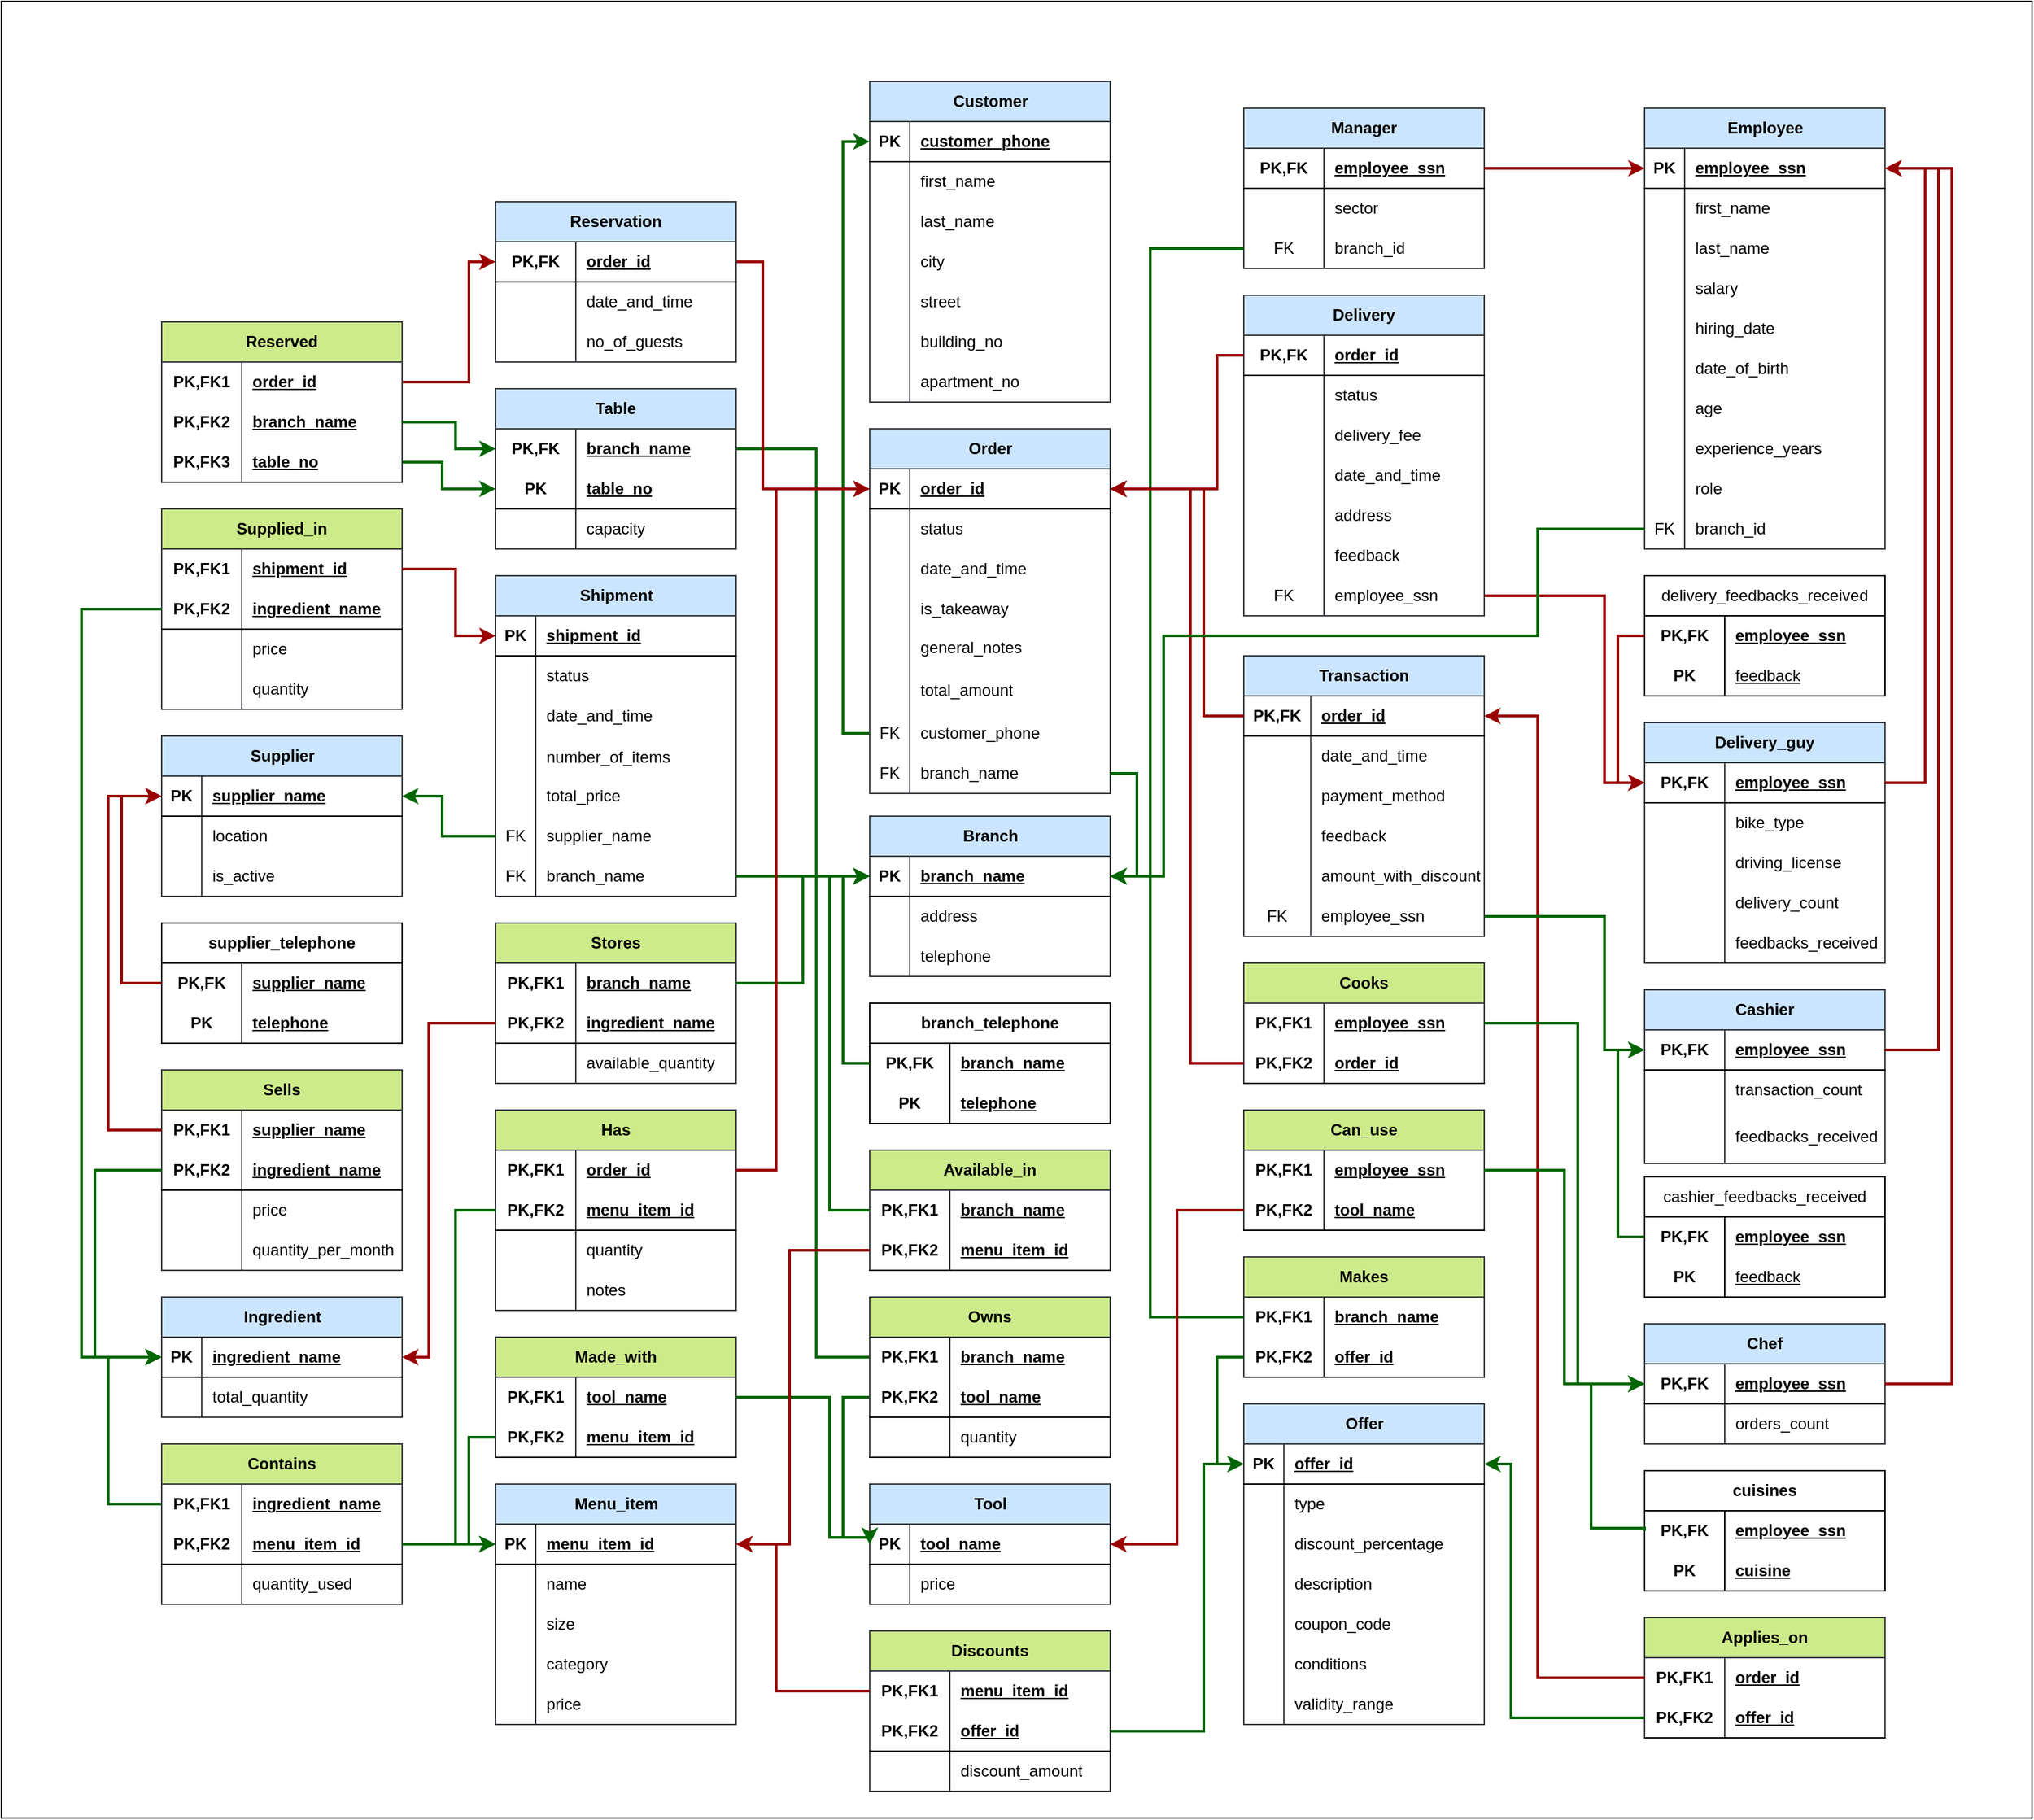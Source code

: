 <mxfile version="24.3.1" type="github">
  <diagram id="R2lEEEUBdFMjLlhIrx00" name="Page-1">
    <mxGraphModel dx="1040" dy="1700" grid="1" gridSize="10" guides="1" tooltips="1" connect="1" arrows="1" fold="1" page="1" pageScale="1" pageWidth="850" pageHeight="1100" math="0" shadow="0" extFonts="Permanent Marker^https://fonts.googleapis.com/css?family=Permanent+Marker">
      <root>
        <mxCell id="0" />
        <mxCell id="1" parent="0" />
        <mxCell id="hMPIk8_NGQEqtjT4-N5L-152" value="" style="rounded=0;whiteSpace=wrap;html=1;movable=0;resizable=0;rotatable=0;deletable=0;editable=0;locked=1;connectable=0;" parent="1" vertex="1">
          <mxGeometry x="40" y="-1040" width="1520" height="1360" as="geometry" />
        </mxCell>
        <mxCell id="PrG6CV64-sD2WLKGG6SQ-146" value="Applies_on" style="shape=table;startSize=30;container=1;collapsible=1;childLayout=tableLayout;fixedRows=1;rowLines=0;fontStyle=1;align=center;resizeLast=1;html=1;whiteSpace=wrap;fillColor=#cdeb8b;strokeColor=#36393d;" parent="1" vertex="1">
          <mxGeometry x="1270" y="170" width="180" height="90" as="geometry">
            <mxRectangle x="460" y="970" width="100" height="30" as="alternateBounds" />
          </mxGeometry>
        </mxCell>
        <mxCell id="PrG6CV64-sD2WLKGG6SQ-147" value="" style="shape=tableRow;horizontal=0;startSize=0;swimlaneHead=0;swimlaneBody=0;fillColor=none;collapsible=0;dropTarget=0;points=[[0,0.5],[1,0.5]];portConstraint=eastwest;top=0;left=0;right=0;bottom=0;html=1;" parent="PrG6CV64-sD2WLKGG6SQ-146" vertex="1">
          <mxGeometry y="30" width="180" height="30" as="geometry" />
        </mxCell>
        <mxCell id="PrG6CV64-sD2WLKGG6SQ-148" value="PK,FK1" style="shape=partialRectangle;connectable=0;fillColor=none;top=0;left=0;bottom=0;right=0;fontStyle=1;overflow=hidden;html=1;whiteSpace=wrap;" parent="PrG6CV64-sD2WLKGG6SQ-147" vertex="1">
          <mxGeometry width="60" height="30" as="geometry">
            <mxRectangle width="60" height="30" as="alternateBounds" />
          </mxGeometry>
        </mxCell>
        <mxCell id="PrG6CV64-sD2WLKGG6SQ-149" value="&lt;span style=&quot;text-align: center;&quot;&gt;order_id&lt;/span&gt;" style="shape=partialRectangle;connectable=0;fillColor=none;top=0;left=0;bottom=0;right=0;align=left;spacingLeft=6;fontStyle=5;overflow=hidden;html=1;whiteSpace=wrap;" parent="PrG6CV64-sD2WLKGG6SQ-147" vertex="1">
          <mxGeometry x="60" width="120" height="30" as="geometry">
            <mxRectangle width="120" height="30" as="alternateBounds" />
          </mxGeometry>
        </mxCell>
        <mxCell id="PrG6CV64-sD2WLKGG6SQ-150" value="" style="shape=tableRow;horizontal=0;startSize=0;swimlaneHead=0;swimlaneBody=0;fillColor=none;collapsible=0;dropTarget=0;points=[[0,0.5],[1,0.5]];portConstraint=eastwest;top=0;left=0;right=0;bottom=1;html=1;" parent="PrG6CV64-sD2WLKGG6SQ-146" vertex="1">
          <mxGeometry y="60" width="180" height="30" as="geometry" />
        </mxCell>
        <mxCell id="PrG6CV64-sD2WLKGG6SQ-151" value="PK,FK2" style="shape=partialRectangle;connectable=0;fillColor=none;top=0;left=0;bottom=0;right=0;fontStyle=1;overflow=hidden;html=1;whiteSpace=wrap;" parent="PrG6CV64-sD2WLKGG6SQ-150" vertex="1">
          <mxGeometry width="60" height="30" as="geometry">
            <mxRectangle width="60" height="30" as="alternateBounds" />
          </mxGeometry>
        </mxCell>
        <mxCell id="PrG6CV64-sD2WLKGG6SQ-152" value="&lt;span style=&quot;text-align: center;&quot;&gt;offer_id&lt;/span&gt;" style="shape=partialRectangle;connectable=0;fillColor=none;top=0;left=0;bottom=0;right=0;align=left;spacingLeft=6;fontStyle=5;overflow=hidden;html=1;whiteSpace=wrap;" parent="PrG6CV64-sD2WLKGG6SQ-150" vertex="1">
          <mxGeometry x="60" width="120" height="30" as="geometry">
            <mxRectangle width="120" height="30" as="alternateBounds" />
          </mxGeometry>
        </mxCell>
        <mxCell id="PrG6CV64-sD2WLKGG6SQ-162" style="edgeStyle=orthogonalEdgeStyle;rounded=0;orthogonalLoop=1;jettySize=auto;html=1;entryX=1;entryY=0.5;entryDx=0;entryDy=0;exitX=0;exitY=0.5;exitDx=0;exitDy=0;strokeColor=#990000;strokeWidth=2;" parent="1" source="PrG6CV64-sD2WLKGG6SQ-147" target="hMPIk8_NGQEqtjT4-N5L-60" edge="1">
          <mxGeometry relative="1" as="geometry">
            <Array as="points">
              <mxPoint x="1190" y="215" />
              <mxPoint x="1190" y="-505" />
            </Array>
            <mxPoint x="1149.86" y="-515" as="targetPoint" />
          </mxGeometry>
        </mxCell>
        <mxCell id="PrG6CV64-sD2WLKGG6SQ-163" style="edgeStyle=orthogonalEdgeStyle;rounded=0;orthogonalLoop=1;jettySize=auto;html=1;entryX=1;entryY=0.5;entryDx=0;entryDy=0;exitX=0;exitY=0.5;exitDx=0;exitDy=0;strokeColor=#006600;strokeWidth=2;" parent="1" source="PrG6CV64-sD2WLKGG6SQ-150" target="YG8zLAb3qk-w9JCHwyS8-153" edge="1">
          <mxGeometry relative="1" as="geometry">
            <Array as="points">
              <mxPoint x="1170" y="245" />
              <mxPoint x="1170" y="55" />
            </Array>
            <mxPoint x="1159.86" y="-115" as="targetPoint" />
          </mxGeometry>
        </mxCell>
        <mxCell id="GHilaCujPmR8tsvg-rbw-1" value="Shipment" style="shape=table;startSize=30;container=1;collapsible=1;childLayout=tableLayout;fixedRows=1;rowLines=0;fontStyle=1;align=center;resizeLast=1;html=1;fillColor=#cce5ff;strokeColor=#36393d;" parent="1" vertex="1">
          <mxGeometry x="410" y="-610" width="180" height="240" as="geometry" />
        </mxCell>
        <mxCell id="GHilaCujPmR8tsvg-rbw-2" value="" style="shape=tableRow;horizontal=0;startSize=0;swimlaneHead=0;swimlaneBody=0;fillColor=none;collapsible=0;dropTarget=0;points=[[0,0.5],[1,0.5]];portConstraint=eastwest;top=0;left=0;right=0;bottom=1;" parent="GHilaCujPmR8tsvg-rbw-1" vertex="1">
          <mxGeometry y="30" width="180" height="30" as="geometry" />
        </mxCell>
        <mxCell id="GHilaCujPmR8tsvg-rbw-3" value="PK" style="shape=partialRectangle;connectable=0;fillColor=none;top=0;left=0;bottom=0;right=0;fontStyle=1;overflow=hidden;whiteSpace=wrap;html=1;" parent="GHilaCujPmR8tsvg-rbw-2" vertex="1">
          <mxGeometry width="30" height="30" as="geometry">
            <mxRectangle width="30" height="30" as="alternateBounds" />
          </mxGeometry>
        </mxCell>
        <mxCell id="GHilaCujPmR8tsvg-rbw-4" value="shipment_id" style="shape=partialRectangle;connectable=0;fillColor=none;top=0;left=0;bottom=0;right=0;align=left;spacingLeft=6;fontStyle=5;overflow=hidden;whiteSpace=wrap;html=1;" parent="GHilaCujPmR8tsvg-rbw-2" vertex="1">
          <mxGeometry x="30" width="150" height="30" as="geometry">
            <mxRectangle width="150" height="30" as="alternateBounds" />
          </mxGeometry>
        </mxCell>
        <mxCell id="GHilaCujPmR8tsvg-rbw-5" value="" style="shape=tableRow;horizontal=0;startSize=0;swimlaneHead=0;swimlaneBody=0;fillColor=none;collapsible=0;dropTarget=0;points=[[0,0.5],[1,0.5]];portConstraint=eastwest;top=0;left=0;right=0;bottom=0;" parent="GHilaCujPmR8tsvg-rbw-1" vertex="1">
          <mxGeometry y="60" width="180" height="30" as="geometry" />
        </mxCell>
        <mxCell id="GHilaCujPmR8tsvg-rbw-6" value="" style="shape=partialRectangle;connectable=0;fillColor=none;top=0;left=0;bottom=0;right=0;editable=1;overflow=hidden;whiteSpace=wrap;html=1;" parent="GHilaCujPmR8tsvg-rbw-5" vertex="1">
          <mxGeometry width="30" height="30" as="geometry">
            <mxRectangle width="30" height="30" as="alternateBounds" />
          </mxGeometry>
        </mxCell>
        <mxCell id="GHilaCujPmR8tsvg-rbw-7" value="status" style="shape=partialRectangle;connectable=0;fillColor=none;top=0;left=0;bottom=0;right=0;align=left;spacingLeft=6;overflow=hidden;whiteSpace=wrap;html=1;" parent="GHilaCujPmR8tsvg-rbw-5" vertex="1">
          <mxGeometry x="30" width="150" height="30" as="geometry">
            <mxRectangle width="150" height="30" as="alternateBounds" />
          </mxGeometry>
        </mxCell>
        <mxCell id="GHilaCujPmR8tsvg-rbw-8" value="" style="shape=tableRow;horizontal=0;startSize=0;swimlaneHead=0;swimlaneBody=0;fillColor=none;collapsible=0;dropTarget=0;points=[[0,0.5],[1,0.5]];portConstraint=eastwest;top=0;left=0;right=0;bottom=0;" parent="GHilaCujPmR8tsvg-rbw-1" vertex="1">
          <mxGeometry y="90" width="180" height="30" as="geometry" />
        </mxCell>
        <mxCell id="GHilaCujPmR8tsvg-rbw-9" value="" style="shape=partialRectangle;connectable=0;fillColor=none;top=0;left=0;bottom=0;right=0;editable=1;overflow=hidden;whiteSpace=wrap;html=1;" parent="GHilaCujPmR8tsvg-rbw-8" vertex="1">
          <mxGeometry width="30" height="30" as="geometry">
            <mxRectangle width="30" height="30" as="alternateBounds" />
          </mxGeometry>
        </mxCell>
        <mxCell id="GHilaCujPmR8tsvg-rbw-10" value="date_and_time" style="shape=partialRectangle;connectable=0;fillColor=none;top=0;left=0;bottom=0;right=0;align=left;spacingLeft=6;overflow=hidden;whiteSpace=wrap;html=1;" parent="GHilaCujPmR8tsvg-rbw-8" vertex="1">
          <mxGeometry x="30" width="150" height="30" as="geometry">
            <mxRectangle width="150" height="30" as="alternateBounds" />
          </mxGeometry>
        </mxCell>
        <mxCell id="GHilaCujPmR8tsvg-rbw-42" value="" style="shape=tableRow;horizontal=0;startSize=0;swimlaneHead=0;swimlaneBody=0;fillColor=none;collapsible=0;dropTarget=0;points=[[0,0.5],[1,0.5]];portConstraint=eastwest;top=0;left=0;right=0;bottom=0;" parent="GHilaCujPmR8tsvg-rbw-1" vertex="1">
          <mxGeometry y="120" width="180" height="30" as="geometry" />
        </mxCell>
        <mxCell id="GHilaCujPmR8tsvg-rbw-43" value="" style="shape=partialRectangle;connectable=0;fillColor=none;top=0;left=0;bottom=0;right=0;editable=1;overflow=hidden;" parent="GHilaCujPmR8tsvg-rbw-42" vertex="1">
          <mxGeometry width="30" height="30" as="geometry">
            <mxRectangle width="30" height="30" as="alternateBounds" />
          </mxGeometry>
        </mxCell>
        <mxCell id="GHilaCujPmR8tsvg-rbw-44" value="number_of_items" style="shape=partialRectangle;connectable=0;fillColor=none;top=0;left=0;bottom=0;right=0;align=left;spacingLeft=6;overflow=hidden;" parent="GHilaCujPmR8tsvg-rbw-42" vertex="1">
          <mxGeometry x="30" width="150" height="30" as="geometry">
            <mxRectangle width="150" height="30" as="alternateBounds" />
          </mxGeometry>
        </mxCell>
        <mxCell id="GHilaCujPmR8tsvg-rbw-11" value="" style="shape=tableRow;horizontal=0;startSize=0;swimlaneHead=0;swimlaneBody=0;fillColor=none;collapsible=0;dropTarget=0;points=[[0,0.5],[1,0.5]];portConstraint=eastwest;top=0;left=0;right=0;bottom=0;" parent="GHilaCujPmR8tsvg-rbw-1" vertex="1">
          <mxGeometry y="150" width="180" height="30" as="geometry" />
        </mxCell>
        <mxCell id="GHilaCujPmR8tsvg-rbw-12" value="" style="shape=partialRectangle;connectable=0;fillColor=none;top=0;left=0;bottom=0;right=0;editable=1;overflow=hidden;whiteSpace=wrap;html=1;" parent="GHilaCujPmR8tsvg-rbw-11" vertex="1">
          <mxGeometry width="30" height="30" as="geometry">
            <mxRectangle width="30" height="30" as="alternateBounds" />
          </mxGeometry>
        </mxCell>
        <mxCell id="GHilaCujPmR8tsvg-rbw-13" value="total_price" style="shape=partialRectangle;connectable=0;fillColor=none;top=0;left=0;bottom=0;right=0;align=left;spacingLeft=6;overflow=hidden;whiteSpace=wrap;html=1;" parent="GHilaCujPmR8tsvg-rbw-11" vertex="1">
          <mxGeometry x="30" width="150" height="30" as="geometry">
            <mxRectangle width="150" height="30" as="alternateBounds" />
          </mxGeometry>
        </mxCell>
        <mxCell id="GHilaCujPmR8tsvg-rbw-100" value="" style="shape=tableRow;horizontal=0;startSize=0;swimlaneHead=0;swimlaneBody=0;fillColor=none;collapsible=0;dropTarget=0;points=[[0,0.5],[1,0.5]];portConstraint=eastwest;top=0;left=0;right=0;bottom=0;" parent="GHilaCujPmR8tsvg-rbw-1" vertex="1">
          <mxGeometry y="180" width="180" height="30" as="geometry" />
        </mxCell>
        <mxCell id="GHilaCujPmR8tsvg-rbw-101" value="FK" style="shape=partialRectangle;connectable=0;fillColor=none;top=0;left=0;bottom=0;right=0;fontStyle=0;overflow=hidden;whiteSpace=wrap;html=1;" parent="GHilaCujPmR8tsvg-rbw-100" vertex="1">
          <mxGeometry width="30" height="30" as="geometry">
            <mxRectangle width="30" height="30" as="alternateBounds" />
          </mxGeometry>
        </mxCell>
        <mxCell id="GHilaCujPmR8tsvg-rbw-102" value="supplier_name" style="shape=partialRectangle;connectable=0;fillColor=none;top=0;left=0;bottom=0;right=0;align=left;spacingLeft=6;fontStyle=0;overflow=hidden;whiteSpace=wrap;html=1;" parent="GHilaCujPmR8tsvg-rbw-100" vertex="1">
          <mxGeometry x="30" width="150" height="30" as="geometry">
            <mxRectangle width="150" height="30" as="alternateBounds" />
          </mxGeometry>
        </mxCell>
        <mxCell id="YG8zLAb3qk-w9JCHwyS8-105" style="shape=tableRow;horizontal=0;startSize=0;swimlaneHead=0;swimlaneBody=0;fillColor=none;collapsible=0;dropTarget=0;points=[[0,0.5],[1,0.5]];portConstraint=eastwest;top=0;left=0;right=0;bottom=0;" parent="GHilaCujPmR8tsvg-rbw-1" vertex="1">
          <mxGeometry y="210" width="180" height="30" as="geometry" />
        </mxCell>
        <mxCell id="YG8zLAb3qk-w9JCHwyS8-106" value="FK" style="shape=partialRectangle;connectable=0;fillColor=none;top=0;left=0;bottom=0;right=0;fontStyle=0;overflow=hidden;whiteSpace=wrap;html=1;" parent="YG8zLAb3qk-w9JCHwyS8-105" vertex="1">
          <mxGeometry width="30" height="30" as="geometry">
            <mxRectangle width="30" height="30" as="alternateBounds" />
          </mxGeometry>
        </mxCell>
        <mxCell id="YG8zLAb3qk-w9JCHwyS8-107" value="&lt;span style=&quot;text-align: center;&quot;&gt;branch_name&lt;/span&gt;" style="shape=partialRectangle;connectable=0;fillColor=none;top=0;left=0;bottom=0;right=0;align=left;spacingLeft=6;fontStyle=0;overflow=hidden;whiteSpace=wrap;html=1;" parent="YG8zLAb3qk-w9JCHwyS8-105" vertex="1">
          <mxGeometry x="30" width="150" height="30" as="geometry">
            <mxRectangle width="150" height="30" as="alternateBounds" />
          </mxGeometry>
        </mxCell>
        <mxCell id="GHilaCujPmR8tsvg-rbw-14" value="Supplied_i&lt;span style=&quot;background-color: initial;&quot;&gt;n&lt;/span&gt;" style="shape=table;startSize=30;container=1;collapsible=1;childLayout=tableLayout;fixedRows=1;rowLines=0;fontStyle=1;align=center;resizeLast=1;html=1;whiteSpace=wrap;fillColor=#cdeb8b;strokeColor=#36393d;" parent="1" vertex="1">
          <mxGeometry x="160" y="-660" width="180" height="150" as="geometry" />
        </mxCell>
        <mxCell id="GHilaCujPmR8tsvg-rbw-15" value="" style="shape=tableRow;horizontal=0;startSize=0;swimlaneHead=0;swimlaneBody=0;fillColor=none;collapsible=0;dropTarget=0;points=[[0,0.5],[1,0.5]];portConstraint=eastwest;top=0;left=0;right=0;bottom=0;html=1;" parent="GHilaCujPmR8tsvg-rbw-14" vertex="1">
          <mxGeometry y="30" width="180" height="30" as="geometry" />
        </mxCell>
        <mxCell id="GHilaCujPmR8tsvg-rbw-16" value="PK,FK1" style="shape=partialRectangle;connectable=0;fillColor=none;top=0;left=0;bottom=0;right=0;fontStyle=1;overflow=hidden;html=1;whiteSpace=wrap;" parent="GHilaCujPmR8tsvg-rbw-15" vertex="1">
          <mxGeometry width="60" height="30" as="geometry">
            <mxRectangle width="60" height="30" as="alternateBounds" />
          </mxGeometry>
        </mxCell>
        <mxCell id="GHilaCujPmR8tsvg-rbw-17" value="shipment_id" style="shape=partialRectangle;connectable=0;fillColor=none;top=0;left=0;bottom=0;right=0;align=left;spacingLeft=6;fontStyle=5;overflow=hidden;html=1;whiteSpace=wrap;" parent="GHilaCujPmR8tsvg-rbw-15" vertex="1">
          <mxGeometry x="60" width="120" height="30" as="geometry">
            <mxRectangle width="120" height="30" as="alternateBounds" />
          </mxGeometry>
        </mxCell>
        <mxCell id="GHilaCujPmR8tsvg-rbw-18" value="" style="shape=tableRow;horizontal=0;startSize=0;swimlaneHead=0;swimlaneBody=0;fillColor=none;collapsible=0;dropTarget=0;points=[[0,0.5],[1,0.5]];portConstraint=eastwest;top=0;left=0;right=0;bottom=1;html=1;" parent="GHilaCujPmR8tsvg-rbw-14" vertex="1">
          <mxGeometry y="60" width="180" height="30" as="geometry" />
        </mxCell>
        <mxCell id="GHilaCujPmR8tsvg-rbw-19" value="PK,FK2" style="shape=partialRectangle;connectable=0;fillColor=none;top=0;left=0;bottom=0;right=0;fontStyle=1;overflow=hidden;html=1;whiteSpace=wrap;" parent="GHilaCujPmR8tsvg-rbw-18" vertex="1">
          <mxGeometry width="60" height="30" as="geometry">
            <mxRectangle width="60" height="30" as="alternateBounds" />
          </mxGeometry>
        </mxCell>
        <mxCell id="GHilaCujPmR8tsvg-rbw-20" value="&lt;span style=&quot;text-align: center;&quot;&gt;ingredient_name&lt;/span&gt;" style="shape=partialRectangle;connectable=0;fillColor=none;top=0;left=0;bottom=0;right=0;align=left;spacingLeft=6;fontStyle=5;overflow=hidden;html=1;whiteSpace=wrap;" parent="GHilaCujPmR8tsvg-rbw-18" vertex="1">
          <mxGeometry x="60" width="120" height="30" as="geometry">
            <mxRectangle width="120" height="30" as="alternateBounds" />
          </mxGeometry>
        </mxCell>
        <mxCell id="GHilaCujPmR8tsvg-rbw-21" value="" style="shape=tableRow;horizontal=0;startSize=0;swimlaneHead=0;swimlaneBody=0;fillColor=none;collapsible=0;dropTarget=0;points=[[0,0.5],[1,0.5]];portConstraint=eastwest;top=0;left=0;right=0;bottom=0;html=1;" parent="GHilaCujPmR8tsvg-rbw-14" vertex="1">
          <mxGeometry y="90" width="180" height="30" as="geometry" />
        </mxCell>
        <mxCell id="GHilaCujPmR8tsvg-rbw-22" value="" style="shape=partialRectangle;connectable=0;fillColor=none;top=0;left=0;bottom=0;right=0;editable=1;overflow=hidden;html=1;whiteSpace=wrap;" parent="GHilaCujPmR8tsvg-rbw-21" vertex="1">
          <mxGeometry width="60" height="30" as="geometry">
            <mxRectangle width="60" height="30" as="alternateBounds" />
          </mxGeometry>
        </mxCell>
        <mxCell id="GHilaCujPmR8tsvg-rbw-23" value="price" style="shape=partialRectangle;connectable=0;fillColor=none;top=0;left=0;bottom=0;right=0;align=left;spacingLeft=6;overflow=hidden;html=1;whiteSpace=wrap;" parent="GHilaCujPmR8tsvg-rbw-21" vertex="1">
          <mxGeometry x="60" width="120" height="30" as="geometry">
            <mxRectangle width="120" height="30" as="alternateBounds" />
          </mxGeometry>
        </mxCell>
        <mxCell id="GHilaCujPmR8tsvg-rbw-24" value="" style="shape=tableRow;horizontal=0;startSize=0;swimlaneHead=0;swimlaneBody=0;fillColor=none;collapsible=0;dropTarget=0;points=[[0,0.5],[1,0.5]];portConstraint=eastwest;top=0;left=0;right=0;bottom=0;html=1;" parent="GHilaCujPmR8tsvg-rbw-14" vertex="1">
          <mxGeometry y="120" width="180" height="30" as="geometry" />
        </mxCell>
        <mxCell id="GHilaCujPmR8tsvg-rbw-25" value="" style="shape=partialRectangle;connectable=0;fillColor=none;top=0;left=0;bottom=0;right=0;editable=1;overflow=hidden;html=1;whiteSpace=wrap;" parent="GHilaCujPmR8tsvg-rbw-24" vertex="1">
          <mxGeometry width="60" height="30" as="geometry">
            <mxRectangle width="60" height="30" as="alternateBounds" />
          </mxGeometry>
        </mxCell>
        <mxCell id="GHilaCujPmR8tsvg-rbw-26" value="quantity" style="shape=partialRectangle;connectable=0;fillColor=none;top=0;left=0;bottom=0;right=0;align=left;spacingLeft=6;overflow=hidden;html=1;whiteSpace=wrap;" parent="GHilaCujPmR8tsvg-rbw-24" vertex="1">
          <mxGeometry x="60" width="120" height="30" as="geometry">
            <mxRectangle width="120" height="30" as="alternateBounds" />
          </mxGeometry>
        </mxCell>
        <mxCell id="GHilaCujPmR8tsvg-rbw-45" value="Ingredient" style="shape=table;startSize=30;container=1;collapsible=1;childLayout=tableLayout;fixedRows=1;rowLines=0;fontStyle=1;align=center;resizeLast=1;html=1;fillColor=#cce5ff;strokeColor=#36393d;" parent="1" vertex="1">
          <mxGeometry x="160" y="-70" width="180" height="90" as="geometry" />
        </mxCell>
        <mxCell id="GHilaCujPmR8tsvg-rbw-46" value="" style="shape=tableRow;horizontal=0;startSize=0;swimlaneHead=0;swimlaneBody=0;fillColor=none;collapsible=0;dropTarget=0;points=[[0,0.5],[1,0.5]];portConstraint=eastwest;top=0;left=0;right=0;bottom=1;" parent="GHilaCujPmR8tsvg-rbw-45" vertex="1">
          <mxGeometry y="30" width="180" height="30" as="geometry" />
        </mxCell>
        <mxCell id="GHilaCujPmR8tsvg-rbw-47" value="PK" style="shape=partialRectangle;connectable=0;fillColor=none;top=0;left=0;bottom=0;right=0;fontStyle=1;overflow=hidden;whiteSpace=wrap;html=1;" parent="GHilaCujPmR8tsvg-rbw-46" vertex="1">
          <mxGeometry width="30" height="30" as="geometry">
            <mxRectangle width="30" height="30" as="alternateBounds" />
          </mxGeometry>
        </mxCell>
        <mxCell id="GHilaCujPmR8tsvg-rbw-48" value="&lt;span style=&quot;text-align: center;&quot;&gt;ingredient_name&lt;/span&gt;" style="shape=partialRectangle;connectable=0;fillColor=none;top=0;left=0;bottom=0;right=0;align=left;spacingLeft=6;fontStyle=5;overflow=hidden;whiteSpace=wrap;html=1;" parent="GHilaCujPmR8tsvg-rbw-46" vertex="1">
          <mxGeometry x="30" width="150" height="30" as="geometry">
            <mxRectangle width="150" height="30" as="alternateBounds" />
          </mxGeometry>
        </mxCell>
        <mxCell id="GHilaCujPmR8tsvg-rbw-49" value="" style="shape=tableRow;horizontal=0;startSize=0;swimlaneHead=0;swimlaneBody=0;fillColor=none;collapsible=0;dropTarget=0;points=[[0,0.5],[1,0.5]];portConstraint=eastwest;top=0;left=0;right=0;bottom=0;" parent="GHilaCujPmR8tsvg-rbw-45" vertex="1">
          <mxGeometry y="60" width="180" height="30" as="geometry" />
        </mxCell>
        <mxCell id="GHilaCujPmR8tsvg-rbw-50" value="" style="shape=partialRectangle;connectable=0;fillColor=none;top=0;left=0;bottom=0;right=0;editable=1;overflow=hidden;whiteSpace=wrap;html=1;" parent="GHilaCujPmR8tsvg-rbw-49" vertex="1">
          <mxGeometry width="30" height="30" as="geometry">
            <mxRectangle width="30" height="30" as="alternateBounds" />
          </mxGeometry>
        </mxCell>
        <mxCell id="GHilaCujPmR8tsvg-rbw-51" value="&lt;span style=&quot;text-align: center;&quot;&gt;total_quantity&lt;/span&gt;" style="shape=partialRectangle;connectable=0;fillColor=none;top=0;left=0;bottom=0;right=0;align=left;spacingLeft=6;overflow=hidden;whiteSpace=wrap;html=1;" parent="GHilaCujPmR8tsvg-rbw-49" vertex="1">
          <mxGeometry x="30" width="150" height="30" as="geometry">
            <mxRectangle width="150" height="30" as="alternateBounds" />
          </mxGeometry>
        </mxCell>
        <mxCell id="GHilaCujPmR8tsvg-rbw-61" value="Supplier" style="shape=table;startSize=30;container=1;collapsible=1;childLayout=tableLayout;fixedRows=1;rowLines=0;fontStyle=1;align=center;resizeLast=1;html=1;fillColor=#cce5ff;strokeColor=#36393d;" parent="1" vertex="1">
          <mxGeometry x="160" y="-490" width="180" height="120" as="geometry">
            <mxRectangle x="250" y="1270" width="90" height="30" as="alternateBounds" />
          </mxGeometry>
        </mxCell>
        <mxCell id="GHilaCujPmR8tsvg-rbw-62" value="" style="shape=tableRow;horizontal=0;startSize=0;swimlaneHead=0;swimlaneBody=0;fillColor=none;collapsible=0;dropTarget=0;points=[[0,0.5],[1,0.5]];portConstraint=eastwest;top=0;left=0;right=0;bottom=1;" parent="GHilaCujPmR8tsvg-rbw-61" vertex="1">
          <mxGeometry y="30" width="180" height="30" as="geometry" />
        </mxCell>
        <mxCell id="GHilaCujPmR8tsvg-rbw-63" value="PK" style="shape=partialRectangle;connectable=0;fillColor=none;top=0;left=0;bottom=0;right=0;fontStyle=1;overflow=hidden;whiteSpace=wrap;html=1;" parent="GHilaCujPmR8tsvg-rbw-62" vertex="1">
          <mxGeometry width="30" height="30" as="geometry">
            <mxRectangle width="30" height="30" as="alternateBounds" />
          </mxGeometry>
        </mxCell>
        <mxCell id="GHilaCujPmR8tsvg-rbw-64" value="supplier_name" style="shape=partialRectangle;connectable=0;fillColor=none;top=0;left=0;bottom=0;right=0;align=left;spacingLeft=6;fontStyle=5;overflow=hidden;whiteSpace=wrap;html=1;" parent="GHilaCujPmR8tsvg-rbw-62" vertex="1">
          <mxGeometry x="30" width="150" height="30" as="geometry">
            <mxRectangle width="150" height="30" as="alternateBounds" />
          </mxGeometry>
        </mxCell>
        <mxCell id="GHilaCujPmR8tsvg-rbw-65" value="" style="shape=tableRow;horizontal=0;startSize=0;swimlaneHead=0;swimlaneBody=0;fillColor=none;collapsible=0;dropTarget=0;points=[[0,0.5],[1,0.5]];portConstraint=eastwest;top=0;left=0;right=0;bottom=0;" parent="GHilaCujPmR8tsvg-rbw-61" vertex="1">
          <mxGeometry y="60" width="180" height="30" as="geometry" />
        </mxCell>
        <mxCell id="GHilaCujPmR8tsvg-rbw-66" value="" style="shape=partialRectangle;connectable=0;fillColor=none;top=0;left=0;bottom=0;right=0;editable=1;overflow=hidden;whiteSpace=wrap;html=1;" parent="GHilaCujPmR8tsvg-rbw-65" vertex="1">
          <mxGeometry width="30" height="30" as="geometry">
            <mxRectangle width="30" height="30" as="alternateBounds" />
          </mxGeometry>
        </mxCell>
        <mxCell id="GHilaCujPmR8tsvg-rbw-67" value="location&lt;span style=&quot;white-space: pre;&quot;&gt;&#x9;&lt;/span&gt;" style="shape=partialRectangle;connectable=0;fillColor=none;top=0;left=0;bottom=0;right=0;align=left;spacingLeft=6;overflow=hidden;whiteSpace=wrap;html=1;" parent="GHilaCujPmR8tsvg-rbw-65" vertex="1">
          <mxGeometry x="30" width="150" height="30" as="geometry">
            <mxRectangle width="150" height="30" as="alternateBounds" />
          </mxGeometry>
        </mxCell>
        <mxCell id="GHilaCujPmR8tsvg-rbw-68" value="" style="shape=tableRow;horizontal=0;startSize=0;swimlaneHead=0;swimlaneBody=0;fillColor=none;collapsible=0;dropTarget=0;points=[[0,0.5],[1,0.5]];portConstraint=eastwest;top=0;left=0;right=0;bottom=0;" parent="GHilaCujPmR8tsvg-rbw-61" vertex="1">
          <mxGeometry y="90" width="180" height="30" as="geometry" />
        </mxCell>
        <mxCell id="GHilaCujPmR8tsvg-rbw-69" value="" style="shape=partialRectangle;connectable=0;fillColor=none;top=0;left=0;bottom=0;right=0;editable=1;overflow=hidden;whiteSpace=wrap;html=1;" parent="GHilaCujPmR8tsvg-rbw-68" vertex="1">
          <mxGeometry width="30" height="30" as="geometry">
            <mxRectangle width="30" height="30" as="alternateBounds" />
          </mxGeometry>
        </mxCell>
        <mxCell id="GHilaCujPmR8tsvg-rbw-70" value="is_active" style="shape=partialRectangle;connectable=0;fillColor=none;top=0;left=0;bottom=0;right=0;align=left;spacingLeft=6;overflow=hidden;whiteSpace=wrap;html=1;" parent="GHilaCujPmR8tsvg-rbw-68" vertex="1">
          <mxGeometry x="30" width="150" height="30" as="geometry">
            <mxRectangle width="150" height="30" as="alternateBounds" />
          </mxGeometry>
        </mxCell>
        <mxCell id="GHilaCujPmR8tsvg-rbw-81" value="Sells" style="shape=table;startSize=30;container=1;collapsible=1;childLayout=tableLayout;fixedRows=1;rowLines=0;fontStyle=1;align=center;resizeLast=1;html=1;whiteSpace=wrap;fillColor=#cdeb8b;strokeColor=#36393d;" parent="1" vertex="1">
          <mxGeometry x="160" y="-240" width="180" height="150" as="geometry" />
        </mxCell>
        <mxCell id="GHilaCujPmR8tsvg-rbw-82" value="" style="shape=tableRow;horizontal=0;startSize=0;swimlaneHead=0;swimlaneBody=0;fillColor=none;collapsible=0;dropTarget=0;points=[[0,0.5],[1,0.5]];portConstraint=eastwest;top=0;left=0;right=0;bottom=0;html=1;" parent="GHilaCujPmR8tsvg-rbw-81" vertex="1">
          <mxGeometry y="30" width="180" height="30" as="geometry" />
        </mxCell>
        <mxCell id="GHilaCujPmR8tsvg-rbw-83" value="PK,FK1" style="shape=partialRectangle;connectable=0;fillColor=none;top=0;left=0;bottom=0;right=0;fontStyle=1;overflow=hidden;html=1;whiteSpace=wrap;" parent="GHilaCujPmR8tsvg-rbw-82" vertex="1">
          <mxGeometry width="60" height="30" as="geometry">
            <mxRectangle width="60" height="30" as="alternateBounds" />
          </mxGeometry>
        </mxCell>
        <mxCell id="GHilaCujPmR8tsvg-rbw-84" value="supplier_name" style="shape=partialRectangle;connectable=0;fillColor=none;top=0;left=0;bottom=0;right=0;align=left;spacingLeft=6;fontStyle=5;overflow=hidden;html=1;whiteSpace=wrap;" parent="GHilaCujPmR8tsvg-rbw-82" vertex="1">
          <mxGeometry x="60" width="120" height="30" as="geometry">
            <mxRectangle width="120" height="30" as="alternateBounds" />
          </mxGeometry>
        </mxCell>
        <mxCell id="GHilaCujPmR8tsvg-rbw-85" value="" style="shape=tableRow;horizontal=0;startSize=0;swimlaneHead=0;swimlaneBody=0;fillColor=none;collapsible=0;dropTarget=0;points=[[0,0.5],[1,0.5]];portConstraint=eastwest;top=0;left=0;right=0;bottom=1;html=1;" parent="GHilaCujPmR8tsvg-rbw-81" vertex="1">
          <mxGeometry y="60" width="180" height="30" as="geometry" />
        </mxCell>
        <mxCell id="GHilaCujPmR8tsvg-rbw-86" value="PK,FK2" style="shape=partialRectangle;connectable=0;fillColor=none;top=0;left=0;bottom=0;right=0;fontStyle=1;overflow=hidden;html=1;whiteSpace=wrap;" parent="GHilaCujPmR8tsvg-rbw-85" vertex="1">
          <mxGeometry width="60" height="30" as="geometry">
            <mxRectangle width="60" height="30" as="alternateBounds" />
          </mxGeometry>
        </mxCell>
        <mxCell id="GHilaCujPmR8tsvg-rbw-87" value="&lt;span style=&quot;text-align: center;&quot;&gt;ingredient_name&lt;/span&gt;" style="shape=partialRectangle;connectable=0;fillColor=none;top=0;left=0;bottom=0;right=0;align=left;spacingLeft=6;fontStyle=5;overflow=hidden;html=1;whiteSpace=wrap;" parent="GHilaCujPmR8tsvg-rbw-85" vertex="1">
          <mxGeometry x="60" width="120" height="30" as="geometry">
            <mxRectangle width="120" height="30" as="alternateBounds" />
          </mxGeometry>
        </mxCell>
        <mxCell id="GHilaCujPmR8tsvg-rbw-88" value="" style="shape=tableRow;horizontal=0;startSize=0;swimlaneHead=0;swimlaneBody=0;fillColor=none;collapsible=0;dropTarget=0;points=[[0,0.5],[1,0.5]];portConstraint=eastwest;top=0;left=0;right=0;bottom=0;html=1;" parent="GHilaCujPmR8tsvg-rbw-81" vertex="1">
          <mxGeometry y="90" width="180" height="30" as="geometry" />
        </mxCell>
        <mxCell id="GHilaCujPmR8tsvg-rbw-89" value="" style="shape=partialRectangle;connectable=0;fillColor=none;top=0;left=0;bottom=0;right=0;editable=1;overflow=hidden;html=1;whiteSpace=wrap;" parent="GHilaCujPmR8tsvg-rbw-88" vertex="1">
          <mxGeometry width="60" height="30" as="geometry">
            <mxRectangle width="60" height="30" as="alternateBounds" />
          </mxGeometry>
        </mxCell>
        <mxCell id="GHilaCujPmR8tsvg-rbw-90" value="price" style="shape=partialRectangle;connectable=0;fillColor=none;top=0;left=0;bottom=0;right=0;align=left;spacingLeft=6;overflow=hidden;html=1;whiteSpace=wrap;" parent="GHilaCujPmR8tsvg-rbw-88" vertex="1">
          <mxGeometry x="60" width="120" height="30" as="geometry">
            <mxRectangle width="120" height="30" as="alternateBounds" />
          </mxGeometry>
        </mxCell>
        <mxCell id="GHilaCujPmR8tsvg-rbw-91" value="" style="shape=tableRow;horizontal=0;startSize=0;swimlaneHead=0;swimlaneBody=0;fillColor=none;collapsible=0;dropTarget=0;points=[[0,0.5],[1,0.5]];portConstraint=eastwest;top=0;left=0;right=0;bottom=0;html=1;" parent="GHilaCujPmR8tsvg-rbw-81" vertex="1">
          <mxGeometry y="120" width="180" height="30" as="geometry" />
        </mxCell>
        <mxCell id="GHilaCujPmR8tsvg-rbw-92" value="" style="shape=partialRectangle;connectable=0;fillColor=none;top=0;left=0;bottom=0;right=0;editable=1;overflow=hidden;html=1;whiteSpace=wrap;" parent="GHilaCujPmR8tsvg-rbw-91" vertex="1">
          <mxGeometry width="60" height="30" as="geometry">
            <mxRectangle width="60" height="30" as="alternateBounds" />
          </mxGeometry>
        </mxCell>
        <mxCell id="GHilaCujPmR8tsvg-rbw-93" value="quantity_per_month" style="shape=partialRectangle;connectable=0;fillColor=none;top=0;left=0;bottom=0;right=0;align=left;spacingLeft=6;overflow=hidden;html=1;whiteSpace=wrap;" parent="GHilaCujPmR8tsvg-rbw-91" vertex="1">
          <mxGeometry x="60" width="120" height="30" as="geometry">
            <mxRectangle width="120" height="30" as="alternateBounds" />
          </mxGeometry>
        </mxCell>
        <mxCell id="GHilaCujPmR8tsvg-rbw-105" style="edgeStyle=orthogonalEdgeStyle;rounded=0;orthogonalLoop=1;jettySize=auto;html=1;entryX=0;entryY=0.5;entryDx=0;entryDy=0;exitX=1;exitY=0.5;exitDx=0;exitDy=0;strokeColor=#990000;strokeWidth=2;" parent="1" source="GHilaCujPmR8tsvg-rbw-15" target="GHilaCujPmR8tsvg-rbw-2" edge="1">
          <mxGeometry relative="1" as="geometry">
            <mxPoint x="318.83" y="-490" as="sourcePoint" />
            <Array as="points">
              <mxPoint x="380" y="-615" />
              <mxPoint x="380" y="-565" />
            </Array>
          </mxGeometry>
        </mxCell>
        <mxCell id="GHilaCujPmR8tsvg-rbw-106" style="edgeStyle=orthogonalEdgeStyle;rounded=0;orthogonalLoop=1;jettySize=auto;html=1;entryX=0;entryY=0.5;entryDx=0;entryDy=0;exitX=0;exitY=0.5;exitDx=0;exitDy=0;strokeColor=#006600;strokeWidth=2;" parent="1" source="GHilaCujPmR8tsvg-rbw-18" target="GHilaCujPmR8tsvg-rbw-46" edge="1">
          <mxGeometry relative="1" as="geometry">
            <mxPoint x="418.69" y="-10" as="sourcePoint" />
            <Array as="points">
              <mxPoint x="100" y="-585" />
              <mxPoint x="100" y="-25" />
            </Array>
          </mxGeometry>
        </mxCell>
        <mxCell id="GHilaCujPmR8tsvg-rbw-107" style="edgeStyle=orthogonalEdgeStyle;rounded=0;orthogonalLoop=1;jettySize=auto;html=1;entryX=0;entryY=0.5;entryDx=0;entryDy=0;exitX=0;exitY=0.5;exitDx=0;exitDy=0;strokeColor=#006600;strokeWidth=2;" parent="1" source="GHilaCujPmR8tsvg-rbw-85" target="GHilaCujPmR8tsvg-rbw-46" edge="1">
          <mxGeometry relative="1" as="geometry">
            <mxPoint x="729.64" y="-220" as="sourcePoint" />
            <Array as="points">
              <mxPoint x="110" y="-165" />
              <mxPoint x="110" y="-25" />
            </Array>
          </mxGeometry>
        </mxCell>
        <mxCell id="GHilaCujPmR8tsvg-rbw-108" style="edgeStyle=orthogonalEdgeStyle;rounded=0;orthogonalLoop=1;jettySize=auto;html=1;entryX=0;entryY=0.5;entryDx=0;entryDy=0;exitX=0;exitY=0.5;exitDx=0;exitDy=0;strokeColor=#990000;strokeWidth=2;" parent="1" source="GHilaCujPmR8tsvg-rbw-82" target="GHilaCujPmR8tsvg-rbw-62" edge="1">
          <mxGeometry relative="1" as="geometry">
            <Array as="points">
              <mxPoint x="120" y="-195" />
              <mxPoint x="120" y="-445" />
            </Array>
            <mxPoint x="139.97" y="-290" as="sourcePoint" />
          </mxGeometry>
        </mxCell>
        <mxCell id="m_noAuJm11hqJNLMYu8b-1" value="Tool" style="shape=table;startSize=30;container=1;collapsible=1;childLayout=tableLayout;fixedRows=1;rowLines=0;fontStyle=1;align=center;resizeLast=1;html=1;fillColor=#cce5ff;strokeColor=#36393d;" parent="1" vertex="1">
          <mxGeometry x="690" y="70" width="180" height="90" as="geometry" />
        </mxCell>
        <mxCell id="m_noAuJm11hqJNLMYu8b-2" value="" style="shape=tableRow;horizontal=0;startSize=0;swimlaneHead=0;swimlaneBody=0;fillColor=none;collapsible=0;dropTarget=0;points=[[0,0.5],[1,0.5]];portConstraint=eastwest;top=0;left=0;right=0;bottom=1;" parent="m_noAuJm11hqJNLMYu8b-1" vertex="1">
          <mxGeometry y="30" width="180" height="30" as="geometry" />
        </mxCell>
        <mxCell id="m_noAuJm11hqJNLMYu8b-3" value="PK" style="shape=partialRectangle;connectable=0;fillColor=none;top=0;left=0;bottom=0;right=0;fontStyle=1;overflow=hidden;whiteSpace=wrap;html=1;" parent="m_noAuJm11hqJNLMYu8b-2" vertex="1">
          <mxGeometry width="30" height="30" as="geometry">
            <mxRectangle width="30" height="30" as="alternateBounds" />
          </mxGeometry>
        </mxCell>
        <mxCell id="m_noAuJm11hqJNLMYu8b-4" value="tool_name" style="shape=partialRectangle;connectable=0;fillColor=none;top=0;left=0;bottom=0;right=0;align=left;spacingLeft=6;fontStyle=5;overflow=hidden;whiteSpace=wrap;html=1;" parent="m_noAuJm11hqJNLMYu8b-2" vertex="1">
          <mxGeometry x="30" width="150" height="30" as="geometry">
            <mxRectangle width="150" height="30" as="alternateBounds" />
          </mxGeometry>
        </mxCell>
        <mxCell id="m_noAuJm11hqJNLMYu8b-5" value="" style="shape=tableRow;horizontal=0;startSize=0;swimlaneHead=0;swimlaneBody=0;fillColor=none;collapsible=0;dropTarget=0;points=[[0,0.5],[1,0.5]];portConstraint=eastwest;top=0;left=0;right=0;bottom=0;" parent="m_noAuJm11hqJNLMYu8b-1" vertex="1">
          <mxGeometry y="60" width="180" height="30" as="geometry" />
        </mxCell>
        <mxCell id="m_noAuJm11hqJNLMYu8b-6" value="" style="shape=partialRectangle;connectable=0;fillColor=none;top=0;left=0;bottom=0;right=0;editable=1;overflow=hidden;whiteSpace=wrap;html=1;" parent="m_noAuJm11hqJNLMYu8b-5" vertex="1">
          <mxGeometry width="30" height="30" as="geometry">
            <mxRectangle width="30" height="30" as="alternateBounds" />
          </mxGeometry>
        </mxCell>
        <mxCell id="m_noAuJm11hqJNLMYu8b-7" value="price" style="shape=partialRectangle;connectable=0;fillColor=none;top=0;left=0;bottom=0;right=0;align=left;spacingLeft=6;overflow=hidden;whiteSpace=wrap;html=1;" parent="m_noAuJm11hqJNLMYu8b-5" vertex="1">
          <mxGeometry x="30" width="150" height="30" as="geometry">
            <mxRectangle width="150" height="30" as="alternateBounds" />
          </mxGeometry>
        </mxCell>
        <mxCell id="m_noAuJm11hqJNLMYu8b-14" value="Menu_item" style="shape=table;startSize=30;container=1;collapsible=1;childLayout=tableLayout;fixedRows=1;rowLines=0;fontStyle=1;align=center;resizeLast=1;html=1;fillColor=#cce5ff;strokeColor=#36393d;" parent="1" vertex="1">
          <mxGeometry x="410" y="70" width="180" height="180" as="geometry">
            <mxRectangle x="-120" y="990" width="100" height="30" as="alternateBounds" />
          </mxGeometry>
        </mxCell>
        <mxCell id="m_noAuJm11hqJNLMYu8b-15" value="" style="shape=tableRow;horizontal=0;startSize=0;swimlaneHead=0;swimlaneBody=0;fillColor=none;collapsible=0;dropTarget=0;points=[[0,0.5],[1,0.5]];portConstraint=eastwest;top=0;left=0;right=0;bottom=1;" parent="m_noAuJm11hqJNLMYu8b-14" vertex="1">
          <mxGeometry y="30" width="180" height="30" as="geometry" />
        </mxCell>
        <mxCell id="m_noAuJm11hqJNLMYu8b-16" value="PK" style="shape=partialRectangle;connectable=0;fillColor=none;top=0;left=0;bottom=0;right=0;fontStyle=1;overflow=hidden;whiteSpace=wrap;html=1;" parent="m_noAuJm11hqJNLMYu8b-15" vertex="1">
          <mxGeometry width="30" height="30" as="geometry">
            <mxRectangle width="30" height="30" as="alternateBounds" />
          </mxGeometry>
        </mxCell>
        <mxCell id="m_noAuJm11hqJNLMYu8b-17" value="&lt;span style=&quot;text-align: center;&quot;&gt;menu_item_id&lt;/span&gt;" style="shape=partialRectangle;connectable=0;fillColor=none;top=0;left=0;bottom=0;right=0;align=left;spacingLeft=6;fontStyle=5;overflow=hidden;whiteSpace=wrap;html=1;" parent="m_noAuJm11hqJNLMYu8b-15" vertex="1">
          <mxGeometry x="30" width="150" height="30" as="geometry">
            <mxRectangle width="150" height="30" as="alternateBounds" />
          </mxGeometry>
        </mxCell>
        <mxCell id="m_noAuJm11hqJNLMYu8b-18" value="" style="shape=tableRow;horizontal=0;startSize=0;swimlaneHead=0;swimlaneBody=0;fillColor=none;collapsible=0;dropTarget=0;points=[[0,0.5],[1,0.5]];portConstraint=eastwest;top=0;left=0;right=0;bottom=0;" parent="m_noAuJm11hqJNLMYu8b-14" vertex="1">
          <mxGeometry y="60" width="180" height="30" as="geometry" />
        </mxCell>
        <mxCell id="m_noAuJm11hqJNLMYu8b-19" value="" style="shape=partialRectangle;connectable=0;fillColor=none;top=0;left=0;bottom=0;right=0;editable=1;overflow=hidden;whiteSpace=wrap;html=1;" parent="m_noAuJm11hqJNLMYu8b-18" vertex="1">
          <mxGeometry width="30" height="30" as="geometry">
            <mxRectangle width="30" height="30" as="alternateBounds" />
          </mxGeometry>
        </mxCell>
        <mxCell id="m_noAuJm11hqJNLMYu8b-20" value="name" style="shape=partialRectangle;connectable=0;fillColor=none;top=0;left=0;bottom=0;right=0;align=left;spacingLeft=6;overflow=hidden;whiteSpace=wrap;html=1;" parent="m_noAuJm11hqJNLMYu8b-18" vertex="1">
          <mxGeometry x="30" width="150" height="30" as="geometry">
            <mxRectangle width="150" height="30" as="alternateBounds" />
          </mxGeometry>
        </mxCell>
        <mxCell id="m_noAuJm11hqJNLMYu8b-21" value="" style="shape=tableRow;horizontal=0;startSize=0;swimlaneHead=0;swimlaneBody=0;fillColor=none;collapsible=0;dropTarget=0;points=[[0,0.5],[1,0.5]];portConstraint=eastwest;top=0;left=0;right=0;bottom=0;" parent="m_noAuJm11hqJNLMYu8b-14" vertex="1">
          <mxGeometry y="90" width="180" height="30" as="geometry" />
        </mxCell>
        <mxCell id="m_noAuJm11hqJNLMYu8b-22" value="" style="shape=partialRectangle;connectable=0;fillColor=none;top=0;left=0;bottom=0;right=0;editable=1;overflow=hidden;whiteSpace=wrap;html=1;" parent="m_noAuJm11hqJNLMYu8b-21" vertex="1">
          <mxGeometry width="30" height="30" as="geometry">
            <mxRectangle width="30" height="30" as="alternateBounds" />
          </mxGeometry>
        </mxCell>
        <mxCell id="m_noAuJm11hqJNLMYu8b-23" value="size" style="shape=partialRectangle;connectable=0;fillColor=none;top=0;left=0;bottom=0;right=0;align=left;spacingLeft=6;overflow=hidden;whiteSpace=wrap;html=1;" parent="m_noAuJm11hqJNLMYu8b-21" vertex="1">
          <mxGeometry x="30" width="150" height="30" as="geometry">
            <mxRectangle width="150" height="30" as="alternateBounds" />
          </mxGeometry>
        </mxCell>
        <mxCell id="m_noAuJm11hqJNLMYu8b-24" value="" style="shape=tableRow;horizontal=0;startSize=0;swimlaneHead=0;swimlaneBody=0;fillColor=none;collapsible=0;dropTarget=0;points=[[0,0.5],[1,0.5]];portConstraint=eastwest;top=0;left=0;right=0;bottom=0;" parent="m_noAuJm11hqJNLMYu8b-14" vertex="1">
          <mxGeometry y="120" width="180" height="30" as="geometry" />
        </mxCell>
        <mxCell id="m_noAuJm11hqJNLMYu8b-25" value="" style="shape=partialRectangle;connectable=0;fillColor=none;top=0;left=0;bottom=0;right=0;editable=1;overflow=hidden;whiteSpace=wrap;html=1;" parent="m_noAuJm11hqJNLMYu8b-24" vertex="1">
          <mxGeometry width="30" height="30" as="geometry">
            <mxRectangle width="30" height="30" as="alternateBounds" />
          </mxGeometry>
        </mxCell>
        <mxCell id="m_noAuJm11hqJNLMYu8b-26" value="category" style="shape=partialRectangle;connectable=0;fillColor=none;top=0;left=0;bottom=0;right=0;align=left;spacingLeft=6;overflow=hidden;whiteSpace=wrap;html=1;" parent="m_noAuJm11hqJNLMYu8b-24" vertex="1">
          <mxGeometry x="30" width="150" height="30" as="geometry">
            <mxRectangle width="150" height="30" as="alternateBounds" />
          </mxGeometry>
        </mxCell>
        <mxCell id="m_noAuJm11hqJNLMYu8b-27" value="" style="shape=tableRow;horizontal=0;startSize=0;swimlaneHead=0;swimlaneBody=0;fillColor=none;collapsible=0;dropTarget=0;points=[[0,0.5],[1,0.5]];portConstraint=eastwest;top=0;left=0;right=0;bottom=0;" parent="m_noAuJm11hqJNLMYu8b-14" vertex="1">
          <mxGeometry y="150" width="180" height="30" as="geometry" />
        </mxCell>
        <mxCell id="m_noAuJm11hqJNLMYu8b-28" value="" style="shape=partialRectangle;connectable=0;fillColor=none;top=0;left=0;bottom=0;right=0;editable=1;overflow=hidden;whiteSpace=wrap;html=1;" parent="m_noAuJm11hqJNLMYu8b-27" vertex="1">
          <mxGeometry width="30" height="30" as="geometry">
            <mxRectangle width="30" height="30" as="alternateBounds" />
          </mxGeometry>
        </mxCell>
        <mxCell id="m_noAuJm11hqJNLMYu8b-29" value="price" style="shape=partialRectangle;connectable=0;fillColor=none;top=0;left=0;bottom=0;right=0;align=left;spacingLeft=6;overflow=hidden;whiteSpace=wrap;html=1;" parent="m_noAuJm11hqJNLMYu8b-27" vertex="1">
          <mxGeometry x="30" width="150" height="30" as="geometry">
            <mxRectangle width="150" height="30" as="alternateBounds" />
          </mxGeometry>
        </mxCell>
        <mxCell id="m_noAuJm11hqJNLMYu8b-45" style="edgeStyle=orthogonalEdgeStyle;rounded=0;orthogonalLoop=1;jettySize=auto;html=1;entryX=0;entryY=0.5;entryDx=0;entryDy=0;exitX=1;exitY=0.5;exitDx=0;exitDy=0;fillColor=#e3c800;strokeColor=#006600;strokeWidth=2;" parent="1" source="8zUNHBxH2s3v2pY7DG3J-2" target="m_noAuJm11hqJNLMYu8b-2" edge="1">
          <mxGeometry relative="1" as="geometry">
            <Array as="points">
              <mxPoint x="660" y="5" />
              <mxPoint x="660" y="110" />
              <mxPoint x="690" y="110" />
            </Array>
            <mxPoint x="548.69" y="5" as="sourcePoint" />
          </mxGeometry>
        </mxCell>
        <mxCell id="upf707n9CrgfJrxX0rt--40" value="Branch" style="shape=table;startSize=30;container=1;collapsible=1;childLayout=tableLayout;fixedRows=1;rowLines=0;fontStyle=1;align=center;resizeLast=1;html=1;fillColor=#cce5ff;strokeColor=#36393d;" parent="1" vertex="1">
          <mxGeometry x="690" y="-430" width="180" height="120" as="geometry">
            <mxRectangle x="-150" y="-760" width="90" height="30" as="alternateBounds" />
          </mxGeometry>
        </mxCell>
        <mxCell id="upf707n9CrgfJrxX0rt--41" value="" style="shape=tableRow;horizontal=0;startSize=0;swimlaneHead=0;swimlaneBody=0;fillColor=none;collapsible=0;dropTarget=0;points=[[0,0.5],[1,0.5]];portConstraint=eastwest;top=0;left=0;right=0;bottom=1;" parent="upf707n9CrgfJrxX0rt--40" vertex="1">
          <mxGeometry y="30" width="180" height="30" as="geometry" />
        </mxCell>
        <mxCell id="upf707n9CrgfJrxX0rt--42" value="PK" style="shape=partialRectangle;connectable=0;fillColor=none;top=0;left=0;bottom=0;right=0;fontStyle=1;overflow=hidden;whiteSpace=wrap;html=1;" parent="upf707n9CrgfJrxX0rt--41" vertex="1">
          <mxGeometry width="30" height="30" as="geometry">
            <mxRectangle width="30" height="30" as="alternateBounds" />
          </mxGeometry>
        </mxCell>
        <mxCell id="upf707n9CrgfJrxX0rt--43" value="&lt;span style=&quot;text-align: center;&quot;&gt;branch_name&lt;/span&gt;" style="shape=partialRectangle;connectable=0;fillColor=none;top=0;left=0;bottom=0;right=0;align=left;spacingLeft=6;fontStyle=5;overflow=hidden;whiteSpace=wrap;html=1;" parent="upf707n9CrgfJrxX0rt--41" vertex="1">
          <mxGeometry x="30" width="150" height="30" as="geometry">
            <mxRectangle width="150" height="30" as="alternateBounds" />
          </mxGeometry>
        </mxCell>
        <mxCell id="upf707n9CrgfJrxX0rt--44" value="" style="shape=tableRow;horizontal=0;startSize=0;swimlaneHead=0;swimlaneBody=0;fillColor=none;collapsible=0;dropTarget=0;points=[[0,0.5],[1,0.5]];portConstraint=eastwest;top=0;left=0;right=0;bottom=0;" parent="upf707n9CrgfJrxX0rt--40" vertex="1">
          <mxGeometry y="60" width="180" height="30" as="geometry" />
        </mxCell>
        <mxCell id="upf707n9CrgfJrxX0rt--45" value="" style="shape=partialRectangle;connectable=0;fillColor=none;top=0;left=0;bottom=0;right=0;editable=1;overflow=hidden;whiteSpace=wrap;html=1;" parent="upf707n9CrgfJrxX0rt--44" vertex="1">
          <mxGeometry width="30" height="30" as="geometry">
            <mxRectangle width="30" height="30" as="alternateBounds" />
          </mxGeometry>
        </mxCell>
        <mxCell id="upf707n9CrgfJrxX0rt--46" value="&lt;span style=&quot;text-align: center;&quot;&gt;address&lt;/span&gt;" style="shape=partialRectangle;connectable=0;fillColor=none;top=0;left=0;bottom=0;right=0;align=left;spacingLeft=6;overflow=hidden;whiteSpace=wrap;html=1;" parent="upf707n9CrgfJrxX0rt--44" vertex="1">
          <mxGeometry x="30" width="150" height="30" as="geometry">
            <mxRectangle width="150" height="30" as="alternateBounds" />
          </mxGeometry>
        </mxCell>
        <mxCell id="hMPIk8_NGQEqtjT4-N5L-53" style="shape=tableRow;horizontal=0;startSize=0;swimlaneHead=0;swimlaneBody=0;fillColor=none;collapsible=0;dropTarget=0;points=[[0,0.5],[1,0.5]];portConstraint=eastwest;top=0;left=0;right=0;bottom=0;" parent="upf707n9CrgfJrxX0rt--40" vertex="1">
          <mxGeometry y="90" width="180" height="30" as="geometry" />
        </mxCell>
        <mxCell id="hMPIk8_NGQEqtjT4-N5L-54" style="shape=partialRectangle;connectable=0;fillColor=none;top=0;left=0;bottom=0;right=0;editable=1;overflow=hidden;whiteSpace=wrap;html=1;" parent="hMPIk8_NGQEqtjT4-N5L-53" vertex="1">
          <mxGeometry width="30" height="30" as="geometry">
            <mxRectangle width="30" height="30" as="alternateBounds" />
          </mxGeometry>
        </mxCell>
        <mxCell id="hMPIk8_NGQEqtjT4-N5L-55" value="&lt;span style=&quot;text-align: center;&quot;&gt;telephone&lt;/span&gt;" style="shape=partialRectangle;connectable=0;fillColor=none;top=0;left=0;bottom=0;right=0;align=left;spacingLeft=6;overflow=hidden;whiteSpace=wrap;html=1;" parent="hMPIk8_NGQEqtjT4-N5L-53" vertex="1">
          <mxGeometry x="30" width="150" height="30" as="geometry">
            <mxRectangle width="150" height="30" as="alternateBounds" />
          </mxGeometry>
        </mxCell>
        <mxCell id="upf707n9CrgfJrxX0rt--109" style="edgeStyle=orthogonalEdgeStyle;rounded=0;orthogonalLoop=1;jettySize=auto;html=1;entryX=0;entryY=0.5;entryDx=0;entryDy=0;exitX=1;exitY=0.5;exitDx=0;exitDy=0;strokeColor=#006600;strokeWidth=2;" parent="1" source="YG8zLAb3qk-w9JCHwyS8-5" target="hMPIk8_NGQEqtjT4-N5L-18" edge="1">
          <mxGeometry relative="1" as="geometry">
            <mxPoint x="119.69" y="-675" as="sourcePoint" />
            <mxPoint x="408.69" y="-715" as="targetPoint" />
            <Array as="points">
              <mxPoint x="370" y="-695" />
              <mxPoint x="370" y="-675" />
            </Array>
          </mxGeometry>
        </mxCell>
        <mxCell id="upf707n9CrgfJrxX0rt--117" style="edgeStyle=orthogonalEdgeStyle;rounded=0;orthogonalLoop=1;jettySize=auto;html=1;exitX=1;exitY=0.5;exitDx=0;exitDy=0;entryX=0;entryY=0.5;entryDx=0;entryDy=0;strokeColor=#990000;strokeWidth=2;" parent="1" source="YG8zLAb3qk-w9JCHwyS8-2" target="hMPIk8_NGQEqtjT4-N5L-5" edge="1">
          <mxGeometry relative="1" as="geometry">
            <mxPoint x="98.69" y="-565" as="sourcePoint" />
            <mxPoint x="408.69" y="-915" as="targetPoint" />
            <Array as="points">
              <mxPoint x="390" y="-755" />
              <mxPoint x="390" y="-845" />
            </Array>
          </mxGeometry>
        </mxCell>
        <mxCell id="niPdrjx122oTdrNQTrO5-1" style="edgeStyle=orthogonalEdgeStyle;rounded=0;orthogonalLoop=1;jettySize=auto;html=1;exitX=0;exitY=0.5;exitDx=0;exitDy=0;entryX=1;entryY=0.5;entryDx=0;entryDy=0;strokeColor=#006600;strokeWidth=2;" parent="1" source="GHilaCujPmR8tsvg-rbw-100" target="GHilaCujPmR8tsvg-rbw-62" edge="1">
          <mxGeometry relative="1" as="geometry">
            <Array as="points">
              <mxPoint x="370" y="-415" />
              <mxPoint x="370" y="-445" />
            </Array>
            <mxPoint x="309.69" y="-125" as="targetPoint" />
          </mxGeometry>
        </mxCell>
        <mxCell id="upf707n9CrgfJrxX0rt--142" style="edgeStyle=orthogonalEdgeStyle;rounded=0;orthogonalLoop=1;jettySize=auto;html=1;exitX=1;exitY=0.5;exitDx=0;exitDy=0;entryX=0;entryY=0.5;entryDx=0;entryDy=0;fillColor=#6d8764;strokeColor=#006600;strokeWidth=2;" parent="1" source="hMPIk8_NGQEqtjT4-N5L-15" target="upf707n9CrgfJrxX0rt--41" edge="1">
          <mxGeometry relative="1" as="geometry">
            <mxPoint x="548.69" y="-715" as="sourcePoint" />
            <mxPoint x="388.69" y="-660" as="targetPoint" />
            <Array as="points">
              <mxPoint x="649.97" y="-705" />
              <mxPoint x="649.97" y="-385" />
            </Array>
          </mxGeometry>
        </mxCell>
        <mxCell id="YG8zLAb3qk-w9JCHwyS8-1" value="&lt;span style=&quot;text-wrap: nowrap;&quot;&gt;Reserved&lt;/span&gt;" style="shape=table;startSize=30;container=1;collapsible=1;childLayout=tableLayout;fixedRows=1;rowLines=0;fontStyle=1;align=center;resizeLast=1;html=1;whiteSpace=wrap;fillColor=#cdeb8b;strokeColor=#36393d;" parent="1" vertex="1">
          <mxGeometry x="160" y="-800" width="180" height="120" as="geometry" />
        </mxCell>
        <mxCell id="YG8zLAb3qk-w9JCHwyS8-2" value="" style="shape=tableRow;horizontal=0;startSize=0;swimlaneHead=0;swimlaneBody=0;fillColor=none;collapsible=0;dropTarget=0;points=[[0,0.5],[1,0.5]];portConstraint=eastwest;top=0;left=0;right=0;bottom=0;html=1;" parent="YG8zLAb3qk-w9JCHwyS8-1" vertex="1">
          <mxGeometry y="30" width="180" height="30" as="geometry" />
        </mxCell>
        <mxCell id="YG8zLAb3qk-w9JCHwyS8-3" value="PK,FK1" style="shape=partialRectangle;connectable=0;fillColor=none;top=0;left=0;bottom=0;right=0;fontStyle=1;overflow=hidden;html=1;whiteSpace=wrap;" parent="YG8zLAb3qk-w9JCHwyS8-2" vertex="1">
          <mxGeometry width="60" height="30" as="geometry">
            <mxRectangle width="60" height="30" as="alternateBounds" />
          </mxGeometry>
        </mxCell>
        <mxCell id="YG8zLAb3qk-w9JCHwyS8-4" value="&lt;span style=&quot;text-align: center;&quot;&gt;order_id&lt;/span&gt;" style="shape=partialRectangle;connectable=0;fillColor=none;top=0;left=0;bottom=0;right=0;align=left;spacingLeft=6;fontStyle=5;overflow=hidden;html=1;whiteSpace=wrap;" parent="YG8zLAb3qk-w9JCHwyS8-2" vertex="1">
          <mxGeometry x="60" width="120" height="30" as="geometry">
            <mxRectangle width="120" height="30" as="alternateBounds" />
          </mxGeometry>
        </mxCell>
        <mxCell id="hMPIk8_NGQEqtjT4-N5L-49" style="shape=tableRow;horizontal=0;startSize=0;swimlaneHead=0;swimlaneBody=0;fillColor=none;collapsible=0;dropTarget=0;points=[[0,0.5],[1,0.5]];portConstraint=eastwest;top=0;left=0;right=0;bottom=0;html=1;" parent="YG8zLAb3qk-w9JCHwyS8-1" vertex="1">
          <mxGeometry y="60" width="180" height="30" as="geometry" />
        </mxCell>
        <mxCell id="hMPIk8_NGQEqtjT4-N5L-50" value="PK,FK2" style="shape=partialRectangle;connectable=0;fillColor=none;top=0;left=0;bottom=0;right=0;fontStyle=1;overflow=hidden;html=1;whiteSpace=wrap;" parent="hMPIk8_NGQEqtjT4-N5L-49" vertex="1">
          <mxGeometry width="60" height="30" as="geometry">
            <mxRectangle width="60" height="30" as="alternateBounds" />
          </mxGeometry>
        </mxCell>
        <mxCell id="hMPIk8_NGQEqtjT4-N5L-51" value="&lt;span style=&quot;text-align: center;&quot;&gt;branch_name&lt;/span&gt;" style="shape=partialRectangle;connectable=0;fillColor=none;top=0;left=0;bottom=0;right=0;align=left;spacingLeft=6;fontStyle=5;overflow=hidden;html=1;whiteSpace=wrap;" parent="hMPIk8_NGQEqtjT4-N5L-49" vertex="1">
          <mxGeometry x="60" width="120" height="30" as="geometry">
            <mxRectangle width="120" height="30" as="alternateBounds" />
          </mxGeometry>
        </mxCell>
        <mxCell id="YG8zLAb3qk-w9JCHwyS8-5" value="" style="shape=tableRow;horizontal=0;startSize=0;swimlaneHead=0;swimlaneBody=0;fillColor=none;collapsible=0;dropTarget=0;points=[[0,0.5],[1,0.5]];portConstraint=eastwest;top=0;left=0;right=0;bottom=1;html=1;" parent="YG8zLAb3qk-w9JCHwyS8-1" vertex="1">
          <mxGeometry y="90" width="180" height="30" as="geometry" />
        </mxCell>
        <mxCell id="YG8zLAb3qk-w9JCHwyS8-6" value="PK,FK3" style="shape=partialRectangle;connectable=0;fillColor=none;top=0;left=0;bottom=0;right=0;fontStyle=1;overflow=hidden;html=1;whiteSpace=wrap;" parent="YG8zLAb3qk-w9JCHwyS8-5" vertex="1">
          <mxGeometry width="60" height="30" as="geometry">
            <mxRectangle width="60" height="30" as="alternateBounds" />
          </mxGeometry>
        </mxCell>
        <mxCell id="YG8zLAb3qk-w9JCHwyS8-7" value="table_no" style="shape=partialRectangle;connectable=0;fillColor=none;top=0;left=0;bottom=0;right=0;align=left;spacingLeft=6;fontStyle=5;overflow=hidden;html=1;whiteSpace=wrap;" parent="YG8zLAb3qk-w9JCHwyS8-5" vertex="1">
          <mxGeometry x="60" width="120" height="30" as="geometry">
            <mxRectangle width="120" height="30" as="alternateBounds" />
          </mxGeometry>
        </mxCell>
        <mxCell id="YG8zLAb3qk-w9JCHwyS8-19" value="Makes" style="shape=table;startSize=30;container=1;collapsible=1;childLayout=tableLayout;fixedRows=1;rowLines=0;fontStyle=1;align=center;resizeLast=1;html=1;whiteSpace=wrap;fillColor=#cdeb8b;strokeColor=#36393d;" parent="1" vertex="1">
          <mxGeometry x="970" y="-100" width="180" height="90" as="geometry" />
        </mxCell>
        <mxCell id="YG8zLAb3qk-w9JCHwyS8-20" value="" style="shape=tableRow;horizontal=0;startSize=0;swimlaneHead=0;swimlaneBody=0;fillColor=none;collapsible=0;dropTarget=0;points=[[0,0.5],[1,0.5]];portConstraint=eastwest;top=0;left=0;right=0;bottom=0;html=1;" parent="YG8zLAb3qk-w9JCHwyS8-19" vertex="1">
          <mxGeometry y="30" width="180" height="30" as="geometry" />
        </mxCell>
        <mxCell id="YG8zLAb3qk-w9JCHwyS8-21" value="PK,FK1" style="shape=partialRectangle;connectable=0;fillColor=none;top=0;left=0;bottom=0;right=0;fontStyle=1;overflow=hidden;html=1;whiteSpace=wrap;" parent="YG8zLAb3qk-w9JCHwyS8-20" vertex="1">
          <mxGeometry width="60" height="30" as="geometry">
            <mxRectangle width="60" height="30" as="alternateBounds" />
          </mxGeometry>
        </mxCell>
        <mxCell id="YG8zLAb3qk-w9JCHwyS8-22" value="&lt;span style=&quot;text-align: center;&quot;&gt;branch_name&lt;/span&gt;" style="shape=partialRectangle;connectable=0;fillColor=none;top=0;left=0;bottom=0;right=0;align=left;spacingLeft=6;fontStyle=5;overflow=hidden;html=1;whiteSpace=wrap;" parent="YG8zLAb3qk-w9JCHwyS8-20" vertex="1">
          <mxGeometry x="60" width="120" height="30" as="geometry">
            <mxRectangle width="120" height="30" as="alternateBounds" />
          </mxGeometry>
        </mxCell>
        <mxCell id="YG8zLAb3qk-w9JCHwyS8-23" value="" style="shape=tableRow;horizontal=0;startSize=0;swimlaneHead=0;swimlaneBody=0;fillColor=none;collapsible=0;dropTarget=0;points=[[0,0.5],[1,0.5]];portConstraint=eastwest;top=0;left=0;right=0;bottom=1;html=1;" parent="YG8zLAb3qk-w9JCHwyS8-19" vertex="1">
          <mxGeometry y="60" width="180" height="30" as="geometry" />
        </mxCell>
        <mxCell id="YG8zLAb3qk-w9JCHwyS8-24" value="PK,FK2" style="shape=partialRectangle;connectable=0;fillColor=none;top=0;left=0;bottom=0;right=0;fontStyle=1;overflow=hidden;html=1;whiteSpace=wrap;" parent="YG8zLAb3qk-w9JCHwyS8-23" vertex="1">
          <mxGeometry width="60" height="30" as="geometry">
            <mxRectangle width="60" height="30" as="alternateBounds" />
          </mxGeometry>
        </mxCell>
        <mxCell id="YG8zLAb3qk-w9JCHwyS8-25" value="&lt;span style=&quot;text-align: center;&quot;&gt;offer_id&lt;/span&gt;" style="shape=partialRectangle;connectable=0;fillColor=none;top=0;left=0;bottom=0;right=0;align=left;spacingLeft=6;fontStyle=5;overflow=hidden;html=1;whiteSpace=wrap;" parent="YG8zLAb3qk-w9JCHwyS8-23" vertex="1">
          <mxGeometry x="60" width="120" height="30" as="geometry">
            <mxRectangle width="120" height="30" as="alternateBounds" />
          </mxGeometry>
        </mxCell>
        <mxCell id="YG8zLAb3qk-w9JCHwyS8-32" value="Stores" style="shape=table;startSize=30;container=1;collapsible=1;childLayout=tableLayout;fixedRows=1;rowLines=0;fontStyle=1;align=center;resizeLast=1;html=1;whiteSpace=wrap;fillColor=#cdeb8b;strokeColor=#36393d;" parent="1" vertex="1">
          <mxGeometry x="410" y="-350" width="180" height="120" as="geometry" />
        </mxCell>
        <mxCell id="YG8zLAb3qk-w9JCHwyS8-33" value="" style="shape=tableRow;horizontal=0;startSize=0;swimlaneHead=0;swimlaneBody=0;fillColor=none;collapsible=0;dropTarget=0;points=[[0,0.5],[1,0.5]];portConstraint=eastwest;top=0;left=0;right=0;bottom=0;html=1;" parent="YG8zLAb3qk-w9JCHwyS8-32" vertex="1">
          <mxGeometry y="30" width="180" height="30" as="geometry" />
        </mxCell>
        <mxCell id="YG8zLAb3qk-w9JCHwyS8-34" value="PK,FK1" style="shape=partialRectangle;connectable=0;fillColor=none;top=0;left=0;bottom=0;right=0;fontStyle=1;overflow=hidden;html=1;whiteSpace=wrap;" parent="YG8zLAb3qk-w9JCHwyS8-33" vertex="1">
          <mxGeometry width="60" height="30" as="geometry">
            <mxRectangle width="60" height="30" as="alternateBounds" />
          </mxGeometry>
        </mxCell>
        <mxCell id="YG8zLAb3qk-w9JCHwyS8-35" value="&lt;span style=&quot;text-align: center;&quot;&gt;branch_name&lt;/span&gt;" style="shape=partialRectangle;connectable=0;fillColor=none;top=0;left=0;bottom=0;right=0;align=left;spacingLeft=6;fontStyle=5;overflow=hidden;html=1;whiteSpace=wrap;" parent="YG8zLAb3qk-w9JCHwyS8-33" vertex="1">
          <mxGeometry x="60" width="120" height="30" as="geometry">
            <mxRectangle width="120" height="30" as="alternateBounds" />
          </mxGeometry>
        </mxCell>
        <mxCell id="YG8zLAb3qk-w9JCHwyS8-36" value="" style="shape=tableRow;horizontal=0;startSize=0;swimlaneHead=0;swimlaneBody=0;fillColor=none;collapsible=0;dropTarget=0;points=[[0,0.5],[1,0.5]];portConstraint=eastwest;top=0;left=0;right=0;bottom=1;html=1;" parent="YG8zLAb3qk-w9JCHwyS8-32" vertex="1">
          <mxGeometry y="60" width="180" height="30" as="geometry" />
        </mxCell>
        <mxCell id="YG8zLAb3qk-w9JCHwyS8-37" value="PK,FK2" style="shape=partialRectangle;connectable=0;fillColor=none;top=0;left=0;bottom=0;right=0;fontStyle=1;overflow=hidden;html=1;whiteSpace=wrap;" parent="YG8zLAb3qk-w9JCHwyS8-36" vertex="1">
          <mxGeometry width="60" height="30" as="geometry">
            <mxRectangle width="60" height="30" as="alternateBounds" />
          </mxGeometry>
        </mxCell>
        <mxCell id="YG8zLAb3qk-w9JCHwyS8-38" value="&lt;span style=&quot;text-align: center;&quot;&gt;ingredient_name&lt;/span&gt;" style="shape=partialRectangle;connectable=0;fillColor=none;top=0;left=0;bottom=0;right=0;align=left;spacingLeft=6;fontStyle=5;overflow=hidden;html=1;whiteSpace=wrap;" parent="YG8zLAb3qk-w9JCHwyS8-36" vertex="1">
          <mxGeometry x="60" width="120" height="30" as="geometry">
            <mxRectangle width="120" height="30" as="alternateBounds" />
          </mxGeometry>
        </mxCell>
        <mxCell id="YG8zLAb3qk-w9JCHwyS8-39" value="" style="shape=tableRow;horizontal=0;startSize=0;swimlaneHead=0;swimlaneBody=0;fillColor=none;collapsible=0;dropTarget=0;points=[[0,0.5],[1,0.5]];portConstraint=eastwest;top=0;left=0;right=0;bottom=0;html=1;" parent="YG8zLAb3qk-w9JCHwyS8-32" vertex="1">
          <mxGeometry y="90" width="180" height="30" as="geometry" />
        </mxCell>
        <mxCell id="YG8zLAb3qk-w9JCHwyS8-40" value="" style="shape=partialRectangle;connectable=0;fillColor=none;top=0;left=0;bottom=0;right=0;editable=1;overflow=hidden;html=1;whiteSpace=wrap;" parent="YG8zLAb3qk-w9JCHwyS8-39" vertex="1">
          <mxGeometry width="60" height="30" as="geometry">
            <mxRectangle width="60" height="30" as="alternateBounds" />
          </mxGeometry>
        </mxCell>
        <mxCell id="YG8zLAb3qk-w9JCHwyS8-41" value="&lt;span style=&quot;text-align: center;&quot;&gt;available_&lt;/span&gt;&lt;span style=&quot;text-align: center; background-color: initial;&quot;&gt;quantity&lt;/span&gt;" style="shape=partialRectangle;connectable=0;fillColor=none;top=0;left=0;bottom=0;right=0;align=left;spacingLeft=6;overflow=hidden;html=1;whiteSpace=wrap;" parent="YG8zLAb3qk-w9JCHwyS8-39" vertex="1">
          <mxGeometry x="60" width="120" height="30" as="geometry">
            <mxRectangle width="120" height="30" as="alternateBounds" />
          </mxGeometry>
        </mxCell>
        <mxCell id="YG8zLAb3qk-w9JCHwyS8-42" value="Available_in" style="shape=table;startSize=30;container=1;collapsible=1;childLayout=tableLayout;fixedRows=1;rowLines=0;fontStyle=1;align=center;resizeLast=1;html=1;whiteSpace=wrap;fillColor=#cdeb8b;strokeColor=#36393d;" parent="1" vertex="1">
          <mxGeometry x="690" y="-180" width="180" height="90" as="geometry" />
        </mxCell>
        <mxCell id="YG8zLAb3qk-w9JCHwyS8-43" value="" style="shape=tableRow;horizontal=0;startSize=0;swimlaneHead=0;swimlaneBody=0;fillColor=none;collapsible=0;dropTarget=0;points=[[0,0.5],[1,0.5]];portConstraint=eastwest;top=0;left=0;right=0;bottom=0;html=1;" parent="YG8zLAb3qk-w9JCHwyS8-42" vertex="1">
          <mxGeometry y="30" width="180" height="30" as="geometry" />
        </mxCell>
        <mxCell id="YG8zLAb3qk-w9JCHwyS8-44" value="PK,FK1" style="shape=partialRectangle;connectable=0;fillColor=none;top=0;left=0;bottom=0;right=0;fontStyle=1;overflow=hidden;html=1;whiteSpace=wrap;" parent="YG8zLAb3qk-w9JCHwyS8-43" vertex="1">
          <mxGeometry width="60" height="30" as="geometry">
            <mxRectangle width="60" height="30" as="alternateBounds" />
          </mxGeometry>
        </mxCell>
        <mxCell id="YG8zLAb3qk-w9JCHwyS8-45" value="&lt;span style=&quot;text-align: center;&quot;&gt;branch_name&lt;/span&gt;" style="shape=partialRectangle;connectable=0;fillColor=none;top=0;left=0;bottom=0;right=0;align=left;spacingLeft=6;fontStyle=5;overflow=hidden;html=1;whiteSpace=wrap;" parent="YG8zLAb3qk-w9JCHwyS8-43" vertex="1">
          <mxGeometry x="60" width="120" height="30" as="geometry">
            <mxRectangle width="120" height="30" as="alternateBounds" />
          </mxGeometry>
        </mxCell>
        <mxCell id="YG8zLAb3qk-w9JCHwyS8-46" value="" style="shape=tableRow;horizontal=0;startSize=0;swimlaneHead=0;swimlaneBody=0;fillColor=none;collapsible=0;dropTarget=0;points=[[0,0.5],[1,0.5]];portConstraint=eastwest;top=0;left=0;right=0;bottom=1;html=1;" parent="YG8zLAb3qk-w9JCHwyS8-42" vertex="1">
          <mxGeometry y="60" width="180" height="30" as="geometry" />
        </mxCell>
        <mxCell id="YG8zLAb3qk-w9JCHwyS8-47" value="PK,FK2" style="shape=partialRectangle;connectable=0;fillColor=none;top=0;left=0;bottom=0;right=0;fontStyle=1;overflow=hidden;html=1;whiteSpace=wrap;" parent="YG8zLAb3qk-w9JCHwyS8-46" vertex="1">
          <mxGeometry width="60" height="30" as="geometry">
            <mxRectangle width="60" height="30" as="alternateBounds" />
          </mxGeometry>
        </mxCell>
        <mxCell id="YG8zLAb3qk-w9JCHwyS8-48" value="&lt;span style=&quot;text-align: center;&quot;&gt;menu_item_id&lt;/span&gt;" style="shape=partialRectangle;connectable=0;fillColor=none;top=0;left=0;bottom=0;right=0;align=left;spacingLeft=6;fontStyle=5;overflow=hidden;html=1;whiteSpace=wrap;" parent="YG8zLAb3qk-w9JCHwyS8-46" vertex="1">
          <mxGeometry x="60" width="120" height="30" as="geometry">
            <mxRectangle width="120" height="30" as="alternateBounds" />
          </mxGeometry>
        </mxCell>
        <mxCell id="YG8zLAb3qk-w9JCHwyS8-69" value="Contains" style="shape=table;startSize=30;container=1;collapsible=1;childLayout=tableLayout;fixedRows=1;rowLines=0;fontStyle=1;align=center;resizeLast=1;html=1;whiteSpace=wrap;fillColor=#cdeb8b;strokeColor=#36393d;" parent="1" vertex="1">
          <mxGeometry x="160" y="40" width="180" height="120" as="geometry" />
        </mxCell>
        <mxCell id="YG8zLAb3qk-w9JCHwyS8-70" value="" style="shape=tableRow;horizontal=0;startSize=0;swimlaneHead=0;swimlaneBody=0;fillColor=none;collapsible=0;dropTarget=0;points=[[0,0.5],[1,0.5]];portConstraint=eastwest;top=0;left=0;right=0;bottom=0;html=1;" parent="YG8zLAb3qk-w9JCHwyS8-69" vertex="1">
          <mxGeometry y="30" width="180" height="30" as="geometry" />
        </mxCell>
        <mxCell id="YG8zLAb3qk-w9JCHwyS8-71" value="PK,FK1" style="shape=partialRectangle;connectable=0;fillColor=none;top=0;left=0;bottom=0;right=0;fontStyle=1;overflow=hidden;html=1;whiteSpace=wrap;" parent="YG8zLAb3qk-w9JCHwyS8-70" vertex="1">
          <mxGeometry width="60" height="30" as="geometry">
            <mxRectangle width="60" height="30" as="alternateBounds" />
          </mxGeometry>
        </mxCell>
        <mxCell id="YG8zLAb3qk-w9JCHwyS8-72" value="&lt;span style=&quot;text-align: center;&quot;&gt;ingredient_name&lt;/span&gt;" style="shape=partialRectangle;connectable=0;fillColor=none;top=0;left=0;bottom=0;right=0;align=left;spacingLeft=6;fontStyle=5;overflow=hidden;html=1;whiteSpace=wrap;" parent="YG8zLAb3qk-w9JCHwyS8-70" vertex="1">
          <mxGeometry x="60" width="120" height="30" as="geometry">
            <mxRectangle width="120" height="30" as="alternateBounds" />
          </mxGeometry>
        </mxCell>
        <mxCell id="YG8zLAb3qk-w9JCHwyS8-73" value="" style="shape=tableRow;horizontal=0;startSize=0;swimlaneHead=0;swimlaneBody=0;fillColor=none;collapsible=0;dropTarget=0;points=[[0,0.5],[1,0.5]];portConstraint=eastwest;top=0;left=0;right=0;bottom=1;html=1;" parent="YG8zLAb3qk-w9JCHwyS8-69" vertex="1">
          <mxGeometry y="60" width="180" height="30" as="geometry" />
        </mxCell>
        <mxCell id="YG8zLAb3qk-w9JCHwyS8-74" value="PK,FK2" style="shape=partialRectangle;connectable=0;fillColor=none;top=0;left=0;bottom=0;right=0;fontStyle=1;overflow=hidden;html=1;whiteSpace=wrap;" parent="YG8zLAb3qk-w9JCHwyS8-73" vertex="1">
          <mxGeometry width="60" height="30" as="geometry">
            <mxRectangle width="60" height="30" as="alternateBounds" />
          </mxGeometry>
        </mxCell>
        <mxCell id="YG8zLAb3qk-w9JCHwyS8-75" value="&lt;span style=&quot;text-align: center;&quot;&gt;menu_item_id&lt;/span&gt;" style="shape=partialRectangle;connectable=0;fillColor=none;top=0;left=0;bottom=0;right=0;align=left;spacingLeft=6;fontStyle=5;overflow=hidden;html=1;whiteSpace=wrap;" parent="YG8zLAb3qk-w9JCHwyS8-73" vertex="1">
          <mxGeometry x="60" width="120" height="30" as="geometry">
            <mxRectangle width="120" height="30" as="alternateBounds" />
          </mxGeometry>
        </mxCell>
        <mxCell id="YG8zLAb3qk-w9JCHwyS8-76" value="" style="shape=tableRow;horizontal=0;startSize=0;swimlaneHead=0;swimlaneBody=0;fillColor=none;collapsible=0;dropTarget=0;points=[[0,0.5],[1,0.5]];portConstraint=eastwest;top=0;left=0;right=0;bottom=0;html=1;" parent="YG8zLAb3qk-w9JCHwyS8-69" vertex="1">
          <mxGeometry y="90" width="180" height="30" as="geometry" />
        </mxCell>
        <mxCell id="YG8zLAb3qk-w9JCHwyS8-77" value="" style="shape=partialRectangle;connectable=0;fillColor=none;top=0;left=0;bottom=0;right=0;editable=1;overflow=hidden;html=1;whiteSpace=wrap;" parent="YG8zLAb3qk-w9JCHwyS8-76" vertex="1">
          <mxGeometry width="60" height="30" as="geometry">
            <mxRectangle width="60" height="30" as="alternateBounds" />
          </mxGeometry>
        </mxCell>
        <mxCell id="YG8zLAb3qk-w9JCHwyS8-78" value="&lt;span style=&quot;text-align: center;&quot;&gt;quantity_used&lt;/span&gt;" style="shape=partialRectangle;connectable=0;fillColor=none;top=0;left=0;bottom=0;right=0;align=left;spacingLeft=6;overflow=hidden;html=1;whiteSpace=wrap;" parent="YG8zLAb3qk-w9JCHwyS8-76" vertex="1">
          <mxGeometry x="60" width="120" height="30" as="geometry">
            <mxRectangle width="120" height="30" as="alternateBounds" />
          </mxGeometry>
        </mxCell>
        <mxCell id="YG8zLAb3qk-w9JCHwyS8-79" value="Discounts" style="shape=table;startSize=30;container=1;collapsible=1;childLayout=tableLayout;fixedRows=1;rowLines=0;fontStyle=1;align=center;resizeLast=1;html=1;whiteSpace=wrap;fillColor=#cdeb8b;strokeColor=#36393d;" parent="1" vertex="1">
          <mxGeometry x="690" y="180" width="180" height="120" as="geometry" />
        </mxCell>
        <mxCell id="YG8zLAb3qk-w9JCHwyS8-80" value="" style="shape=tableRow;horizontal=0;startSize=0;swimlaneHead=0;swimlaneBody=0;fillColor=none;collapsible=0;dropTarget=0;points=[[0,0.5],[1,0.5]];portConstraint=eastwest;top=0;left=0;right=0;bottom=0;html=1;" parent="YG8zLAb3qk-w9JCHwyS8-79" vertex="1">
          <mxGeometry y="30" width="180" height="30" as="geometry" />
        </mxCell>
        <mxCell id="YG8zLAb3qk-w9JCHwyS8-81" value="PK,FK1" style="shape=partialRectangle;connectable=0;fillColor=none;top=0;left=0;bottom=0;right=0;fontStyle=1;overflow=hidden;html=1;whiteSpace=wrap;" parent="YG8zLAb3qk-w9JCHwyS8-80" vertex="1">
          <mxGeometry width="60" height="30" as="geometry">
            <mxRectangle width="60" height="30" as="alternateBounds" />
          </mxGeometry>
        </mxCell>
        <mxCell id="YG8zLAb3qk-w9JCHwyS8-82" value="&lt;span style=&quot;text-align: center;&quot;&gt;menu_item_id&lt;/span&gt;" style="shape=partialRectangle;connectable=0;fillColor=none;top=0;left=0;bottom=0;right=0;align=left;spacingLeft=6;fontStyle=5;overflow=hidden;html=1;whiteSpace=wrap;" parent="YG8zLAb3qk-w9JCHwyS8-80" vertex="1">
          <mxGeometry x="60" width="120" height="30" as="geometry">
            <mxRectangle width="120" height="30" as="alternateBounds" />
          </mxGeometry>
        </mxCell>
        <mxCell id="YG8zLAb3qk-w9JCHwyS8-83" value="" style="shape=tableRow;horizontal=0;startSize=0;swimlaneHead=0;swimlaneBody=0;fillColor=none;collapsible=0;dropTarget=0;points=[[0,0.5],[1,0.5]];portConstraint=eastwest;top=0;left=0;right=0;bottom=1;html=1;" parent="YG8zLAb3qk-w9JCHwyS8-79" vertex="1">
          <mxGeometry y="60" width="180" height="30" as="geometry" />
        </mxCell>
        <mxCell id="YG8zLAb3qk-w9JCHwyS8-84" value="PK,FK2" style="shape=partialRectangle;connectable=0;fillColor=none;top=0;left=0;bottom=0;right=0;fontStyle=1;overflow=hidden;html=1;whiteSpace=wrap;" parent="YG8zLAb3qk-w9JCHwyS8-83" vertex="1">
          <mxGeometry width="60" height="30" as="geometry">
            <mxRectangle width="60" height="30" as="alternateBounds" />
          </mxGeometry>
        </mxCell>
        <mxCell id="YG8zLAb3qk-w9JCHwyS8-85" value="&lt;span style=&quot;text-align: center;&quot;&gt;offer_id&lt;/span&gt;" style="shape=partialRectangle;connectable=0;fillColor=none;top=0;left=0;bottom=0;right=0;align=left;spacingLeft=6;fontStyle=5;overflow=hidden;html=1;whiteSpace=wrap;" parent="YG8zLAb3qk-w9JCHwyS8-83" vertex="1">
          <mxGeometry x="60" width="120" height="30" as="geometry">
            <mxRectangle width="120" height="30" as="alternateBounds" />
          </mxGeometry>
        </mxCell>
        <mxCell id="YG8zLAb3qk-w9JCHwyS8-86" value="" style="shape=tableRow;horizontal=0;startSize=0;swimlaneHead=0;swimlaneBody=0;fillColor=none;collapsible=0;dropTarget=0;points=[[0,0.5],[1,0.5]];portConstraint=eastwest;top=0;left=0;right=0;bottom=0;html=1;" parent="YG8zLAb3qk-w9JCHwyS8-79" vertex="1">
          <mxGeometry y="90" width="180" height="30" as="geometry" />
        </mxCell>
        <mxCell id="YG8zLAb3qk-w9JCHwyS8-87" value="" style="shape=partialRectangle;connectable=0;fillColor=none;top=0;left=0;bottom=0;right=0;editable=1;overflow=hidden;html=1;whiteSpace=wrap;" parent="YG8zLAb3qk-w9JCHwyS8-86" vertex="1">
          <mxGeometry width="60" height="30" as="geometry">
            <mxRectangle width="60" height="30" as="alternateBounds" />
          </mxGeometry>
        </mxCell>
        <mxCell id="YG8zLAb3qk-w9JCHwyS8-88" value="&lt;span style=&quot;text-align: center;&quot;&gt;discount_amount&lt;/span&gt;" style="shape=partialRectangle;connectable=0;fillColor=none;top=0;left=0;bottom=0;right=0;align=left;spacingLeft=6;overflow=hidden;html=1;whiteSpace=wrap;" parent="YG8zLAb3qk-w9JCHwyS8-86" vertex="1">
          <mxGeometry x="60" width="120" height="30" as="geometry">
            <mxRectangle width="120" height="30" as="alternateBounds" />
          </mxGeometry>
        </mxCell>
        <mxCell id="YG8zLAb3qk-w9JCHwyS8-89" value="Has" style="shape=table;startSize=30;container=1;collapsible=1;childLayout=tableLayout;fixedRows=1;rowLines=0;fontStyle=1;align=center;resizeLast=1;html=1;whiteSpace=wrap;fillColor=#cdeb8b;strokeColor=#36393d;" parent="1" vertex="1">
          <mxGeometry x="410" y="-210" width="180" height="150" as="geometry" />
        </mxCell>
        <mxCell id="YG8zLAb3qk-w9JCHwyS8-90" value="" style="shape=tableRow;horizontal=0;startSize=0;swimlaneHead=0;swimlaneBody=0;fillColor=none;collapsible=0;dropTarget=0;points=[[0,0.5],[1,0.5]];portConstraint=eastwest;top=0;left=0;right=0;bottom=0;html=1;" parent="YG8zLAb3qk-w9JCHwyS8-89" vertex="1">
          <mxGeometry y="30" width="180" height="30" as="geometry" />
        </mxCell>
        <mxCell id="YG8zLAb3qk-w9JCHwyS8-91" value="PK,FK1" style="shape=partialRectangle;connectable=0;fillColor=none;top=0;left=0;bottom=0;right=0;fontStyle=1;overflow=hidden;html=1;whiteSpace=wrap;" parent="YG8zLAb3qk-w9JCHwyS8-90" vertex="1">
          <mxGeometry width="60" height="30" as="geometry">
            <mxRectangle width="60" height="30" as="alternateBounds" />
          </mxGeometry>
        </mxCell>
        <mxCell id="YG8zLAb3qk-w9JCHwyS8-92" value="&lt;span style=&quot;text-align: center;&quot;&gt;order_id&lt;/span&gt;" style="shape=partialRectangle;connectable=0;fillColor=none;top=0;left=0;bottom=0;right=0;align=left;spacingLeft=6;fontStyle=5;overflow=hidden;html=1;whiteSpace=wrap;" parent="YG8zLAb3qk-w9JCHwyS8-90" vertex="1">
          <mxGeometry x="60" width="120" height="30" as="geometry">
            <mxRectangle width="120" height="30" as="alternateBounds" />
          </mxGeometry>
        </mxCell>
        <mxCell id="YG8zLAb3qk-w9JCHwyS8-93" value="" style="shape=tableRow;horizontal=0;startSize=0;swimlaneHead=0;swimlaneBody=0;fillColor=none;collapsible=0;dropTarget=0;points=[[0,0.5],[1,0.5]];portConstraint=eastwest;top=0;left=0;right=0;bottom=1;html=1;" parent="YG8zLAb3qk-w9JCHwyS8-89" vertex="1">
          <mxGeometry y="60" width="180" height="30" as="geometry" />
        </mxCell>
        <mxCell id="YG8zLAb3qk-w9JCHwyS8-94" value="PK,FK2" style="shape=partialRectangle;connectable=0;fillColor=none;top=0;left=0;bottom=0;right=0;fontStyle=1;overflow=hidden;html=1;whiteSpace=wrap;" parent="YG8zLAb3qk-w9JCHwyS8-93" vertex="1">
          <mxGeometry width="60" height="30" as="geometry">
            <mxRectangle width="60" height="30" as="alternateBounds" />
          </mxGeometry>
        </mxCell>
        <mxCell id="YG8zLAb3qk-w9JCHwyS8-95" value="&lt;span style=&quot;text-align: center;&quot;&gt;menu_item_id&lt;/span&gt;" style="shape=partialRectangle;connectable=0;fillColor=none;top=0;left=0;bottom=0;right=0;align=left;spacingLeft=6;fontStyle=5;overflow=hidden;html=1;whiteSpace=wrap;" parent="YG8zLAb3qk-w9JCHwyS8-93" vertex="1">
          <mxGeometry x="60" width="120" height="30" as="geometry">
            <mxRectangle width="120" height="30" as="alternateBounds" />
          </mxGeometry>
        </mxCell>
        <mxCell id="YG8zLAb3qk-w9JCHwyS8-96" value="" style="shape=tableRow;horizontal=0;startSize=0;swimlaneHead=0;swimlaneBody=0;fillColor=none;collapsible=0;dropTarget=0;points=[[0,0.5],[1,0.5]];portConstraint=eastwest;top=0;left=0;right=0;bottom=0;html=1;" parent="YG8zLAb3qk-w9JCHwyS8-89" vertex="1">
          <mxGeometry y="90" width="180" height="30" as="geometry" />
        </mxCell>
        <mxCell id="YG8zLAb3qk-w9JCHwyS8-97" value="" style="shape=partialRectangle;connectable=0;fillColor=none;top=0;left=0;bottom=0;right=0;editable=1;overflow=hidden;html=1;whiteSpace=wrap;" parent="YG8zLAb3qk-w9JCHwyS8-96" vertex="1">
          <mxGeometry width="60" height="30" as="geometry">
            <mxRectangle width="60" height="30" as="alternateBounds" />
          </mxGeometry>
        </mxCell>
        <mxCell id="YG8zLAb3qk-w9JCHwyS8-98" value="&lt;span style=&quot;text-align: center;&quot;&gt;quantity&lt;/span&gt;" style="shape=partialRectangle;connectable=0;fillColor=none;top=0;left=0;bottom=0;right=0;align=left;spacingLeft=6;overflow=hidden;html=1;whiteSpace=wrap;" parent="YG8zLAb3qk-w9JCHwyS8-96" vertex="1">
          <mxGeometry x="60" width="120" height="30" as="geometry">
            <mxRectangle width="120" height="30" as="alternateBounds" />
          </mxGeometry>
        </mxCell>
        <mxCell id="YG8zLAb3qk-w9JCHwyS8-99" value="" style="shape=tableRow;horizontal=0;startSize=0;swimlaneHead=0;swimlaneBody=0;fillColor=none;collapsible=0;dropTarget=0;points=[[0,0.5],[1,0.5]];portConstraint=eastwest;top=0;left=0;right=0;bottom=0;html=1;" parent="YG8zLAb3qk-w9JCHwyS8-89" vertex="1">
          <mxGeometry y="120" width="180" height="30" as="geometry" />
        </mxCell>
        <mxCell id="YG8zLAb3qk-w9JCHwyS8-100" value="" style="shape=partialRectangle;connectable=0;fillColor=none;top=0;left=0;bottom=0;right=0;editable=1;overflow=hidden;html=1;whiteSpace=wrap;" parent="YG8zLAb3qk-w9JCHwyS8-99" vertex="1">
          <mxGeometry width="60" height="30" as="geometry">
            <mxRectangle width="60" height="30" as="alternateBounds" />
          </mxGeometry>
        </mxCell>
        <mxCell id="YG8zLAb3qk-w9JCHwyS8-101" value="&lt;span style=&quot;text-align: center;&quot;&gt;notes&lt;/span&gt;" style="shape=partialRectangle;connectable=0;fillColor=none;top=0;left=0;bottom=0;right=0;align=left;spacingLeft=6;overflow=hidden;html=1;whiteSpace=wrap;" parent="YG8zLAb3qk-w9JCHwyS8-99" vertex="1">
          <mxGeometry x="60" width="120" height="30" as="geometry">
            <mxRectangle width="120" height="30" as="alternateBounds" />
          </mxGeometry>
        </mxCell>
        <mxCell id="YG8zLAb3qk-w9JCHwyS8-124" value="&lt;span style=&quot;text-wrap: wrap;&quot;&gt;Order&lt;/span&gt;" style="shape=table;startSize=30;container=1;collapsible=1;childLayout=tableLayout;fixedRows=1;rowLines=0;fontStyle=1;align=center;resizeLast=1;html=1;fillColor=#cce5ff;strokeColor=#36393d;" parent="1" vertex="1">
          <mxGeometry x="690" y="-720" width="180" height="273" as="geometry" />
        </mxCell>
        <mxCell id="YG8zLAb3qk-w9JCHwyS8-125" value="" style="shape=tableRow;horizontal=0;startSize=0;swimlaneHead=0;swimlaneBody=0;fillColor=none;collapsible=0;dropTarget=0;points=[[0,0.5],[1,0.5]];portConstraint=eastwest;top=0;left=0;right=0;bottom=1;" parent="YG8zLAb3qk-w9JCHwyS8-124" vertex="1">
          <mxGeometry y="30" width="180" height="30" as="geometry" />
        </mxCell>
        <mxCell id="YG8zLAb3qk-w9JCHwyS8-126" value="PK" style="shape=partialRectangle;connectable=0;fillColor=none;top=0;left=0;bottom=0;right=0;fontStyle=1;overflow=hidden;whiteSpace=wrap;html=1;" parent="YG8zLAb3qk-w9JCHwyS8-125" vertex="1">
          <mxGeometry width="30" height="30" as="geometry">
            <mxRectangle width="30" height="30" as="alternateBounds" />
          </mxGeometry>
        </mxCell>
        <mxCell id="YG8zLAb3qk-w9JCHwyS8-127" value="&lt;span style=&quot;text-align: center;&quot;&gt;order_id&lt;/span&gt;" style="shape=partialRectangle;connectable=0;fillColor=none;top=0;left=0;bottom=0;right=0;align=left;spacingLeft=6;fontStyle=5;overflow=hidden;whiteSpace=wrap;html=1;" parent="YG8zLAb3qk-w9JCHwyS8-125" vertex="1">
          <mxGeometry x="30" width="150" height="30" as="geometry">
            <mxRectangle width="150" height="30" as="alternateBounds" />
          </mxGeometry>
        </mxCell>
        <mxCell id="YG8zLAb3qk-w9JCHwyS8-128" value="" style="shape=tableRow;horizontal=0;startSize=0;swimlaneHead=0;swimlaneBody=0;fillColor=none;collapsible=0;dropTarget=0;points=[[0,0.5],[1,0.5]];portConstraint=eastwest;top=0;left=0;right=0;bottom=0;" parent="YG8zLAb3qk-w9JCHwyS8-124" vertex="1">
          <mxGeometry y="60" width="180" height="30" as="geometry" />
        </mxCell>
        <mxCell id="YG8zLAb3qk-w9JCHwyS8-129" value="" style="shape=partialRectangle;connectable=0;fillColor=none;top=0;left=0;bottom=0;right=0;editable=1;overflow=hidden;whiteSpace=wrap;html=1;" parent="YG8zLAb3qk-w9JCHwyS8-128" vertex="1">
          <mxGeometry width="30" height="30" as="geometry">
            <mxRectangle width="30" height="30" as="alternateBounds" />
          </mxGeometry>
        </mxCell>
        <mxCell id="YG8zLAb3qk-w9JCHwyS8-130" value="status" style="shape=partialRectangle;connectable=0;fillColor=none;top=0;left=0;bottom=0;right=0;align=left;spacingLeft=6;overflow=hidden;whiteSpace=wrap;html=1;" parent="YG8zLAb3qk-w9JCHwyS8-128" vertex="1">
          <mxGeometry x="30" width="150" height="30" as="geometry">
            <mxRectangle width="150" height="30" as="alternateBounds" />
          </mxGeometry>
        </mxCell>
        <mxCell id="YG8zLAb3qk-w9JCHwyS8-131" value="" style="shape=tableRow;horizontal=0;startSize=0;swimlaneHead=0;swimlaneBody=0;fillColor=none;collapsible=0;dropTarget=0;points=[[0,0.5],[1,0.5]];portConstraint=eastwest;top=0;left=0;right=0;bottom=0;" parent="YG8zLAb3qk-w9JCHwyS8-124" vertex="1">
          <mxGeometry y="90" width="180" height="30" as="geometry" />
        </mxCell>
        <mxCell id="YG8zLAb3qk-w9JCHwyS8-132" value="" style="shape=partialRectangle;connectable=0;fillColor=none;top=0;left=0;bottom=0;right=0;editable=1;overflow=hidden;whiteSpace=wrap;html=1;" parent="YG8zLAb3qk-w9JCHwyS8-131" vertex="1">
          <mxGeometry width="30" height="30" as="geometry">
            <mxRectangle width="30" height="30" as="alternateBounds" />
          </mxGeometry>
        </mxCell>
        <mxCell id="YG8zLAb3qk-w9JCHwyS8-133" value="&lt;span style=&quot;text-align: center;&quot;&gt;date_and_time&lt;/span&gt;" style="shape=partialRectangle;connectable=0;fillColor=none;top=0;left=0;bottom=0;right=0;align=left;spacingLeft=6;overflow=hidden;whiteSpace=wrap;html=1;" parent="YG8zLAb3qk-w9JCHwyS8-131" vertex="1">
          <mxGeometry x="30" width="150" height="30" as="geometry">
            <mxRectangle width="150" height="30" as="alternateBounds" />
          </mxGeometry>
        </mxCell>
        <mxCell id="YG8zLAb3qk-w9JCHwyS8-134" value="" style="shape=tableRow;horizontal=0;startSize=0;swimlaneHead=0;swimlaneBody=0;fillColor=none;collapsible=0;dropTarget=0;points=[[0,0.5],[1,0.5]];portConstraint=eastwest;top=0;left=0;right=0;bottom=0;" parent="YG8zLAb3qk-w9JCHwyS8-124" vertex="1">
          <mxGeometry y="120" width="180" height="29" as="geometry" />
        </mxCell>
        <mxCell id="YG8zLAb3qk-w9JCHwyS8-135" value="" style="shape=partialRectangle;connectable=0;fillColor=none;top=0;left=0;bottom=0;right=0;editable=1;overflow=hidden;whiteSpace=wrap;html=1;" parent="YG8zLAb3qk-w9JCHwyS8-134" vertex="1">
          <mxGeometry width="30" height="29" as="geometry">
            <mxRectangle width="30" height="29" as="alternateBounds" />
          </mxGeometry>
        </mxCell>
        <mxCell id="YG8zLAb3qk-w9JCHwyS8-136" value="&lt;span style=&quot;text-align: center;&quot;&gt;is_takeaway&lt;/span&gt;" style="shape=partialRectangle;connectable=0;fillColor=none;top=0;left=0;bottom=0;right=0;align=left;spacingLeft=6;overflow=hidden;whiteSpace=wrap;html=1;" parent="YG8zLAb3qk-w9JCHwyS8-134" vertex="1">
          <mxGeometry x="30" width="150" height="29" as="geometry">
            <mxRectangle width="150" height="29" as="alternateBounds" />
          </mxGeometry>
        </mxCell>
        <mxCell id="YG8zLAb3qk-w9JCHwyS8-137" style="shape=tableRow;horizontal=0;startSize=0;swimlaneHead=0;swimlaneBody=0;fillColor=none;collapsible=0;dropTarget=0;points=[[0,0.5],[1,0.5]];portConstraint=eastwest;top=0;left=0;right=0;bottom=0;" parent="YG8zLAb3qk-w9JCHwyS8-124" vertex="1">
          <mxGeometry y="149" width="180" height="29" as="geometry" />
        </mxCell>
        <mxCell id="YG8zLAb3qk-w9JCHwyS8-138" style="shape=partialRectangle;connectable=0;fillColor=none;top=0;left=0;bottom=0;right=0;editable=1;overflow=hidden;whiteSpace=wrap;html=1;" parent="YG8zLAb3qk-w9JCHwyS8-137" vertex="1">
          <mxGeometry width="30" height="29" as="geometry">
            <mxRectangle width="30" height="29" as="alternateBounds" />
          </mxGeometry>
        </mxCell>
        <mxCell id="YG8zLAb3qk-w9JCHwyS8-139" value="&lt;span style=&quot;text-align: center;&quot;&gt;general_notes&lt;/span&gt;" style="shape=partialRectangle;connectable=0;fillColor=none;top=0;left=0;bottom=0;right=0;align=left;spacingLeft=6;overflow=hidden;whiteSpace=wrap;html=1;" parent="YG8zLAb3qk-w9JCHwyS8-137" vertex="1">
          <mxGeometry x="30" width="150" height="29" as="geometry">
            <mxRectangle width="150" height="29" as="alternateBounds" />
          </mxGeometry>
        </mxCell>
        <mxCell id="YG8zLAb3qk-w9JCHwyS8-140" style="shape=tableRow;horizontal=0;startSize=0;swimlaneHead=0;swimlaneBody=0;fillColor=none;collapsible=0;dropTarget=0;points=[[0,0.5],[1,0.5]];portConstraint=eastwest;top=0;left=0;right=0;bottom=0;" parent="YG8zLAb3qk-w9JCHwyS8-124" vertex="1">
          <mxGeometry y="178" width="180" height="35" as="geometry" />
        </mxCell>
        <mxCell id="YG8zLAb3qk-w9JCHwyS8-141" style="shape=partialRectangle;connectable=0;fillColor=none;top=0;left=0;bottom=0;right=0;editable=1;overflow=hidden;whiteSpace=wrap;html=1;" parent="YG8zLAb3qk-w9JCHwyS8-140" vertex="1">
          <mxGeometry width="30" height="35" as="geometry">
            <mxRectangle width="30" height="35" as="alternateBounds" />
          </mxGeometry>
        </mxCell>
        <mxCell id="YG8zLAb3qk-w9JCHwyS8-142" value="&lt;span style=&quot;text-align: center;&quot;&gt;total_amount&lt;/span&gt;" style="shape=partialRectangle;connectable=0;fillColor=none;top=0;left=0;bottom=0;right=0;align=left;spacingLeft=6;overflow=hidden;whiteSpace=wrap;html=1;" parent="YG8zLAb3qk-w9JCHwyS8-140" vertex="1">
          <mxGeometry x="30" width="150" height="35" as="geometry">
            <mxRectangle width="150" height="35" as="alternateBounds" />
          </mxGeometry>
        </mxCell>
        <mxCell id="YG8zLAb3qk-w9JCHwyS8-146" style="shape=tableRow;horizontal=0;startSize=0;swimlaneHead=0;swimlaneBody=0;fillColor=none;collapsible=0;dropTarget=0;points=[[0,0.5],[1,0.5]];portConstraint=eastwest;top=0;left=0;right=0;bottom=0;" parent="YG8zLAb3qk-w9JCHwyS8-124" vertex="1">
          <mxGeometry y="213" width="180" height="30" as="geometry" />
        </mxCell>
        <mxCell id="YG8zLAb3qk-w9JCHwyS8-147" value="FK" style="shape=partialRectangle;connectable=0;fillColor=none;top=0;left=0;bottom=0;right=0;editable=1;overflow=hidden;whiteSpace=wrap;html=1;" parent="YG8zLAb3qk-w9JCHwyS8-146" vertex="1">
          <mxGeometry width="30" height="30" as="geometry">
            <mxRectangle width="30" height="30" as="alternateBounds" />
          </mxGeometry>
        </mxCell>
        <mxCell id="YG8zLAb3qk-w9JCHwyS8-148" value="&lt;span style=&quot;text-align: center;&quot;&gt;customer_phone&lt;/span&gt;" style="shape=partialRectangle;connectable=0;fillColor=none;top=0;left=0;bottom=0;right=0;align=left;spacingLeft=6;overflow=hidden;whiteSpace=wrap;html=1;" parent="YG8zLAb3qk-w9JCHwyS8-146" vertex="1">
          <mxGeometry x="30" width="150" height="30" as="geometry">
            <mxRectangle width="150" height="30" as="alternateBounds" />
          </mxGeometry>
        </mxCell>
        <mxCell id="YG8zLAb3qk-w9JCHwyS8-361" style="shape=tableRow;horizontal=0;startSize=0;swimlaneHead=0;swimlaneBody=0;fillColor=none;collapsible=0;dropTarget=0;points=[[0,0.5],[1,0.5]];portConstraint=eastwest;top=0;left=0;right=0;bottom=0;" parent="YG8zLAb3qk-w9JCHwyS8-124" vertex="1">
          <mxGeometry y="243" width="180" height="30" as="geometry" />
        </mxCell>
        <mxCell id="YG8zLAb3qk-w9JCHwyS8-362" value="FK" style="shape=partialRectangle;connectable=0;fillColor=none;top=0;left=0;bottom=0;right=0;editable=1;overflow=hidden;whiteSpace=wrap;html=1;" parent="YG8zLAb3qk-w9JCHwyS8-361" vertex="1">
          <mxGeometry width="30" height="30" as="geometry">
            <mxRectangle width="30" height="30" as="alternateBounds" />
          </mxGeometry>
        </mxCell>
        <mxCell id="YG8zLAb3qk-w9JCHwyS8-363" value="&lt;span style=&quot;text-align: center;&quot;&gt;branch_name&lt;/span&gt;" style="shape=partialRectangle;connectable=0;fillColor=none;top=0;left=0;bottom=0;right=0;align=left;spacingLeft=6;overflow=hidden;whiteSpace=wrap;html=1;" parent="YG8zLAb3qk-w9JCHwyS8-361" vertex="1">
          <mxGeometry x="30" width="150" height="30" as="geometry">
            <mxRectangle width="150" height="30" as="alternateBounds" />
          </mxGeometry>
        </mxCell>
        <mxCell id="YG8zLAb3qk-w9JCHwyS8-152" value="&lt;span style=&quot;text-wrap: wrap;&quot;&gt;Offer&lt;/span&gt;" style="shape=table;startSize=30;container=1;collapsible=1;childLayout=tableLayout;fixedRows=1;rowLines=0;fontStyle=1;align=center;resizeLast=1;html=1;fillColor=#cce5ff;strokeColor=#36393d;" parent="1" vertex="1">
          <mxGeometry x="970" y="10" width="180" height="240" as="geometry" />
        </mxCell>
        <mxCell id="YG8zLAb3qk-w9JCHwyS8-153" value="" style="shape=tableRow;horizontal=0;startSize=0;swimlaneHead=0;swimlaneBody=0;fillColor=none;collapsible=0;dropTarget=0;points=[[0,0.5],[1,0.5]];portConstraint=eastwest;top=0;left=0;right=0;bottom=1;" parent="YG8zLAb3qk-w9JCHwyS8-152" vertex="1">
          <mxGeometry y="30" width="180" height="30" as="geometry" />
        </mxCell>
        <mxCell id="YG8zLAb3qk-w9JCHwyS8-154" value="PK" style="shape=partialRectangle;connectable=0;fillColor=none;top=0;left=0;bottom=0;right=0;fontStyle=1;overflow=hidden;whiteSpace=wrap;html=1;" parent="YG8zLAb3qk-w9JCHwyS8-153" vertex="1">
          <mxGeometry width="30" height="30" as="geometry">
            <mxRectangle width="30" height="30" as="alternateBounds" />
          </mxGeometry>
        </mxCell>
        <mxCell id="YG8zLAb3qk-w9JCHwyS8-155" value="&lt;span style=&quot;text-align: center;&quot;&gt;offer_id&lt;/span&gt;" style="shape=partialRectangle;connectable=0;fillColor=none;top=0;left=0;bottom=0;right=0;align=left;spacingLeft=6;fontStyle=5;overflow=hidden;whiteSpace=wrap;html=1;" parent="YG8zLAb3qk-w9JCHwyS8-153" vertex="1">
          <mxGeometry x="30" width="150" height="30" as="geometry">
            <mxRectangle width="150" height="30" as="alternateBounds" />
          </mxGeometry>
        </mxCell>
        <mxCell id="YG8zLAb3qk-w9JCHwyS8-156" value="" style="shape=tableRow;horizontal=0;startSize=0;swimlaneHead=0;swimlaneBody=0;fillColor=none;collapsible=0;dropTarget=0;points=[[0,0.5],[1,0.5]];portConstraint=eastwest;top=0;left=0;right=0;bottom=0;" parent="YG8zLAb3qk-w9JCHwyS8-152" vertex="1">
          <mxGeometry y="60" width="180" height="30" as="geometry" />
        </mxCell>
        <mxCell id="YG8zLAb3qk-w9JCHwyS8-157" value="" style="shape=partialRectangle;connectable=0;fillColor=none;top=0;left=0;bottom=0;right=0;editable=1;overflow=hidden;whiteSpace=wrap;html=1;" parent="YG8zLAb3qk-w9JCHwyS8-156" vertex="1">
          <mxGeometry width="30" height="30" as="geometry">
            <mxRectangle width="30" height="30" as="alternateBounds" />
          </mxGeometry>
        </mxCell>
        <mxCell id="YG8zLAb3qk-w9JCHwyS8-158" value="type" style="shape=partialRectangle;connectable=0;fillColor=none;top=0;left=0;bottom=0;right=0;align=left;spacingLeft=6;overflow=hidden;whiteSpace=wrap;html=1;" parent="YG8zLAb3qk-w9JCHwyS8-156" vertex="1">
          <mxGeometry x="30" width="150" height="30" as="geometry">
            <mxRectangle width="150" height="30" as="alternateBounds" />
          </mxGeometry>
        </mxCell>
        <mxCell id="YG8zLAb3qk-w9JCHwyS8-174" style="shape=tableRow;horizontal=0;startSize=0;swimlaneHead=0;swimlaneBody=0;fillColor=none;collapsible=0;dropTarget=0;points=[[0,0.5],[1,0.5]];portConstraint=eastwest;top=0;left=0;right=0;bottom=0;" parent="YG8zLAb3qk-w9JCHwyS8-152" vertex="1">
          <mxGeometry y="90" width="180" height="30" as="geometry" />
        </mxCell>
        <mxCell id="YG8zLAb3qk-w9JCHwyS8-175" style="shape=partialRectangle;connectable=0;fillColor=none;top=0;left=0;bottom=0;right=0;editable=1;overflow=hidden;whiteSpace=wrap;html=1;" parent="YG8zLAb3qk-w9JCHwyS8-174" vertex="1">
          <mxGeometry width="30" height="30" as="geometry">
            <mxRectangle width="30" height="30" as="alternateBounds" />
          </mxGeometry>
        </mxCell>
        <mxCell id="YG8zLAb3qk-w9JCHwyS8-176" value="discount_percentage" style="shape=partialRectangle;connectable=0;fillColor=none;top=0;left=0;bottom=0;right=0;align=left;spacingLeft=6;overflow=hidden;whiteSpace=wrap;html=1;" parent="YG8zLAb3qk-w9JCHwyS8-174" vertex="1">
          <mxGeometry x="30" width="150" height="30" as="geometry">
            <mxRectangle width="150" height="30" as="alternateBounds" />
          </mxGeometry>
        </mxCell>
        <mxCell id="YG8zLAb3qk-w9JCHwyS8-171" style="shape=tableRow;horizontal=0;startSize=0;swimlaneHead=0;swimlaneBody=0;fillColor=none;collapsible=0;dropTarget=0;points=[[0,0.5],[1,0.5]];portConstraint=eastwest;top=0;left=0;right=0;bottom=0;" parent="YG8zLAb3qk-w9JCHwyS8-152" vertex="1">
          <mxGeometry y="120" width="180" height="30" as="geometry" />
        </mxCell>
        <mxCell id="YG8zLAb3qk-w9JCHwyS8-172" style="shape=partialRectangle;connectable=0;fillColor=none;top=0;left=0;bottom=0;right=0;editable=1;overflow=hidden;whiteSpace=wrap;html=1;" parent="YG8zLAb3qk-w9JCHwyS8-171" vertex="1">
          <mxGeometry width="30" height="30" as="geometry">
            <mxRectangle width="30" height="30" as="alternateBounds" />
          </mxGeometry>
        </mxCell>
        <mxCell id="YG8zLAb3qk-w9JCHwyS8-173" value="description" style="shape=partialRectangle;connectable=0;fillColor=none;top=0;left=0;bottom=0;right=0;align=left;spacingLeft=6;overflow=hidden;whiteSpace=wrap;html=1;" parent="YG8zLAb3qk-w9JCHwyS8-171" vertex="1">
          <mxGeometry x="30" width="150" height="30" as="geometry">
            <mxRectangle width="150" height="30" as="alternateBounds" />
          </mxGeometry>
        </mxCell>
        <mxCell id="YG8zLAb3qk-w9JCHwyS8-168" style="shape=tableRow;horizontal=0;startSize=0;swimlaneHead=0;swimlaneBody=0;fillColor=none;collapsible=0;dropTarget=0;points=[[0,0.5],[1,0.5]];portConstraint=eastwest;top=0;left=0;right=0;bottom=0;" parent="YG8zLAb3qk-w9JCHwyS8-152" vertex="1">
          <mxGeometry y="150" width="180" height="30" as="geometry" />
        </mxCell>
        <mxCell id="YG8zLAb3qk-w9JCHwyS8-169" style="shape=partialRectangle;connectable=0;fillColor=none;top=0;left=0;bottom=0;right=0;editable=1;overflow=hidden;whiteSpace=wrap;html=1;" parent="YG8zLAb3qk-w9JCHwyS8-168" vertex="1">
          <mxGeometry width="30" height="30" as="geometry">
            <mxRectangle width="30" height="30" as="alternateBounds" />
          </mxGeometry>
        </mxCell>
        <mxCell id="YG8zLAb3qk-w9JCHwyS8-170" value="coupon_code" style="shape=partialRectangle;connectable=0;fillColor=none;top=0;left=0;bottom=0;right=0;align=left;spacingLeft=6;overflow=hidden;whiteSpace=wrap;html=1;" parent="YG8zLAb3qk-w9JCHwyS8-168" vertex="1">
          <mxGeometry x="30" width="150" height="30" as="geometry">
            <mxRectangle width="150" height="30" as="alternateBounds" />
          </mxGeometry>
        </mxCell>
        <mxCell id="YG8zLAb3qk-w9JCHwyS8-165" style="shape=tableRow;horizontal=0;startSize=0;swimlaneHead=0;swimlaneBody=0;fillColor=none;collapsible=0;dropTarget=0;points=[[0,0.5],[1,0.5]];portConstraint=eastwest;top=0;left=0;right=0;bottom=0;" parent="YG8zLAb3qk-w9JCHwyS8-152" vertex="1">
          <mxGeometry y="180" width="180" height="30" as="geometry" />
        </mxCell>
        <mxCell id="YG8zLAb3qk-w9JCHwyS8-166" style="shape=partialRectangle;connectable=0;fillColor=none;top=0;left=0;bottom=0;right=0;editable=1;overflow=hidden;whiteSpace=wrap;html=1;" parent="YG8zLAb3qk-w9JCHwyS8-165" vertex="1">
          <mxGeometry width="30" height="30" as="geometry">
            <mxRectangle width="30" height="30" as="alternateBounds" />
          </mxGeometry>
        </mxCell>
        <mxCell id="YG8zLAb3qk-w9JCHwyS8-167" value="conditions" style="shape=partialRectangle;connectable=0;fillColor=none;top=0;left=0;bottom=0;right=0;align=left;spacingLeft=6;overflow=hidden;whiteSpace=wrap;html=1;" parent="YG8zLAb3qk-w9JCHwyS8-165" vertex="1">
          <mxGeometry x="30" width="150" height="30" as="geometry">
            <mxRectangle width="150" height="30" as="alternateBounds" />
          </mxGeometry>
        </mxCell>
        <mxCell id="YG8zLAb3qk-w9JCHwyS8-159" value="" style="shape=tableRow;horizontal=0;startSize=0;swimlaneHead=0;swimlaneBody=0;fillColor=none;collapsible=0;dropTarget=0;points=[[0,0.5],[1,0.5]];portConstraint=eastwest;top=0;left=0;right=0;bottom=0;" parent="YG8zLAb3qk-w9JCHwyS8-152" vertex="1">
          <mxGeometry y="210" width="180" height="30" as="geometry" />
        </mxCell>
        <mxCell id="YG8zLAb3qk-w9JCHwyS8-160" value="" style="shape=partialRectangle;connectable=0;fillColor=none;top=0;left=0;bottom=0;right=0;editable=1;overflow=hidden;whiteSpace=wrap;html=1;" parent="YG8zLAb3qk-w9JCHwyS8-159" vertex="1">
          <mxGeometry width="30" height="30" as="geometry">
            <mxRectangle width="30" height="30" as="alternateBounds" />
          </mxGeometry>
        </mxCell>
        <mxCell id="YG8zLAb3qk-w9JCHwyS8-161" value="&lt;span style=&quot;text-align: center;&quot;&gt;validity_range&lt;/span&gt;" style="shape=partialRectangle;connectable=0;fillColor=none;top=0;left=0;bottom=0;right=0;align=left;spacingLeft=6;overflow=hidden;whiteSpace=wrap;html=1;" parent="YG8zLAb3qk-w9JCHwyS8-159" vertex="1">
          <mxGeometry x="30" width="150" height="30" as="geometry">
            <mxRectangle width="150" height="30" as="alternateBounds" />
          </mxGeometry>
        </mxCell>
        <mxCell id="YG8zLAb3qk-w9JCHwyS8-228" value="&lt;span style=&quot;text-wrap: wrap;&quot;&gt;Customer&lt;/span&gt;" style="shape=table;startSize=30;container=1;collapsible=1;childLayout=tableLayout;fixedRows=1;rowLines=0;fontStyle=1;align=center;resizeLast=1;html=1;fillColor=#cce5ff;strokeColor=#36393d;" parent="1" vertex="1">
          <mxGeometry x="690" y="-980" width="180" height="240" as="geometry" />
        </mxCell>
        <mxCell id="YG8zLAb3qk-w9JCHwyS8-229" value="" style="shape=tableRow;horizontal=0;startSize=0;swimlaneHead=0;swimlaneBody=0;fillColor=none;collapsible=0;dropTarget=0;points=[[0,0.5],[1,0.5]];portConstraint=eastwest;top=0;left=0;right=0;bottom=1;" parent="YG8zLAb3qk-w9JCHwyS8-228" vertex="1">
          <mxGeometry y="30" width="180" height="30" as="geometry" />
        </mxCell>
        <mxCell id="YG8zLAb3qk-w9JCHwyS8-230" value="PK" style="shape=partialRectangle;connectable=0;fillColor=none;top=0;left=0;bottom=0;right=0;fontStyle=1;overflow=hidden;whiteSpace=wrap;html=1;" parent="YG8zLAb3qk-w9JCHwyS8-229" vertex="1">
          <mxGeometry width="30" height="30" as="geometry">
            <mxRectangle width="30" height="30" as="alternateBounds" />
          </mxGeometry>
        </mxCell>
        <mxCell id="YG8zLAb3qk-w9JCHwyS8-231" value="&lt;span style=&quot;text-align: center;&quot;&gt;customer_phone&lt;/span&gt;" style="shape=partialRectangle;connectable=0;fillColor=none;top=0;left=0;bottom=0;right=0;align=left;spacingLeft=6;fontStyle=5;overflow=hidden;whiteSpace=wrap;html=1;" parent="YG8zLAb3qk-w9JCHwyS8-229" vertex="1">
          <mxGeometry x="30" width="150" height="30" as="geometry">
            <mxRectangle width="150" height="30" as="alternateBounds" />
          </mxGeometry>
        </mxCell>
        <mxCell id="YG8zLAb3qk-w9JCHwyS8-232" value="" style="shape=tableRow;horizontal=0;startSize=0;swimlaneHead=0;swimlaneBody=0;fillColor=none;collapsible=0;dropTarget=0;points=[[0,0.5],[1,0.5]];portConstraint=eastwest;top=0;left=0;right=0;bottom=0;" parent="YG8zLAb3qk-w9JCHwyS8-228" vertex="1">
          <mxGeometry y="60" width="180" height="30" as="geometry" />
        </mxCell>
        <mxCell id="YG8zLAb3qk-w9JCHwyS8-233" value="" style="shape=partialRectangle;connectable=0;fillColor=none;top=0;left=0;bottom=0;right=0;editable=1;overflow=hidden;whiteSpace=wrap;html=1;" parent="YG8zLAb3qk-w9JCHwyS8-232" vertex="1">
          <mxGeometry width="30" height="30" as="geometry">
            <mxRectangle width="30" height="30" as="alternateBounds" />
          </mxGeometry>
        </mxCell>
        <mxCell id="YG8zLAb3qk-w9JCHwyS8-234" value="&lt;span style=&quot;text-align: center;&quot;&gt;first_name&lt;/span&gt;" style="shape=partialRectangle;connectable=0;fillColor=none;top=0;left=0;bottom=0;right=0;align=left;spacingLeft=6;overflow=hidden;whiteSpace=wrap;html=1;" parent="YG8zLAb3qk-w9JCHwyS8-232" vertex="1">
          <mxGeometry x="30" width="150" height="30" as="geometry">
            <mxRectangle width="150" height="30" as="alternateBounds" />
          </mxGeometry>
        </mxCell>
        <mxCell id="YG8zLAb3qk-w9JCHwyS8-235" value="" style="shape=tableRow;horizontal=0;startSize=0;swimlaneHead=0;swimlaneBody=0;fillColor=none;collapsible=0;dropTarget=0;points=[[0,0.5],[1,0.5]];portConstraint=eastwest;top=0;left=0;right=0;bottom=0;" parent="YG8zLAb3qk-w9JCHwyS8-228" vertex="1">
          <mxGeometry y="90" width="180" height="30" as="geometry" />
        </mxCell>
        <mxCell id="YG8zLAb3qk-w9JCHwyS8-236" value="" style="shape=partialRectangle;connectable=0;fillColor=none;top=0;left=0;bottom=0;right=0;editable=1;overflow=hidden;whiteSpace=wrap;html=1;" parent="YG8zLAb3qk-w9JCHwyS8-235" vertex="1">
          <mxGeometry width="30" height="30" as="geometry">
            <mxRectangle width="30" height="30" as="alternateBounds" />
          </mxGeometry>
        </mxCell>
        <mxCell id="YG8zLAb3qk-w9JCHwyS8-237" value="&lt;span style=&quot;text-align: center;&quot;&gt;last_name&lt;/span&gt;" style="shape=partialRectangle;connectable=0;fillColor=none;top=0;left=0;bottom=0;right=0;align=left;spacingLeft=6;overflow=hidden;whiteSpace=wrap;html=1;" parent="YG8zLAb3qk-w9JCHwyS8-235" vertex="1">
          <mxGeometry x="30" width="150" height="30" as="geometry">
            <mxRectangle width="150" height="30" as="alternateBounds" />
          </mxGeometry>
        </mxCell>
        <mxCell id="YG8zLAb3qk-w9JCHwyS8-238" value="" style="shape=tableRow;horizontal=0;startSize=0;swimlaneHead=0;swimlaneBody=0;fillColor=none;collapsible=0;dropTarget=0;points=[[0,0.5],[1,0.5]];portConstraint=eastwest;top=0;left=0;right=0;bottom=0;" parent="YG8zLAb3qk-w9JCHwyS8-228" vertex="1">
          <mxGeometry y="120" width="180" height="30" as="geometry" />
        </mxCell>
        <mxCell id="YG8zLAb3qk-w9JCHwyS8-239" value="" style="shape=partialRectangle;connectable=0;fillColor=none;top=0;left=0;bottom=0;right=0;editable=1;overflow=hidden;whiteSpace=wrap;html=1;" parent="YG8zLAb3qk-w9JCHwyS8-238" vertex="1">
          <mxGeometry width="30" height="30" as="geometry">
            <mxRectangle width="30" height="30" as="alternateBounds" />
          </mxGeometry>
        </mxCell>
        <mxCell id="YG8zLAb3qk-w9JCHwyS8-240" value="&lt;span style=&quot;text-align: center;&quot;&gt;city&lt;/span&gt;" style="shape=partialRectangle;connectable=0;fillColor=none;top=0;left=0;bottom=0;right=0;align=left;spacingLeft=6;overflow=hidden;whiteSpace=wrap;html=1;" parent="YG8zLAb3qk-w9JCHwyS8-238" vertex="1">
          <mxGeometry x="30" width="150" height="30" as="geometry">
            <mxRectangle width="150" height="30" as="alternateBounds" />
          </mxGeometry>
        </mxCell>
        <mxCell id="YG8zLAb3qk-w9JCHwyS8-241" style="shape=tableRow;horizontal=0;startSize=0;swimlaneHead=0;swimlaneBody=0;fillColor=none;collapsible=0;dropTarget=0;points=[[0,0.5],[1,0.5]];portConstraint=eastwest;top=0;left=0;right=0;bottom=0;" parent="YG8zLAb3qk-w9JCHwyS8-228" vertex="1">
          <mxGeometry y="150" width="180" height="30" as="geometry" />
        </mxCell>
        <mxCell id="YG8zLAb3qk-w9JCHwyS8-242" style="shape=partialRectangle;connectable=0;fillColor=none;top=0;left=0;bottom=0;right=0;editable=1;overflow=hidden;whiteSpace=wrap;html=1;" parent="YG8zLAb3qk-w9JCHwyS8-241" vertex="1">
          <mxGeometry width="30" height="30" as="geometry">
            <mxRectangle width="30" height="30" as="alternateBounds" />
          </mxGeometry>
        </mxCell>
        <mxCell id="YG8zLAb3qk-w9JCHwyS8-243" value="&lt;span style=&quot;text-align: center;&quot;&gt;street&lt;/span&gt;" style="shape=partialRectangle;connectable=0;fillColor=none;top=0;left=0;bottom=0;right=0;align=left;spacingLeft=6;overflow=hidden;whiteSpace=wrap;html=1;" parent="YG8zLAb3qk-w9JCHwyS8-241" vertex="1">
          <mxGeometry x="30" width="150" height="30" as="geometry">
            <mxRectangle width="150" height="30" as="alternateBounds" />
          </mxGeometry>
        </mxCell>
        <mxCell id="YG8zLAb3qk-w9JCHwyS8-244" style="shape=tableRow;horizontal=0;startSize=0;swimlaneHead=0;swimlaneBody=0;fillColor=none;collapsible=0;dropTarget=0;points=[[0,0.5],[1,0.5]];portConstraint=eastwest;top=0;left=0;right=0;bottom=0;" parent="YG8zLAb3qk-w9JCHwyS8-228" vertex="1">
          <mxGeometry y="180" width="180" height="30" as="geometry" />
        </mxCell>
        <mxCell id="YG8zLAb3qk-w9JCHwyS8-245" style="shape=partialRectangle;connectable=0;fillColor=none;top=0;left=0;bottom=0;right=0;editable=1;overflow=hidden;whiteSpace=wrap;html=1;" parent="YG8zLAb3qk-w9JCHwyS8-244" vertex="1">
          <mxGeometry width="30" height="30" as="geometry">
            <mxRectangle width="30" height="30" as="alternateBounds" />
          </mxGeometry>
        </mxCell>
        <mxCell id="YG8zLAb3qk-w9JCHwyS8-246" value="&lt;span style=&quot;text-align: center;&quot;&gt;building_no&lt;/span&gt;" style="shape=partialRectangle;connectable=0;fillColor=none;top=0;left=0;bottom=0;right=0;align=left;spacingLeft=6;overflow=hidden;whiteSpace=wrap;html=1;" parent="YG8zLAb3qk-w9JCHwyS8-244" vertex="1">
          <mxGeometry x="30" width="150" height="30" as="geometry">
            <mxRectangle width="150" height="30" as="alternateBounds" />
          </mxGeometry>
        </mxCell>
        <mxCell id="YG8zLAb3qk-w9JCHwyS8-247" style="shape=tableRow;horizontal=0;startSize=0;swimlaneHead=0;swimlaneBody=0;fillColor=none;collapsible=0;dropTarget=0;points=[[0,0.5],[1,0.5]];portConstraint=eastwest;top=0;left=0;right=0;bottom=0;" parent="YG8zLAb3qk-w9JCHwyS8-228" vertex="1">
          <mxGeometry y="210" width="180" height="30" as="geometry" />
        </mxCell>
        <mxCell id="YG8zLAb3qk-w9JCHwyS8-248" style="shape=partialRectangle;connectable=0;fillColor=none;top=0;left=0;bottom=0;right=0;editable=1;overflow=hidden;whiteSpace=wrap;html=1;" parent="YG8zLAb3qk-w9JCHwyS8-247" vertex="1">
          <mxGeometry width="30" height="30" as="geometry">
            <mxRectangle width="30" height="30" as="alternateBounds" />
          </mxGeometry>
        </mxCell>
        <mxCell id="YG8zLAb3qk-w9JCHwyS8-249" value="&lt;span style=&quot;text-align: center;&quot;&gt;apartment_no&lt;/span&gt;" style="shape=partialRectangle;connectable=0;fillColor=none;top=0;left=0;bottom=0;right=0;align=left;spacingLeft=6;overflow=hidden;whiteSpace=wrap;html=1;" parent="YG8zLAb3qk-w9JCHwyS8-247" vertex="1">
          <mxGeometry x="30" width="150" height="30" as="geometry">
            <mxRectangle width="150" height="30" as="alternateBounds" />
          </mxGeometry>
        </mxCell>
        <mxCell id="YG8zLAb3qk-w9JCHwyS8-250" value="&lt;span style=&quot;text-wrap: wrap;&quot;&gt;Employee&lt;/span&gt;" style="shape=table;startSize=30;container=1;collapsible=1;childLayout=tableLayout;fixedRows=1;rowLines=0;fontStyle=1;align=center;resizeLast=1;html=1;fillColor=#cce5ff;strokeColor=#36393d;" parent="1" vertex="1">
          <mxGeometry x="1270" y="-960" width="180" height="330" as="geometry" />
        </mxCell>
        <mxCell id="YG8zLAb3qk-w9JCHwyS8-251" value="" style="shape=tableRow;horizontal=0;startSize=0;swimlaneHead=0;swimlaneBody=0;fillColor=none;collapsible=0;dropTarget=0;points=[[0,0.5],[1,0.5]];portConstraint=eastwest;top=0;left=0;right=0;bottom=1;" parent="YG8zLAb3qk-w9JCHwyS8-250" vertex="1">
          <mxGeometry y="30" width="180" height="30" as="geometry" />
        </mxCell>
        <mxCell id="YG8zLAb3qk-w9JCHwyS8-252" value="PK" style="shape=partialRectangle;connectable=0;fillColor=none;top=0;left=0;bottom=0;right=0;fontStyle=1;overflow=hidden;whiteSpace=wrap;html=1;" parent="YG8zLAb3qk-w9JCHwyS8-251" vertex="1">
          <mxGeometry width="30" height="30" as="geometry">
            <mxRectangle width="30" height="30" as="alternateBounds" />
          </mxGeometry>
        </mxCell>
        <mxCell id="YG8zLAb3qk-w9JCHwyS8-253" value="&lt;span style=&quot;text-align: center;&quot;&gt;employee_ssn&lt;/span&gt;" style="shape=partialRectangle;connectable=0;fillColor=none;top=0;left=0;bottom=0;right=0;align=left;spacingLeft=6;fontStyle=5;overflow=hidden;whiteSpace=wrap;html=1;" parent="YG8zLAb3qk-w9JCHwyS8-251" vertex="1">
          <mxGeometry x="30" width="150" height="30" as="geometry">
            <mxRectangle width="150" height="30" as="alternateBounds" />
          </mxGeometry>
        </mxCell>
        <mxCell id="YG8zLAb3qk-w9JCHwyS8-254" value="" style="shape=tableRow;horizontal=0;startSize=0;swimlaneHead=0;swimlaneBody=0;fillColor=none;collapsible=0;dropTarget=0;points=[[0,0.5],[1,0.5]];portConstraint=eastwest;top=0;left=0;right=0;bottom=0;" parent="YG8zLAb3qk-w9JCHwyS8-250" vertex="1">
          <mxGeometry y="60" width="180" height="30" as="geometry" />
        </mxCell>
        <mxCell id="YG8zLAb3qk-w9JCHwyS8-255" value="" style="shape=partialRectangle;connectable=0;fillColor=none;top=0;left=0;bottom=0;right=0;editable=1;overflow=hidden;whiteSpace=wrap;html=1;" parent="YG8zLAb3qk-w9JCHwyS8-254" vertex="1">
          <mxGeometry width="30" height="30" as="geometry">
            <mxRectangle width="30" height="30" as="alternateBounds" />
          </mxGeometry>
        </mxCell>
        <mxCell id="YG8zLAb3qk-w9JCHwyS8-256" value="&lt;span style=&quot;text-align: center;&quot;&gt;first_name&lt;/span&gt;" style="shape=partialRectangle;connectable=0;fillColor=none;top=0;left=0;bottom=0;right=0;align=left;spacingLeft=6;overflow=hidden;whiteSpace=wrap;html=1;" parent="YG8zLAb3qk-w9JCHwyS8-254" vertex="1">
          <mxGeometry x="30" width="150" height="30" as="geometry">
            <mxRectangle width="150" height="30" as="alternateBounds" />
          </mxGeometry>
        </mxCell>
        <mxCell id="YG8zLAb3qk-w9JCHwyS8-257" value="" style="shape=tableRow;horizontal=0;startSize=0;swimlaneHead=0;swimlaneBody=0;fillColor=none;collapsible=0;dropTarget=0;points=[[0,0.5],[1,0.5]];portConstraint=eastwest;top=0;left=0;right=0;bottom=0;" parent="YG8zLAb3qk-w9JCHwyS8-250" vertex="1">
          <mxGeometry y="90" width="180" height="30" as="geometry" />
        </mxCell>
        <mxCell id="YG8zLAb3qk-w9JCHwyS8-258" value="" style="shape=partialRectangle;connectable=0;fillColor=none;top=0;left=0;bottom=0;right=0;editable=1;overflow=hidden;whiteSpace=wrap;html=1;" parent="YG8zLAb3qk-w9JCHwyS8-257" vertex="1">
          <mxGeometry width="30" height="30" as="geometry">
            <mxRectangle width="30" height="30" as="alternateBounds" />
          </mxGeometry>
        </mxCell>
        <mxCell id="YG8zLAb3qk-w9JCHwyS8-259" value="&lt;span style=&quot;text-align: center;&quot;&gt;last_name&lt;/span&gt;" style="shape=partialRectangle;connectable=0;fillColor=none;top=0;left=0;bottom=0;right=0;align=left;spacingLeft=6;overflow=hidden;whiteSpace=wrap;html=1;" parent="YG8zLAb3qk-w9JCHwyS8-257" vertex="1">
          <mxGeometry x="30" width="150" height="30" as="geometry">
            <mxRectangle width="150" height="30" as="alternateBounds" />
          </mxGeometry>
        </mxCell>
        <mxCell id="YG8zLAb3qk-w9JCHwyS8-260" value="" style="shape=tableRow;horizontal=0;startSize=0;swimlaneHead=0;swimlaneBody=0;fillColor=none;collapsible=0;dropTarget=0;points=[[0,0.5],[1,0.5]];portConstraint=eastwest;top=0;left=0;right=0;bottom=0;" parent="YG8zLAb3qk-w9JCHwyS8-250" vertex="1">
          <mxGeometry y="120" width="180" height="30" as="geometry" />
        </mxCell>
        <mxCell id="YG8zLAb3qk-w9JCHwyS8-261" value="" style="shape=partialRectangle;connectable=0;fillColor=none;top=0;left=0;bottom=0;right=0;editable=1;overflow=hidden;whiteSpace=wrap;html=1;" parent="YG8zLAb3qk-w9JCHwyS8-260" vertex="1">
          <mxGeometry width="30" height="30" as="geometry">
            <mxRectangle width="30" height="30" as="alternateBounds" />
          </mxGeometry>
        </mxCell>
        <mxCell id="YG8zLAb3qk-w9JCHwyS8-262" value="&lt;span style=&quot;text-align: center;&quot;&gt;salary&lt;/span&gt;" style="shape=partialRectangle;connectable=0;fillColor=none;top=0;left=0;bottom=0;right=0;align=left;spacingLeft=6;overflow=hidden;whiteSpace=wrap;html=1;" parent="YG8zLAb3qk-w9JCHwyS8-260" vertex="1">
          <mxGeometry x="30" width="150" height="30" as="geometry">
            <mxRectangle width="150" height="30" as="alternateBounds" />
          </mxGeometry>
        </mxCell>
        <mxCell id="YG8zLAb3qk-w9JCHwyS8-263" style="shape=tableRow;horizontal=0;startSize=0;swimlaneHead=0;swimlaneBody=0;fillColor=none;collapsible=0;dropTarget=0;points=[[0,0.5],[1,0.5]];portConstraint=eastwest;top=0;left=0;right=0;bottom=0;" parent="YG8zLAb3qk-w9JCHwyS8-250" vertex="1">
          <mxGeometry y="150" width="180" height="30" as="geometry" />
        </mxCell>
        <mxCell id="YG8zLAb3qk-w9JCHwyS8-264" style="shape=partialRectangle;connectable=0;fillColor=none;top=0;left=0;bottom=0;right=0;editable=1;overflow=hidden;whiteSpace=wrap;html=1;" parent="YG8zLAb3qk-w9JCHwyS8-263" vertex="1">
          <mxGeometry width="30" height="30" as="geometry">
            <mxRectangle width="30" height="30" as="alternateBounds" />
          </mxGeometry>
        </mxCell>
        <mxCell id="YG8zLAb3qk-w9JCHwyS8-265" value="&lt;span style=&quot;text-align: center;&quot;&gt;hiring_date&lt;/span&gt;" style="shape=partialRectangle;connectable=0;fillColor=none;top=0;left=0;bottom=0;right=0;align=left;spacingLeft=6;overflow=hidden;whiteSpace=wrap;html=1;" parent="YG8zLAb3qk-w9JCHwyS8-263" vertex="1">
          <mxGeometry x="30" width="150" height="30" as="geometry">
            <mxRectangle width="150" height="30" as="alternateBounds" />
          </mxGeometry>
        </mxCell>
        <mxCell id="YG8zLAb3qk-w9JCHwyS8-266" style="shape=tableRow;horizontal=0;startSize=0;swimlaneHead=0;swimlaneBody=0;fillColor=none;collapsible=0;dropTarget=0;points=[[0,0.5],[1,0.5]];portConstraint=eastwest;top=0;left=0;right=0;bottom=0;" parent="YG8zLAb3qk-w9JCHwyS8-250" vertex="1">
          <mxGeometry y="180" width="180" height="30" as="geometry" />
        </mxCell>
        <mxCell id="YG8zLAb3qk-w9JCHwyS8-267" style="shape=partialRectangle;connectable=0;fillColor=none;top=0;left=0;bottom=0;right=0;editable=1;overflow=hidden;whiteSpace=wrap;html=1;" parent="YG8zLAb3qk-w9JCHwyS8-266" vertex="1">
          <mxGeometry width="30" height="30" as="geometry">
            <mxRectangle width="30" height="30" as="alternateBounds" />
          </mxGeometry>
        </mxCell>
        <mxCell id="YG8zLAb3qk-w9JCHwyS8-268" value="&lt;span style=&quot;text-align: center;&quot;&gt;date_of_birth&lt;/span&gt;" style="shape=partialRectangle;connectable=0;fillColor=none;top=0;left=0;bottom=0;right=0;align=left;spacingLeft=6;overflow=hidden;whiteSpace=wrap;html=1;" parent="YG8zLAb3qk-w9JCHwyS8-266" vertex="1">
          <mxGeometry x="30" width="150" height="30" as="geometry">
            <mxRectangle width="150" height="30" as="alternateBounds" />
          </mxGeometry>
        </mxCell>
        <mxCell id="YG8zLAb3qk-w9JCHwyS8-269" style="shape=tableRow;horizontal=0;startSize=0;swimlaneHead=0;swimlaneBody=0;fillColor=none;collapsible=0;dropTarget=0;points=[[0,0.5],[1,0.5]];portConstraint=eastwest;top=0;left=0;right=0;bottom=0;" parent="YG8zLAb3qk-w9JCHwyS8-250" vertex="1">
          <mxGeometry y="210" width="180" height="30" as="geometry" />
        </mxCell>
        <mxCell id="YG8zLAb3qk-w9JCHwyS8-270" style="shape=partialRectangle;connectable=0;fillColor=none;top=0;left=0;bottom=0;right=0;editable=1;overflow=hidden;whiteSpace=wrap;html=1;" parent="YG8zLAb3qk-w9JCHwyS8-269" vertex="1">
          <mxGeometry width="30" height="30" as="geometry">
            <mxRectangle width="30" height="30" as="alternateBounds" />
          </mxGeometry>
        </mxCell>
        <mxCell id="YG8zLAb3qk-w9JCHwyS8-271" value="&lt;span style=&quot;text-align: center;&quot;&gt;age&lt;/span&gt;" style="shape=partialRectangle;connectable=0;fillColor=none;top=0;left=0;bottom=0;right=0;align=left;spacingLeft=6;overflow=hidden;whiteSpace=wrap;html=1;" parent="YG8zLAb3qk-w9JCHwyS8-269" vertex="1">
          <mxGeometry x="30" width="150" height="30" as="geometry">
            <mxRectangle width="150" height="30" as="alternateBounds" />
          </mxGeometry>
        </mxCell>
        <mxCell id="YG8zLAb3qk-w9JCHwyS8-272" style="shape=tableRow;horizontal=0;startSize=0;swimlaneHead=0;swimlaneBody=0;fillColor=none;collapsible=0;dropTarget=0;points=[[0,0.5],[1,0.5]];portConstraint=eastwest;top=0;left=0;right=0;bottom=0;" parent="YG8zLAb3qk-w9JCHwyS8-250" vertex="1">
          <mxGeometry y="240" width="180" height="30" as="geometry" />
        </mxCell>
        <mxCell id="YG8zLAb3qk-w9JCHwyS8-273" style="shape=partialRectangle;connectable=0;fillColor=none;top=0;left=0;bottom=0;right=0;editable=1;overflow=hidden;whiteSpace=wrap;html=1;" parent="YG8zLAb3qk-w9JCHwyS8-272" vertex="1">
          <mxGeometry width="30" height="30" as="geometry">
            <mxRectangle width="30" height="30" as="alternateBounds" />
          </mxGeometry>
        </mxCell>
        <mxCell id="YG8zLAb3qk-w9JCHwyS8-274" value="&lt;span style=&quot;text-align: center;&quot;&gt;experience_&lt;/span&gt;&lt;span style=&quot;text-align: center; background-color: initial;&quot;&gt;years&lt;/span&gt;" style="shape=partialRectangle;connectable=0;fillColor=none;top=0;left=0;bottom=0;right=0;align=left;spacingLeft=6;overflow=hidden;whiteSpace=wrap;html=1;" parent="YG8zLAb3qk-w9JCHwyS8-272" vertex="1">
          <mxGeometry x="30" width="150" height="30" as="geometry">
            <mxRectangle width="150" height="30" as="alternateBounds" />
          </mxGeometry>
        </mxCell>
        <mxCell id="YG8zLAb3qk-w9JCHwyS8-275" style="shape=tableRow;horizontal=0;startSize=0;swimlaneHead=0;swimlaneBody=0;fillColor=none;collapsible=0;dropTarget=0;points=[[0,0.5],[1,0.5]];portConstraint=eastwest;top=0;left=0;right=0;bottom=0;" parent="YG8zLAb3qk-w9JCHwyS8-250" vertex="1">
          <mxGeometry y="270" width="180" height="30" as="geometry" />
        </mxCell>
        <mxCell id="YG8zLAb3qk-w9JCHwyS8-276" style="shape=partialRectangle;connectable=0;fillColor=none;top=0;left=0;bottom=0;right=0;editable=1;overflow=hidden;whiteSpace=wrap;html=1;" parent="YG8zLAb3qk-w9JCHwyS8-275" vertex="1">
          <mxGeometry width="30" height="30" as="geometry">
            <mxRectangle width="30" height="30" as="alternateBounds" />
          </mxGeometry>
        </mxCell>
        <mxCell id="YG8zLAb3qk-w9JCHwyS8-277" value="&lt;span style=&quot;text-align: center;&quot;&gt;role&lt;/span&gt;" style="shape=partialRectangle;connectable=0;fillColor=none;top=0;left=0;bottom=0;right=0;align=left;spacingLeft=6;overflow=hidden;whiteSpace=wrap;html=1;" parent="YG8zLAb3qk-w9JCHwyS8-275" vertex="1">
          <mxGeometry x="30" width="150" height="30" as="geometry">
            <mxRectangle width="150" height="30" as="alternateBounds" />
          </mxGeometry>
        </mxCell>
        <mxCell id="YG8zLAb3qk-w9JCHwyS8-278" style="shape=tableRow;horizontal=0;startSize=0;swimlaneHead=0;swimlaneBody=0;fillColor=none;collapsible=0;dropTarget=0;points=[[0,0.5],[1,0.5]];portConstraint=eastwest;top=0;left=0;right=0;bottom=0;" parent="YG8zLAb3qk-w9JCHwyS8-250" vertex="1">
          <mxGeometry y="300" width="180" height="30" as="geometry" />
        </mxCell>
        <mxCell id="YG8zLAb3qk-w9JCHwyS8-279" value="FK" style="shape=partialRectangle;connectable=0;fillColor=none;top=0;left=0;bottom=0;right=0;editable=1;overflow=hidden;whiteSpace=wrap;html=1;" parent="YG8zLAb3qk-w9JCHwyS8-278" vertex="1">
          <mxGeometry width="30" height="30" as="geometry">
            <mxRectangle width="30" height="30" as="alternateBounds" />
          </mxGeometry>
        </mxCell>
        <mxCell id="YG8zLAb3qk-w9JCHwyS8-280" value="branch_id" style="shape=partialRectangle;connectable=0;fillColor=none;top=0;left=0;bottom=0;right=0;align=left;spacingLeft=6;overflow=hidden;whiteSpace=wrap;html=1;" parent="YG8zLAb3qk-w9JCHwyS8-278" vertex="1">
          <mxGeometry x="30" width="150" height="30" as="geometry">
            <mxRectangle width="150" height="30" as="alternateBounds" />
          </mxGeometry>
        </mxCell>
        <mxCell id="YG8zLAb3qk-w9JCHwyS8-282" value="Manager" style="shape=table;startSize=30;container=1;collapsible=1;childLayout=tableLayout;fixedRows=1;rowLines=0;fontStyle=1;align=center;resizeLast=1;html=1;whiteSpace=wrap;fillColor=#cce5ff;strokeColor=#36393d;" parent="1" vertex="1">
          <mxGeometry x="970" y="-960" width="180" height="120" as="geometry" />
        </mxCell>
        <mxCell id="YG8zLAb3qk-w9JCHwyS8-286" value="" style="shape=tableRow;horizontal=0;startSize=0;swimlaneHead=0;swimlaneBody=0;fillColor=none;collapsible=0;dropTarget=0;points=[[0,0.5],[1,0.5]];portConstraint=eastwest;top=0;left=0;right=0;bottom=1;html=1;" parent="YG8zLAb3qk-w9JCHwyS8-282" vertex="1">
          <mxGeometry y="30" width="180" height="30" as="geometry" />
        </mxCell>
        <mxCell id="YG8zLAb3qk-w9JCHwyS8-287" value="PK,FK" style="shape=partialRectangle;connectable=0;fillColor=none;top=0;left=0;bottom=0;right=0;fontStyle=1;overflow=hidden;html=1;whiteSpace=wrap;" parent="YG8zLAb3qk-w9JCHwyS8-286" vertex="1">
          <mxGeometry width="60" height="30" as="geometry">
            <mxRectangle width="60" height="30" as="alternateBounds" />
          </mxGeometry>
        </mxCell>
        <mxCell id="YG8zLAb3qk-w9JCHwyS8-288" value="&lt;span style=&quot;text-align: center;&quot;&gt;employee_ssn&lt;/span&gt;" style="shape=partialRectangle;connectable=0;fillColor=none;top=0;left=0;bottom=0;right=0;align=left;spacingLeft=6;fontStyle=5;overflow=hidden;html=1;whiteSpace=wrap;" parent="YG8zLAb3qk-w9JCHwyS8-286" vertex="1">
          <mxGeometry x="60" width="120" height="30" as="geometry">
            <mxRectangle width="120" height="30" as="alternateBounds" />
          </mxGeometry>
        </mxCell>
        <mxCell id="YG8zLAb3qk-w9JCHwyS8-289" value="" style="shape=tableRow;horizontal=0;startSize=0;swimlaneHead=0;swimlaneBody=0;fillColor=none;collapsible=0;dropTarget=0;points=[[0,0.5],[1,0.5]];portConstraint=eastwest;top=0;left=0;right=0;bottom=0;html=1;" parent="YG8zLAb3qk-w9JCHwyS8-282" vertex="1">
          <mxGeometry y="60" width="180" height="30" as="geometry" />
        </mxCell>
        <mxCell id="YG8zLAb3qk-w9JCHwyS8-290" value="" style="shape=partialRectangle;connectable=0;fillColor=none;top=0;left=0;bottom=0;right=0;editable=1;overflow=hidden;html=1;whiteSpace=wrap;" parent="YG8zLAb3qk-w9JCHwyS8-289" vertex="1">
          <mxGeometry width="60" height="30" as="geometry">
            <mxRectangle width="60" height="30" as="alternateBounds" />
          </mxGeometry>
        </mxCell>
        <mxCell id="YG8zLAb3qk-w9JCHwyS8-291" value="&lt;span style=&quot;text-align: center;&quot;&gt;sector&lt;/span&gt;" style="shape=partialRectangle;connectable=0;fillColor=none;top=0;left=0;bottom=0;right=0;align=left;spacingLeft=6;overflow=hidden;html=1;whiteSpace=wrap;" parent="YG8zLAb3qk-w9JCHwyS8-289" vertex="1">
          <mxGeometry x="60" width="120" height="30" as="geometry">
            <mxRectangle width="120" height="30" as="alternateBounds" />
          </mxGeometry>
        </mxCell>
        <mxCell id="YG8zLAb3qk-w9JCHwyS8-292" value="" style="shape=tableRow;horizontal=0;startSize=0;swimlaneHead=0;swimlaneBody=0;fillColor=none;collapsible=0;dropTarget=0;points=[[0,0.5],[1,0.5]];portConstraint=eastwest;top=0;left=0;right=0;bottom=0;html=1;" parent="YG8zLAb3qk-w9JCHwyS8-282" vertex="1">
          <mxGeometry y="90" width="180" height="30" as="geometry" />
        </mxCell>
        <mxCell id="YG8zLAb3qk-w9JCHwyS8-293" value="FK" style="shape=partialRectangle;connectable=0;fillColor=none;top=0;left=0;bottom=0;right=0;editable=1;overflow=hidden;html=1;whiteSpace=wrap;" parent="YG8zLAb3qk-w9JCHwyS8-292" vertex="1">
          <mxGeometry width="60" height="30" as="geometry">
            <mxRectangle width="60" height="30" as="alternateBounds" />
          </mxGeometry>
        </mxCell>
        <mxCell id="YG8zLAb3qk-w9JCHwyS8-294" value="branch_id" style="shape=partialRectangle;connectable=0;fillColor=none;top=0;left=0;bottom=0;right=0;align=left;spacingLeft=6;overflow=hidden;html=1;whiteSpace=wrap;" parent="YG8zLAb3qk-w9JCHwyS8-292" vertex="1">
          <mxGeometry x="60" width="120" height="30" as="geometry">
            <mxRectangle width="120" height="30" as="alternateBounds" />
          </mxGeometry>
        </mxCell>
        <mxCell id="YG8zLAb3qk-w9JCHwyS8-295" value="Cooks" style="shape=table;startSize=30;container=1;collapsible=1;childLayout=tableLayout;fixedRows=1;rowLines=0;fontStyle=1;align=center;resizeLast=1;html=1;whiteSpace=wrap;fillColor=#cdeb8b;strokeColor=#36393d;" parent="1" vertex="1">
          <mxGeometry x="970" y="-320" width="180" height="90" as="geometry" />
        </mxCell>
        <mxCell id="YG8zLAb3qk-w9JCHwyS8-296" value="" style="shape=tableRow;horizontal=0;startSize=0;swimlaneHead=0;swimlaneBody=0;fillColor=none;collapsible=0;dropTarget=0;points=[[0,0.5],[1,0.5]];portConstraint=eastwest;top=0;left=0;right=0;bottom=0;html=1;" parent="YG8zLAb3qk-w9JCHwyS8-295" vertex="1">
          <mxGeometry y="30" width="180" height="30" as="geometry" />
        </mxCell>
        <mxCell id="YG8zLAb3qk-w9JCHwyS8-297" value="PK,FK1" style="shape=partialRectangle;connectable=0;fillColor=none;top=0;left=0;bottom=0;right=0;fontStyle=1;overflow=hidden;html=1;whiteSpace=wrap;" parent="YG8zLAb3qk-w9JCHwyS8-296" vertex="1">
          <mxGeometry width="60" height="30" as="geometry">
            <mxRectangle width="60" height="30" as="alternateBounds" />
          </mxGeometry>
        </mxCell>
        <mxCell id="YG8zLAb3qk-w9JCHwyS8-298" value="&lt;span style=&quot;text-align: center;&quot;&gt;employee_ssn&lt;/span&gt;" style="shape=partialRectangle;connectable=0;fillColor=none;top=0;left=0;bottom=0;right=0;align=left;spacingLeft=6;fontStyle=5;overflow=hidden;html=1;whiteSpace=wrap;" parent="YG8zLAb3qk-w9JCHwyS8-296" vertex="1">
          <mxGeometry x="60" width="120" height="30" as="geometry">
            <mxRectangle width="120" height="30" as="alternateBounds" />
          </mxGeometry>
        </mxCell>
        <mxCell id="YG8zLAb3qk-w9JCHwyS8-299" value="" style="shape=tableRow;horizontal=0;startSize=0;swimlaneHead=0;swimlaneBody=0;fillColor=none;collapsible=0;dropTarget=0;points=[[0,0.5],[1,0.5]];portConstraint=eastwest;top=0;left=0;right=0;bottom=1;html=1;" parent="YG8zLAb3qk-w9JCHwyS8-295" vertex="1">
          <mxGeometry y="60" width="180" height="30" as="geometry" />
        </mxCell>
        <mxCell id="YG8zLAb3qk-w9JCHwyS8-300" value="PK,FK2" style="shape=partialRectangle;connectable=0;fillColor=none;top=0;left=0;bottom=0;right=0;fontStyle=1;overflow=hidden;html=1;whiteSpace=wrap;" parent="YG8zLAb3qk-w9JCHwyS8-299" vertex="1">
          <mxGeometry width="60" height="30" as="geometry">
            <mxRectangle width="60" height="30" as="alternateBounds" />
          </mxGeometry>
        </mxCell>
        <mxCell id="YG8zLAb3qk-w9JCHwyS8-301" value="&lt;span style=&quot;text-align: center;&quot;&gt;order_id&lt;/span&gt;" style="shape=partialRectangle;connectable=0;fillColor=none;top=0;left=0;bottom=0;right=0;align=left;spacingLeft=6;fontStyle=5;overflow=hidden;html=1;whiteSpace=wrap;" parent="YG8zLAb3qk-w9JCHwyS8-299" vertex="1">
          <mxGeometry x="60" width="120" height="30" as="geometry">
            <mxRectangle width="120" height="30" as="alternateBounds" />
          </mxGeometry>
        </mxCell>
        <mxCell id="YG8zLAb3qk-w9JCHwyS8-302" value="Can_use" style="shape=table;startSize=30;container=1;collapsible=1;childLayout=tableLayout;fixedRows=1;rowLines=0;fontStyle=1;align=center;resizeLast=1;html=1;whiteSpace=wrap;fillColor=#cdeb8b;strokeColor=#36393d;" parent="1" vertex="1">
          <mxGeometry x="970" y="-210" width="180" height="90" as="geometry" />
        </mxCell>
        <mxCell id="YG8zLAb3qk-w9JCHwyS8-303" value="" style="shape=tableRow;horizontal=0;startSize=0;swimlaneHead=0;swimlaneBody=0;fillColor=none;collapsible=0;dropTarget=0;points=[[0,0.5],[1,0.5]];portConstraint=eastwest;top=0;left=0;right=0;bottom=0;html=1;" parent="YG8zLAb3qk-w9JCHwyS8-302" vertex="1">
          <mxGeometry y="30" width="180" height="30" as="geometry" />
        </mxCell>
        <mxCell id="YG8zLAb3qk-w9JCHwyS8-304" value="PK,FK1" style="shape=partialRectangle;connectable=0;fillColor=none;top=0;left=0;bottom=0;right=0;fontStyle=1;overflow=hidden;html=1;whiteSpace=wrap;" parent="YG8zLAb3qk-w9JCHwyS8-303" vertex="1">
          <mxGeometry width="60" height="30" as="geometry">
            <mxRectangle width="60" height="30" as="alternateBounds" />
          </mxGeometry>
        </mxCell>
        <mxCell id="YG8zLAb3qk-w9JCHwyS8-305" value="&lt;span style=&quot;text-align: center;&quot;&gt;employee_ssn&lt;/span&gt;" style="shape=partialRectangle;connectable=0;fillColor=none;top=0;left=0;bottom=0;right=0;align=left;spacingLeft=6;fontStyle=5;overflow=hidden;html=1;whiteSpace=wrap;" parent="YG8zLAb3qk-w9JCHwyS8-303" vertex="1">
          <mxGeometry x="60" width="120" height="30" as="geometry">
            <mxRectangle width="120" height="30" as="alternateBounds" />
          </mxGeometry>
        </mxCell>
        <mxCell id="YG8zLAb3qk-w9JCHwyS8-306" value="" style="shape=tableRow;horizontal=0;startSize=0;swimlaneHead=0;swimlaneBody=0;fillColor=none;collapsible=0;dropTarget=0;points=[[0,0.5],[1,0.5]];portConstraint=eastwest;top=0;left=0;right=0;bottom=1;html=1;" parent="YG8zLAb3qk-w9JCHwyS8-302" vertex="1">
          <mxGeometry y="60" width="180" height="30" as="geometry" />
        </mxCell>
        <mxCell id="YG8zLAb3qk-w9JCHwyS8-307" value="PK,FK2" style="shape=partialRectangle;connectable=0;fillColor=none;top=0;left=0;bottom=0;right=0;fontStyle=1;overflow=hidden;html=1;whiteSpace=wrap;" parent="YG8zLAb3qk-w9JCHwyS8-306" vertex="1">
          <mxGeometry width="60" height="30" as="geometry">
            <mxRectangle width="60" height="30" as="alternateBounds" />
          </mxGeometry>
        </mxCell>
        <mxCell id="YG8zLAb3qk-w9JCHwyS8-308" value="tool_name" style="shape=partialRectangle;connectable=0;fillColor=none;top=0;left=0;bottom=0;right=0;align=left;spacingLeft=6;fontStyle=5;overflow=hidden;html=1;whiteSpace=wrap;" parent="YG8zLAb3qk-w9JCHwyS8-306" vertex="1">
          <mxGeometry x="60" width="120" height="30" as="geometry">
            <mxRectangle width="120" height="30" as="alternateBounds" />
          </mxGeometry>
        </mxCell>
        <mxCell id="YG8zLAb3qk-w9JCHwyS8-322" value="Cashier" style="shape=table;startSize=30;container=1;collapsible=1;childLayout=tableLayout;fixedRows=1;rowLines=0;fontStyle=1;align=center;resizeLast=1;html=1;whiteSpace=wrap;fillColor=#cce5ff;strokeColor=#36393d;" parent="1" vertex="1">
          <mxGeometry x="1270" y="-300" width="180" height="130" as="geometry" />
        </mxCell>
        <mxCell id="YG8zLAb3qk-w9JCHwyS8-323" value="" style="shape=tableRow;horizontal=0;startSize=0;swimlaneHead=0;swimlaneBody=0;fillColor=none;collapsible=0;dropTarget=0;points=[[0,0.5],[1,0.5]];portConstraint=eastwest;top=0;left=0;right=0;bottom=1;html=1;" parent="YG8zLAb3qk-w9JCHwyS8-322" vertex="1">
          <mxGeometry y="30" width="180" height="30" as="geometry" />
        </mxCell>
        <mxCell id="YG8zLAb3qk-w9JCHwyS8-324" value="PK,FK" style="shape=partialRectangle;connectable=0;fillColor=none;top=0;left=0;bottom=0;right=0;fontStyle=1;overflow=hidden;html=1;whiteSpace=wrap;" parent="YG8zLAb3qk-w9JCHwyS8-323" vertex="1">
          <mxGeometry width="60" height="30" as="geometry">
            <mxRectangle width="60" height="30" as="alternateBounds" />
          </mxGeometry>
        </mxCell>
        <mxCell id="YG8zLAb3qk-w9JCHwyS8-325" value="&lt;span style=&quot;text-align: center;&quot;&gt;employee_ssn&lt;/span&gt;" style="shape=partialRectangle;connectable=0;fillColor=none;top=0;left=0;bottom=0;right=0;align=left;spacingLeft=6;fontStyle=5;overflow=hidden;html=1;whiteSpace=wrap;" parent="YG8zLAb3qk-w9JCHwyS8-323" vertex="1">
          <mxGeometry x="60" width="120" height="30" as="geometry">
            <mxRectangle width="120" height="30" as="alternateBounds" />
          </mxGeometry>
        </mxCell>
        <mxCell id="YG8zLAb3qk-w9JCHwyS8-326" value="" style="shape=tableRow;horizontal=0;startSize=0;swimlaneHead=0;swimlaneBody=0;fillColor=none;collapsible=0;dropTarget=0;points=[[0,0.5],[1,0.5]];portConstraint=eastwest;top=0;left=0;right=0;bottom=0;html=1;" parent="YG8zLAb3qk-w9JCHwyS8-322" vertex="1">
          <mxGeometry y="60" width="180" height="30" as="geometry" />
        </mxCell>
        <mxCell id="YG8zLAb3qk-w9JCHwyS8-327" value="" style="shape=partialRectangle;connectable=0;fillColor=none;top=0;left=0;bottom=0;right=0;editable=1;overflow=hidden;html=1;whiteSpace=wrap;" parent="YG8zLAb3qk-w9JCHwyS8-326" vertex="1">
          <mxGeometry width="60" height="30" as="geometry">
            <mxRectangle width="60" height="30" as="alternateBounds" />
          </mxGeometry>
        </mxCell>
        <mxCell id="YG8zLAb3qk-w9JCHwyS8-328" value="&lt;span style=&quot;text-align: center;&quot;&gt;transaction_count&lt;/span&gt;" style="shape=partialRectangle;connectable=0;fillColor=none;top=0;left=0;bottom=0;right=0;align=left;spacingLeft=6;overflow=hidden;html=1;whiteSpace=wrap;" parent="YG8zLAb3qk-w9JCHwyS8-326" vertex="1">
          <mxGeometry x="60" width="120" height="30" as="geometry">
            <mxRectangle width="120" height="30" as="alternateBounds" />
          </mxGeometry>
        </mxCell>
        <mxCell id="YG8zLAb3qk-w9JCHwyS8-329" value="" style="shape=tableRow;horizontal=0;startSize=0;swimlaneHead=0;swimlaneBody=0;fillColor=none;collapsible=0;dropTarget=0;points=[[0,0.5],[1,0.5]];portConstraint=eastwest;top=0;left=0;right=0;bottom=0;html=1;" parent="YG8zLAb3qk-w9JCHwyS8-322" vertex="1">
          <mxGeometry y="90" width="180" height="40" as="geometry" />
        </mxCell>
        <mxCell id="YG8zLAb3qk-w9JCHwyS8-330" value="" style="shape=partialRectangle;connectable=0;fillColor=none;top=0;left=0;bottom=0;right=0;editable=1;overflow=hidden;html=1;whiteSpace=wrap;" parent="YG8zLAb3qk-w9JCHwyS8-329" vertex="1">
          <mxGeometry width="60" height="40" as="geometry">
            <mxRectangle width="60" height="40" as="alternateBounds" />
          </mxGeometry>
        </mxCell>
        <mxCell id="YG8zLAb3qk-w9JCHwyS8-331" value="&lt;span style=&quot;text-align: center;&quot;&gt;feedbacks_received&lt;/span&gt;" style="shape=partialRectangle;connectable=0;fillColor=none;top=0;left=0;bottom=0;right=0;align=left;spacingLeft=6;overflow=hidden;html=1;whiteSpace=wrap;" parent="YG8zLAb3qk-w9JCHwyS8-329" vertex="1">
          <mxGeometry x="60" width="120" height="40" as="geometry">
            <mxRectangle width="120" height="40" as="alternateBounds" />
          </mxGeometry>
        </mxCell>
        <mxCell id="YG8zLAb3qk-w9JCHwyS8-332" value="Chef" style="shape=table;startSize=30;container=1;collapsible=1;childLayout=tableLayout;fixedRows=1;rowLines=0;fontStyle=1;align=center;resizeLast=1;html=1;whiteSpace=wrap;fillColor=#cce5ff;strokeColor=#36393d;" parent="1" vertex="1">
          <mxGeometry x="1270" y="-50" width="180" height="90" as="geometry" />
        </mxCell>
        <mxCell id="YG8zLAb3qk-w9JCHwyS8-333" value="" style="shape=tableRow;horizontal=0;startSize=0;swimlaneHead=0;swimlaneBody=0;fillColor=none;collapsible=0;dropTarget=0;points=[[0,0.5],[1,0.5]];portConstraint=eastwest;top=0;left=0;right=0;bottom=1;html=1;" parent="YG8zLAb3qk-w9JCHwyS8-332" vertex="1">
          <mxGeometry y="30" width="180" height="30" as="geometry" />
        </mxCell>
        <mxCell id="YG8zLAb3qk-w9JCHwyS8-334" value="PK,FK" style="shape=partialRectangle;connectable=0;fillColor=none;top=0;left=0;bottom=0;right=0;fontStyle=1;overflow=hidden;html=1;whiteSpace=wrap;" parent="YG8zLAb3qk-w9JCHwyS8-333" vertex="1">
          <mxGeometry width="60" height="30" as="geometry">
            <mxRectangle width="60" height="30" as="alternateBounds" />
          </mxGeometry>
        </mxCell>
        <mxCell id="YG8zLAb3qk-w9JCHwyS8-335" value="&lt;span style=&quot;text-align: center;&quot;&gt;employee_ssn&lt;/span&gt;" style="shape=partialRectangle;connectable=0;fillColor=none;top=0;left=0;bottom=0;right=0;align=left;spacingLeft=6;fontStyle=5;overflow=hidden;html=1;whiteSpace=wrap;" parent="YG8zLAb3qk-w9JCHwyS8-333" vertex="1">
          <mxGeometry x="60" width="120" height="30" as="geometry">
            <mxRectangle width="120" height="30" as="alternateBounds" />
          </mxGeometry>
        </mxCell>
        <mxCell id="YG8zLAb3qk-w9JCHwyS8-339" value="" style="shape=tableRow;horizontal=0;startSize=0;swimlaneHead=0;swimlaneBody=0;fillColor=none;collapsible=0;dropTarget=0;points=[[0,0.5],[1,0.5]];portConstraint=eastwest;top=0;left=0;right=0;bottom=0;html=1;" parent="YG8zLAb3qk-w9JCHwyS8-332" vertex="1">
          <mxGeometry y="60" width="180" height="30" as="geometry" />
        </mxCell>
        <mxCell id="YG8zLAb3qk-w9JCHwyS8-340" value="" style="shape=partialRectangle;connectable=0;fillColor=none;top=0;left=0;bottom=0;right=0;editable=1;overflow=hidden;html=1;whiteSpace=wrap;" parent="YG8zLAb3qk-w9JCHwyS8-339" vertex="1">
          <mxGeometry width="60" height="30" as="geometry">
            <mxRectangle width="60" height="30" as="alternateBounds" />
          </mxGeometry>
        </mxCell>
        <mxCell id="YG8zLAb3qk-w9JCHwyS8-341" value="&lt;span style=&quot;text-align: center;&quot;&gt;orders_count&lt;/span&gt;" style="shape=partialRectangle;connectable=0;fillColor=none;top=0;left=0;bottom=0;right=0;align=left;spacingLeft=6;overflow=hidden;html=1;whiteSpace=wrap;" parent="YG8zLAb3qk-w9JCHwyS8-339" vertex="1">
          <mxGeometry x="60" width="120" height="30" as="geometry">
            <mxRectangle width="120" height="30" as="alternateBounds" />
          </mxGeometry>
        </mxCell>
        <mxCell id="YG8zLAb3qk-w9JCHwyS8-342" value="Delivery_guy" style="shape=table;startSize=30;container=1;collapsible=1;childLayout=tableLayout;fixedRows=1;rowLines=0;fontStyle=1;align=center;resizeLast=1;html=1;whiteSpace=wrap;fillColor=#cce5ff;strokeColor=#36393d;" parent="1" vertex="1">
          <mxGeometry x="1270" y="-500" width="180" height="180" as="geometry" />
        </mxCell>
        <mxCell id="YG8zLAb3qk-w9JCHwyS8-343" value="" style="shape=tableRow;horizontal=0;startSize=0;swimlaneHead=0;swimlaneBody=0;fillColor=none;collapsible=0;dropTarget=0;points=[[0,0.5],[1,0.5]];portConstraint=eastwest;top=0;left=0;right=0;bottom=1;html=1;" parent="YG8zLAb3qk-w9JCHwyS8-342" vertex="1">
          <mxGeometry y="30" width="180" height="30" as="geometry" />
        </mxCell>
        <mxCell id="YG8zLAb3qk-w9JCHwyS8-344" value="PK,FK" style="shape=partialRectangle;connectable=0;fillColor=none;top=0;left=0;bottom=0;right=0;fontStyle=1;overflow=hidden;html=1;whiteSpace=wrap;" parent="YG8zLAb3qk-w9JCHwyS8-343" vertex="1">
          <mxGeometry width="60" height="30" as="geometry">
            <mxRectangle width="60" height="30" as="alternateBounds" />
          </mxGeometry>
        </mxCell>
        <mxCell id="YG8zLAb3qk-w9JCHwyS8-345" value="&lt;span style=&quot;text-align: center;&quot;&gt;employee_ssn&lt;/span&gt;" style="shape=partialRectangle;connectable=0;fillColor=none;top=0;left=0;bottom=0;right=0;align=left;spacingLeft=6;fontStyle=5;overflow=hidden;html=1;whiteSpace=wrap;" parent="YG8zLAb3qk-w9JCHwyS8-343" vertex="1">
          <mxGeometry x="60" width="120" height="30" as="geometry">
            <mxRectangle width="120" height="30" as="alternateBounds" />
          </mxGeometry>
        </mxCell>
        <mxCell id="YG8zLAb3qk-w9JCHwyS8-346" value="" style="shape=tableRow;horizontal=0;startSize=0;swimlaneHead=0;swimlaneBody=0;fillColor=none;collapsible=0;dropTarget=0;points=[[0,0.5],[1,0.5]];portConstraint=eastwest;top=0;left=0;right=0;bottom=0;html=1;" parent="YG8zLAb3qk-w9JCHwyS8-342" vertex="1">
          <mxGeometry y="60" width="180" height="30" as="geometry" />
        </mxCell>
        <mxCell id="YG8zLAb3qk-w9JCHwyS8-347" value="" style="shape=partialRectangle;connectable=0;fillColor=none;top=0;left=0;bottom=0;right=0;editable=1;overflow=hidden;html=1;whiteSpace=wrap;" parent="YG8zLAb3qk-w9JCHwyS8-346" vertex="1">
          <mxGeometry width="60" height="30" as="geometry">
            <mxRectangle width="60" height="30" as="alternateBounds" />
          </mxGeometry>
        </mxCell>
        <mxCell id="YG8zLAb3qk-w9JCHwyS8-348" value="&lt;span style=&quot;text-align: center;&quot;&gt;bike_type&lt;/span&gt;" style="shape=partialRectangle;connectable=0;fillColor=none;top=0;left=0;bottom=0;right=0;align=left;spacingLeft=6;overflow=hidden;html=1;whiteSpace=wrap;" parent="YG8zLAb3qk-w9JCHwyS8-346" vertex="1">
          <mxGeometry x="60" width="120" height="30" as="geometry">
            <mxRectangle width="120" height="30" as="alternateBounds" />
          </mxGeometry>
        </mxCell>
        <mxCell id="YG8zLAb3qk-w9JCHwyS8-349" value="" style="shape=tableRow;horizontal=0;startSize=0;swimlaneHead=0;swimlaneBody=0;fillColor=none;collapsible=0;dropTarget=0;points=[[0,0.5],[1,0.5]];portConstraint=eastwest;top=0;left=0;right=0;bottom=0;html=1;" parent="YG8zLAb3qk-w9JCHwyS8-342" vertex="1">
          <mxGeometry y="90" width="180" height="30" as="geometry" />
        </mxCell>
        <mxCell id="YG8zLAb3qk-w9JCHwyS8-350" value="" style="shape=partialRectangle;connectable=0;fillColor=none;top=0;left=0;bottom=0;right=0;editable=1;overflow=hidden;html=1;whiteSpace=wrap;" parent="YG8zLAb3qk-w9JCHwyS8-349" vertex="1">
          <mxGeometry width="60" height="30" as="geometry">
            <mxRectangle width="60" height="30" as="alternateBounds" />
          </mxGeometry>
        </mxCell>
        <mxCell id="YG8zLAb3qk-w9JCHwyS8-351" value="&lt;span style=&quot;text-align: center;&quot;&gt;driving_license&lt;/span&gt;" style="shape=partialRectangle;connectable=0;fillColor=none;top=0;left=0;bottom=0;right=0;align=left;spacingLeft=6;overflow=hidden;html=1;whiteSpace=wrap;" parent="YG8zLAb3qk-w9JCHwyS8-349" vertex="1">
          <mxGeometry x="60" width="120" height="30" as="geometry">
            <mxRectangle width="120" height="30" as="alternateBounds" />
          </mxGeometry>
        </mxCell>
        <mxCell id="YG8zLAb3qk-w9JCHwyS8-352" style="shape=tableRow;horizontal=0;startSize=0;swimlaneHead=0;swimlaneBody=0;fillColor=none;collapsible=0;dropTarget=0;points=[[0,0.5],[1,0.5]];portConstraint=eastwest;top=0;left=0;right=0;bottom=0;html=1;" parent="YG8zLAb3qk-w9JCHwyS8-342" vertex="1">
          <mxGeometry y="120" width="180" height="30" as="geometry" />
        </mxCell>
        <mxCell id="YG8zLAb3qk-w9JCHwyS8-353" style="shape=partialRectangle;connectable=0;fillColor=none;top=0;left=0;bottom=0;right=0;editable=1;overflow=hidden;html=1;whiteSpace=wrap;" parent="YG8zLAb3qk-w9JCHwyS8-352" vertex="1">
          <mxGeometry width="60" height="30" as="geometry">
            <mxRectangle width="60" height="30" as="alternateBounds" />
          </mxGeometry>
        </mxCell>
        <mxCell id="YG8zLAb3qk-w9JCHwyS8-354" value="&lt;span style=&quot;text-align: center;&quot;&gt;delivery_count&lt;/span&gt;" style="shape=partialRectangle;connectable=0;fillColor=none;top=0;left=0;bottom=0;right=0;align=left;spacingLeft=6;overflow=hidden;html=1;whiteSpace=wrap;" parent="YG8zLAb3qk-w9JCHwyS8-352" vertex="1">
          <mxGeometry x="60" width="120" height="30" as="geometry">
            <mxRectangle width="120" height="30" as="alternateBounds" />
          </mxGeometry>
        </mxCell>
        <mxCell id="YG8zLAb3qk-w9JCHwyS8-355" style="shape=tableRow;horizontal=0;startSize=0;swimlaneHead=0;swimlaneBody=0;fillColor=none;collapsible=0;dropTarget=0;points=[[0,0.5],[1,0.5]];portConstraint=eastwest;top=0;left=0;right=0;bottom=0;html=1;" parent="YG8zLAb3qk-w9JCHwyS8-342" vertex="1">
          <mxGeometry y="150" width="180" height="30" as="geometry" />
        </mxCell>
        <mxCell id="YG8zLAb3qk-w9JCHwyS8-356" style="shape=partialRectangle;connectable=0;fillColor=none;top=0;left=0;bottom=0;right=0;editable=1;overflow=hidden;html=1;whiteSpace=wrap;" parent="YG8zLAb3qk-w9JCHwyS8-355" vertex="1">
          <mxGeometry width="60" height="30" as="geometry">
            <mxRectangle width="60" height="30" as="alternateBounds" />
          </mxGeometry>
        </mxCell>
        <mxCell id="YG8zLAb3qk-w9JCHwyS8-357" value="&lt;span style=&quot;text-align: center;&quot;&gt;feedbacks_received&lt;/span&gt;" style="shape=partialRectangle;connectable=0;fillColor=none;top=0;left=0;bottom=0;right=0;align=left;spacingLeft=6;overflow=hidden;html=1;whiteSpace=wrap;" parent="YG8zLAb3qk-w9JCHwyS8-355" vertex="1">
          <mxGeometry x="60" width="120" height="30" as="geometry">
            <mxRectangle width="120" height="30" as="alternateBounds" />
          </mxGeometry>
        </mxCell>
        <mxCell id="YG8zLAb3qk-w9JCHwyS8-370" style="edgeStyle=orthogonalEdgeStyle;rounded=0;orthogonalLoop=1;jettySize=auto;html=1;exitX=1;exitY=0.5;exitDx=0;exitDy=0;entryX=0;entryY=0.5;entryDx=0;entryDy=0;strokeColor=#006600;strokeWidth=2;" parent="1" source="hMPIk8_NGQEqtjT4-N5L-81" target="YG8zLAb3qk-w9JCHwyS8-323" edge="1">
          <mxGeometry relative="1" as="geometry">
            <Array as="points">
              <mxPoint x="1240" y="-355" />
              <mxPoint x="1240" y="-255" />
            </Array>
            <mxPoint x="1149.86" y="-305" as="sourcePoint" />
          </mxGeometry>
        </mxCell>
        <mxCell id="YG8zLAb3qk-w9JCHwyS8-371" style="edgeStyle=orthogonalEdgeStyle;rounded=0;orthogonalLoop=1;jettySize=auto;html=1;exitX=1;exitY=0.5;exitDx=0;exitDy=0;entryX=0;entryY=0.5;entryDx=0;entryDy=0;strokeColor=#990000;strokeWidth=2;" parent="1" source="hMPIk8_NGQEqtjT4-N5L-114" target="YG8zLAb3qk-w9JCHwyS8-343" edge="1">
          <mxGeometry relative="1" as="geometry">
            <Array as="points">
              <mxPoint x="1240" y="-595" />
              <mxPoint x="1240" y="-455" />
            </Array>
            <mxPoint x="1149.86" y="-615" as="sourcePoint" />
          </mxGeometry>
        </mxCell>
        <mxCell id="YG8zLAb3qk-w9JCHwyS8-372" style="edgeStyle=orthogonalEdgeStyle;rounded=0;orthogonalLoop=1;jettySize=auto;html=1;exitX=0;exitY=0.5;exitDx=0;exitDy=0;entryX=0;entryY=0.5;entryDx=0;entryDy=0;fillColor=#647687;strokeColor=#006600;strokeWidth=2;" parent="1" source="YG8zLAb3qk-w9JCHwyS8-146" target="YG8zLAb3qk-w9JCHwyS8-229" edge="1">
          <mxGeometry relative="1" as="geometry">
            <Array as="points">
              <mxPoint x="669.97" y="-492" />
              <mxPoint x="669.97" y="-935" />
            </Array>
          </mxGeometry>
        </mxCell>
        <mxCell id="YG8zLAb3qk-w9JCHwyS8-374" style="edgeStyle=orthogonalEdgeStyle;rounded=0;orthogonalLoop=1;jettySize=auto;html=1;exitX=0;exitY=0.5;exitDx=0;exitDy=0;entryX=1;entryY=0.5;entryDx=0;entryDy=0;strokeColor=#006600;strokeWidth=2;" parent="1" source="YG8zLAb3qk-w9JCHwyS8-292" target="upf707n9CrgfJrxX0rt--41" edge="1">
          <mxGeometry relative="1" as="geometry">
            <Array as="points">
              <mxPoint x="900" y="-855" />
              <mxPoint x="900" y="-385" />
            </Array>
          </mxGeometry>
        </mxCell>
        <mxCell id="YG8zLAb3qk-w9JCHwyS8-376" style="edgeStyle=orthogonalEdgeStyle;rounded=0;orthogonalLoop=1;jettySize=auto;html=1;exitX=1;exitY=0.5;exitDx=0;exitDy=0;entryX=1;entryY=0.5;entryDx=0;entryDy=0;strokeColor=#006600;strokeWidth=2;" parent="1" source="YG8zLAb3qk-w9JCHwyS8-361" target="upf707n9CrgfJrxX0rt--41" edge="1">
          <mxGeometry relative="1" as="geometry">
            <Array as="points">
              <mxPoint x="890" y="-462" />
              <mxPoint x="890" y="-385" />
            </Array>
          </mxGeometry>
        </mxCell>
        <mxCell id="YG8zLAb3qk-w9JCHwyS8-380" style="edgeStyle=orthogonalEdgeStyle;rounded=0;orthogonalLoop=1;jettySize=auto;html=1;exitX=1;exitY=0.5;exitDx=0;exitDy=0;entryX=0;entryY=0.5;entryDx=0;entryDy=0;fillColor=#6d8764;strokeColor=#006600;strokeWidth=2;" parent="1" source="YG8zLAb3qk-w9JCHwyS8-105" target="upf707n9CrgfJrxX0rt--41" edge="1">
          <mxGeometry relative="1" as="geometry">
            <Array as="points">
              <mxPoint x="629.97" y="-385" />
              <mxPoint x="629.97" y="-385" />
            </Array>
          </mxGeometry>
        </mxCell>
        <mxCell id="YG8zLAb3qk-w9JCHwyS8-381" style="edgeStyle=orthogonalEdgeStyle;rounded=0;orthogonalLoop=1;jettySize=auto;html=1;exitX=1;exitY=0.5;exitDx=0;exitDy=0;entryX=0;entryY=0.5;entryDx=0;entryDy=0;fillColor=#e51400;strokeColor=#990000;strokeWidth=2;" parent="1" source="hMPIk8_NGQEqtjT4-N5L-5" target="YG8zLAb3qk-w9JCHwyS8-125" edge="1">
          <mxGeometry relative="1" as="geometry">
            <Array as="points">
              <mxPoint x="609.97" y="-845" />
              <mxPoint x="609.97" y="-675" />
            </Array>
            <mxPoint x="548.69" y="-825" as="sourcePoint" />
          </mxGeometry>
        </mxCell>
        <mxCell id="rSB431Lqr6E6fv-zjWdx-3" style="edgeStyle=orthogonalEdgeStyle;rounded=0;orthogonalLoop=1;jettySize=auto;html=1;exitX=0;exitY=0.5;exitDx=0;exitDy=0;entryX=0;entryY=0.5;entryDx=0;entryDy=0;strokeColor=#006600;strokeWidth=2;" parent="1" source="YG8zLAb3qk-w9JCHwyS8-70" target="GHilaCujPmR8tsvg-rbw-46" edge="1">
          <mxGeometry relative="1" as="geometry">
            <Array as="points">
              <mxPoint x="120" y="85" />
              <mxPoint x="120" y="-25" />
            </Array>
          </mxGeometry>
        </mxCell>
        <mxCell id="rSB431Lqr6E6fv-zjWdx-4" style="edgeStyle=orthogonalEdgeStyle;rounded=0;orthogonalLoop=1;jettySize=auto;html=1;exitX=1;exitY=0.5;exitDx=0;exitDy=0;entryX=0;entryY=0.5;entryDx=0;entryDy=0;strokeColor=#006600;strokeWidth=2;" parent="1" source="YG8zLAb3qk-w9JCHwyS8-73" target="m_noAuJm11hqJNLMYu8b-15" edge="1">
          <mxGeometry relative="1" as="geometry">
            <Array as="points">
              <mxPoint x="369.97" y="115" />
              <mxPoint x="369.97" y="115" />
            </Array>
          </mxGeometry>
        </mxCell>
        <mxCell id="rSB431Lqr6E6fv-zjWdx-7" style="edgeStyle=orthogonalEdgeStyle;rounded=0;orthogonalLoop=1;jettySize=auto;html=1;exitX=0;exitY=0.5;exitDx=0;exitDy=0;entryX=1;entryY=0.5;entryDx=0;entryDy=0;strokeColor=#990000;strokeWidth=2;" parent="1" source="YG8zLAb3qk-w9JCHwyS8-36" target="GHilaCujPmR8tsvg-rbw-46" edge="1">
          <mxGeometry relative="1" as="geometry">
            <Array as="points">
              <mxPoint x="359.97" y="-275" />
              <mxPoint x="359.97" y="-25" />
            </Array>
          </mxGeometry>
        </mxCell>
        <mxCell id="rSB431Lqr6E6fv-zjWdx-8" style="edgeStyle=orthogonalEdgeStyle;rounded=0;orthogonalLoop=1;jettySize=auto;html=1;exitX=0;exitY=0.5;exitDx=0;exitDy=0;entryX=0;entryY=0.5;entryDx=0;entryDy=0;fillColor=#e3c800;strokeColor=#006600;strokeWidth=2;" parent="1" source="YG8zLAb3qk-w9JCHwyS8-66" target="m_noAuJm11hqJNLMYu8b-2" edge="1">
          <mxGeometry relative="1" as="geometry">
            <Array as="points">
              <mxPoint x="670" y="5" />
              <mxPoint x="670" y="110" />
              <mxPoint x="690" y="110" />
            </Array>
          </mxGeometry>
        </mxCell>
        <mxCell id="rSB431Lqr6E6fv-zjWdx-9" style="edgeStyle=orthogonalEdgeStyle;rounded=0;orthogonalLoop=1;jettySize=auto;html=1;exitX=0;exitY=0.5;exitDx=0;exitDy=0;entryX=1;entryY=0.5;entryDx=0;entryDy=0;strokeColor=#006600;strokeWidth=2;" parent="1" source="YG8zLAb3qk-w9JCHwyS8-20" target="upf707n9CrgfJrxX0rt--41" edge="1">
          <mxGeometry relative="1" as="geometry">
            <Array as="points">
              <mxPoint x="900" y="-55" />
              <mxPoint x="900" y="-385" />
            </Array>
          </mxGeometry>
        </mxCell>
        <mxCell id="rSB431Lqr6E6fv-zjWdx-10" style="edgeStyle=orthogonalEdgeStyle;rounded=0;orthogonalLoop=1;jettySize=auto;html=1;exitX=0;exitY=0.5;exitDx=0;exitDy=0;entryX=0;entryY=0.5;entryDx=0;entryDy=0;strokeColor=#006600;strokeWidth=2;" parent="1" source="YG8zLAb3qk-w9JCHwyS8-23" target="YG8zLAb3qk-w9JCHwyS8-153" edge="1">
          <mxGeometry relative="1" as="geometry">
            <Array as="points">
              <mxPoint x="950" y="-25" />
              <mxPoint x="950" y="55" />
            </Array>
          </mxGeometry>
        </mxCell>
        <mxCell id="rSB431Lqr6E6fv-zjWdx-11" style="edgeStyle=orthogonalEdgeStyle;rounded=0;orthogonalLoop=1;jettySize=auto;html=1;exitX=0;exitY=0.5;exitDx=0;exitDy=0;entryX=0;entryY=0.5;entryDx=0;entryDy=0;fillColor=#6d8764;strokeColor=#006600;strokeWidth=2;" parent="1" source="YG8zLAb3qk-w9JCHwyS8-63" target="upf707n9CrgfJrxX0rt--41" edge="1">
          <mxGeometry relative="1" as="geometry">
            <Array as="points">
              <mxPoint x="649.97" y="-25" />
              <mxPoint x="649.97" y="-385" />
            </Array>
          </mxGeometry>
        </mxCell>
        <mxCell id="rSB431Lqr6E6fv-zjWdx-13" style="edgeStyle=orthogonalEdgeStyle;rounded=0;orthogonalLoop=1;jettySize=auto;html=1;exitX=1;exitY=0.5;exitDx=0;exitDy=0;entryX=0;entryY=0.5;entryDx=0;entryDy=0;fillColor=#6d8764;strokeColor=#006600;strokeWidth=2;" parent="1" source="YG8zLAb3qk-w9JCHwyS8-33" target="upf707n9CrgfJrxX0rt--41" edge="1">
          <mxGeometry relative="1" as="geometry">
            <Array as="points">
              <mxPoint x="639.97" y="-305" />
              <mxPoint x="639.97" y="-385" />
            </Array>
          </mxGeometry>
        </mxCell>
        <mxCell id="rSB431Lqr6E6fv-zjWdx-14" style="edgeStyle=orthogonalEdgeStyle;rounded=0;orthogonalLoop=1;jettySize=auto;html=1;exitX=0;exitY=0.5;exitDx=0;exitDy=0;entryX=0;entryY=0.5;entryDx=0;entryDy=0;strokeColor=#006600;strokeWidth=2;" parent="1" source="YG8zLAb3qk-w9JCHwyS8-93" target="m_noAuJm11hqJNLMYu8b-15" edge="1">
          <mxGeometry relative="1" as="geometry">
            <Array as="points">
              <mxPoint x="379.97" y="-135" />
              <mxPoint x="379.97" y="115" />
            </Array>
          </mxGeometry>
        </mxCell>
        <mxCell id="rSB431Lqr6E6fv-zjWdx-15" style="edgeStyle=orthogonalEdgeStyle;rounded=0;orthogonalLoop=1;jettySize=auto;html=1;exitX=1;exitY=0.5;exitDx=0;exitDy=0;entryX=0;entryY=0.5;entryDx=0;entryDy=0;fillColor=#e51400;strokeColor=#990000;strokeWidth=2;" parent="1" source="YG8zLAb3qk-w9JCHwyS8-90" target="YG8zLAb3qk-w9JCHwyS8-125" edge="1">
          <mxGeometry relative="1" as="geometry">
            <Array as="points">
              <mxPoint x="619.97" y="-165" />
              <mxPoint x="619.97" y="-675" />
            </Array>
          </mxGeometry>
        </mxCell>
        <mxCell id="rSB431Lqr6E6fv-zjWdx-16" style="edgeStyle=orthogonalEdgeStyle;rounded=0;orthogonalLoop=1;jettySize=auto;html=1;exitX=0;exitY=0.5;exitDx=0;exitDy=0;entryX=0;entryY=0.5;entryDx=0;entryDy=0;strokeColor=#006600;strokeWidth=2;" parent="1" source="8zUNHBxH2s3v2pY7DG3J-5" target="m_noAuJm11hqJNLMYu8b-15" edge="1">
          <mxGeometry relative="1" as="geometry">
            <mxPoint x="408.69" y="35" as="sourcePoint" />
            <Array as="points">
              <mxPoint x="389.97" y="35" />
              <mxPoint x="389.97" y="115" />
            </Array>
          </mxGeometry>
        </mxCell>
        <mxCell id="rSB431Lqr6E6fv-zjWdx-17" style="edgeStyle=orthogonalEdgeStyle;rounded=0;orthogonalLoop=1;jettySize=auto;html=1;exitX=0;exitY=0.5;exitDx=0;exitDy=0;entryX=1;entryY=0.5;entryDx=0;entryDy=0;fillColor=#e51400;strokeColor=#990000;strokeWidth=2;" parent="1" source="YG8zLAb3qk-w9JCHwyS8-80" target="m_noAuJm11hqJNLMYu8b-15" edge="1">
          <mxGeometry relative="1" as="geometry">
            <Array as="points">
              <mxPoint x="620" y="225" />
              <mxPoint x="620" y="115" />
            </Array>
          </mxGeometry>
        </mxCell>
        <mxCell id="rSB431Lqr6E6fv-zjWdx-18" style="edgeStyle=orthogonalEdgeStyle;rounded=0;orthogonalLoop=1;jettySize=auto;html=1;exitX=1;exitY=0.5;exitDx=0;exitDy=0;entryX=0;entryY=0.5;entryDx=0;entryDy=0;strokeColor=#006600;strokeWidth=2;" parent="1" source="YG8zLAb3qk-w9JCHwyS8-83" target="YG8zLAb3qk-w9JCHwyS8-153" edge="1">
          <mxGeometry relative="1" as="geometry">
            <Array as="points">
              <mxPoint x="940" y="255" />
              <mxPoint x="940" y="55" />
            </Array>
          </mxGeometry>
        </mxCell>
        <mxCell id="rSB431Lqr6E6fv-zjWdx-19" style="edgeStyle=orthogonalEdgeStyle;rounded=0;orthogonalLoop=1;jettySize=auto;html=1;exitX=0;exitY=0.5;exitDx=0;exitDy=0;entryX=1;entryY=0.5;entryDx=0;entryDy=0;fillColor=#e51400;strokeColor=#990000;strokeWidth=2;" parent="1" source="YG8zLAb3qk-w9JCHwyS8-46" target="m_noAuJm11hqJNLMYu8b-15" edge="1">
          <mxGeometry relative="1" as="geometry">
            <Array as="points">
              <mxPoint x="630" y="-105" />
              <mxPoint x="630" y="115" />
            </Array>
          </mxGeometry>
        </mxCell>
        <mxCell id="rSB431Lqr6E6fv-zjWdx-20" style="edgeStyle=orthogonalEdgeStyle;rounded=0;orthogonalLoop=1;jettySize=auto;html=1;exitX=0;exitY=0.5;exitDx=0;exitDy=0;entryX=0;entryY=0.5;entryDx=0;entryDy=0;fillColor=#6d8764;strokeColor=#006600;strokeWidth=2;" parent="1" source="YG8zLAb3qk-w9JCHwyS8-43" target="upf707n9CrgfJrxX0rt--41" edge="1">
          <mxGeometry relative="1" as="geometry">
            <Array as="points">
              <mxPoint x="660" y="-135" />
              <mxPoint x="660" y="-385" />
            </Array>
          </mxGeometry>
        </mxCell>
        <mxCell id="rSB431Lqr6E6fv-zjWdx-21" style="edgeStyle=orthogonalEdgeStyle;rounded=0;orthogonalLoop=1;jettySize=auto;html=1;exitX=1;exitY=0.5;exitDx=0;exitDy=0;entryX=0;entryY=0.5;entryDx=0;entryDy=0;strokeColor=#006600;strokeWidth=2;" parent="1" source="YG8zLAb3qk-w9JCHwyS8-296" target="YG8zLAb3qk-w9JCHwyS8-333" edge="1">
          <mxGeometry relative="1" as="geometry">
            <Array as="points">
              <mxPoint x="1220" y="-275" />
              <mxPoint x="1220" y="-5" />
            </Array>
          </mxGeometry>
        </mxCell>
        <mxCell id="rSB431Lqr6E6fv-zjWdx-22" style="edgeStyle=orthogonalEdgeStyle;rounded=0;orthogonalLoop=1;jettySize=auto;html=1;exitX=1;exitY=0.5;exitDx=0;exitDy=0;entryX=0;entryY=0.5;entryDx=0;entryDy=0;strokeColor=#006600;strokeWidth=2;" parent="1" source="YG8zLAb3qk-w9JCHwyS8-303" target="YG8zLAb3qk-w9JCHwyS8-333" edge="1">
          <mxGeometry relative="1" as="geometry">
            <Array as="points">
              <mxPoint x="1210" y="-165" />
              <mxPoint x="1210" y="-5" />
            </Array>
          </mxGeometry>
        </mxCell>
        <mxCell id="rSB431Lqr6E6fv-zjWdx-23" style="edgeStyle=orthogonalEdgeStyle;rounded=0;orthogonalLoop=1;jettySize=auto;html=1;exitX=0;exitY=0.5;exitDx=0;exitDy=0;entryX=1;entryY=0.5;entryDx=0;entryDy=0;strokeColor=#990000;strokeWidth=2;" parent="1" source="YG8zLAb3qk-w9JCHwyS8-306" target="m_noAuJm11hqJNLMYu8b-2" edge="1">
          <mxGeometry relative="1" as="geometry">
            <Array as="points">
              <mxPoint x="920" y="-135" />
              <mxPoint x="920" y="115" />
            </Array>
          </mxGeometry>
        </mxCell>
        <mxCell id="rSB431Lqr6E6fv-zjWdx-24" style="edgeStyle=orthogonalEdgeStyle;rounded=0;orthogonalLoop=1;jettySize=auto;html=1;exitX=0;exitY=0.5;exitDx=0;exitDy=0;entryX=1;entryY=0.5;entryDx=0;entryDy=0;strokeColor=#990000;strokeWidth=2;" parent="1" source="YG8zLAb3qk-w9JCHwyS8-299" target="YG8zLAb3qk-w9JCHwyS8-125" edge="1">
          <mxGeometry relative="1" as="geometry">
            <Array as="points">
              <mxPoint x="930" y="-245" />
              <mxPoint x="930" y="-675" />
            </Array>
          </mxGeometry>
        </mxCell>
        <mxCell id="rSB431Lqr6E6fv-zjWdx-25" style="edgeStyle=orthogonalEdgeStyle;rounded=0;orthogonalLoop=1;jettySize=auto;html=1;exitX=1;exitY=0.5;exitDx=0;exitDy=0;entryX=1;entryY=0.5;entryDx=0;entryDy=0;strokeColor=#990000;strokeWidth=2;" parent="1" source="YG8zLAb3qk-w9JCHwyS8-323" target="YG8zLAb3qk-w9JCHwyS8-251" edge="1">
          <mxGeometry relative="1" as="geometry">
            <Array as="points">
              <mxPoint x="1490" y="-255" />
              <mxPoint x="1490" y="-915" />
            </Array>
          </mxGeometry>
        </mxCell>
        <mxCell id="rSB431Lqr6E6fv-zjWdx-26" style="edgeStyle=orthogonalEdgeStyle;rounded=0;orthogonalLoop=1;jettySize=auto;html=1;exitX=1;exitY=0.5;exitDx=0;exitDy=0;entryX=1;entryY=0.5;entryDx=0;entryDy=0;strokeColor=#990000;strokeWidth=2;" parent="1" source="YG8zLAb3qk-w9JCHwyS8-343" target="YG8zLAb3qk-w9JCHwyS8-251" edge="1">
          <mxGeometry relative="1" as="geometry">
            <Array as="points">
              <mxPoint x="1480" y="-455" />
              <mxPoint x="1480" y="-915" />
            </Array>
          </mxGeometry>
        </mxCell>
        <mxCell id="rSB431Lqr6E6fv-zjWdx-27" style="edgeStyle=orthogonalEdgeStyle;rounded=0;orthogonalLoop=1;jettySize=auto;html=1;exitX=1;exitY=0.5;exitDx=0;exitDy=0;entryX=1;entryY=0.5;entryDx=0;entryDy=0;strokeColor=#990000;strokeWidth=2;" parent="1" source="YG8zLAb3qk-w9JCHwyS8-333" target="YG8zLAb3qk-w9JCHwyS8-251" edge="1">
          <mxGeometry relative="1" as="geometry">
            <Array as="points">
              <mxPoint x="1500" y="-5" />
              <mxPoint x="1500" y="-915" />
            </Array>
          </mxGeometry>
        </mxCell>
        <mxCell id="rSB431Lqr6E6fv-zjWdx-28" style="edgeStyle=orthogonalEdgeStyle;rounded=0;orthogonalLoop=1;jettySize=auto;html=1;exitX=1;exitY=0.5;exitDx=0;exitDy=0;entryX=0;entryY=0.5;entryDx=0;entryDy=0;strokeColor=#990000;strokeWidth=2;" parent="1" source="YG8zLAb3qk-w9JCHwyS8-286" target="YG8zLAb3qk-w9JCHwyS8-251" edge="1">
          <mxGeometry relative="1" as="geometry">
            <Array as="points">
              <mxPoint x="1150" y="-915" />
            </Array>
          </mxGeometry>
        </mxCell>
        <mxCell id="8zUNHBxH2s3v2pY7DG3J-1" value="Made_with" style="shape=table;startSize=30;container=1;collapsible=1;childLayout=tableLayout;fixedRows=1;rowLines=0;fontStyle=1;align=center;resizeLast=1;html=1;whiteSpace=wrap;fillColor=#cdeb8b;strokeColor=#36393d;" parent="1" vertex="1">
          <mxGeometry x="410" y="-40" width="180" height="90" as="geometry" />
        </mxCell>
        <mxCell id="8zUNHBxH2s3v2pY7DG3J-2" value="" style="shape=tableRow;horizontal=0;startSize=0;swimlaneHead=0;swimlaneBody=0;fillColor=none;collapsible=0;dropTarget=0;points=[[0,0.5],[1,0.5]];portConstraint=eastwest;top=0;left=0;right=0;bottom=0;html=1;" parent="8zUNHBxH2s3v2pY7DG3J-1" vertex="1">
          <mxGeometry y="30" width="180" height="30" as="geometry" />
        </mxCell>
        <mxCell id="8zUNHBxH2s3v2pY7DG3J-3" value="PK,FK1" style="shape=partialRectangle;connectable=0;fillColor=none;top=0;left=0;bottom=0;right=0;fontStyle=1;overflow=hidden;html=1;whiteSpace=wrap;" parent="8zUNHBxH2s3v2pY7DG3J-2" vertex="1">
          <mxGeometry width="60" height="30" as="geometry">
            <mxRectangle width="60" height="30" as="alternateBounds" />
          </mxGeometry>
        </mxCell>
        <mxCell id="8zUNHBxH2s3v2pY7DG3J-4" value="tool_name" style="shape=partialRectangle;connectable=0;fillColor=none;top=0;left=0;bottom=0;right=0;align=left;spacingLeft=6;fontStyle=5;overflow=hidden;html=1;whiteSpace=wrap;" parent="8zUNHBxH2s3v2pY7DG3J-2" vertex="1">
          <mxGeometry x="60" width="120" height="30" as="geometry">
            <mxRectangle width="120" height="30" as="alternateBounds" />
          </mxGeometry>
        </mxCell>
        <mxCell id="8zUNHBxH2s3v2pY7DG3J-5" value="" style="shape=tableRow;horizontal=0;startSize=0;swimlaneHead=0;swimlaneBody=0;fillColor=none;collapsible=0;dropTarget=0;points=[[0,0.5],[1,0.5]];portConstraint=eastwest;top=0;left=0;right=0;bottom=1;html=1;" parent="8zUNHBxH2s3v2pY7DG3J-1" vertex="1">
          <mxGeometry y="60" width="180" height="30" as="geometry" />
        </mxCell>
        <mxCell id="8zUNHBxH2s3v2pY7DG3J-6" value="PK,FK2" style="shape=partialRectangle;connectable=0;fillColor=none;top=0;left=0;bottom=0;right=0;fontStyle=1;overflow=hidden;html=1;whiteSpace=wrap;" parent="8zUNHBxH2s3v2pY7DG3J-5" vertex="1">
          <mxGeometry width="60" height="30" as="geometry">
            <mxRectangle width="60" height="30" as="alternateBounds" />
          </mxGeometry>
        </mxCell>
        <mxCell id="8zUNHBxH2s3v2pY7DG3J-7" value="&lt;span style=&quot;text-align: center;&quot;&gt;menu_item_id&lt;/span&gt;" style="shape=partialRectangle;connectable=0;fillColor=none;top=0;left=0;bottom=0;right=0;align=left;spacingLeft=6;fontStyle=5;overflow=hidden;html=1;whiteSpace=wrap;" parent="8zUNHBxH2s3v2pY7DG3J-5" vertex="1">
          <mxGeometry x="60" width="120" height="30" as="geometry">
            <mxRectangle width="120" height="30" as="alternateBounds" />
          </mxGeometry>
        </mxCell>
        <mxCell id="ZG3NcGesAxIfYu7X3O2N-14" value="cuisines" style="shape=table;startSize=30;container=1;collapsible=1;childLayout=tableLayout;fixedRows=1;rowLines=0;fontStyle=1;align=center;resizeLast=1;html=1;whiteSpace=wrap;" parent="1" vertex="1">
          <mxGeometry x="1270" y="60" width="180" height="90" as="geometry">
            <mxRectangle x="460" y="970" width="100" height="30" as="alternateBounds" />
          </mxGeometry>
        </mxCell>
        <mxCell id="ZG3NcGesAxIfYu7X3O2N-15" value="" style="shape=tableRow;horizontal=0;startSize=0;swimlaneHead=0;swimlaneBody=0;fillColor=none;collapsible=0;dropTarget=0;points=[[0,0.5],[1,0.5]];portConstraint=eastwest;top=0;left=0;right=0;bottom=0;html=1;" parent="ZG3NcGesAxIfYu7X3O2N-14" vertex="1">
          <mxGeometry y="30" width="180" height="30" as="geometry" />
        </mxCell>
        <mxCell id="ZG3NcGesAxIfYu7X3O2N-16" value="PK,FK" style="shape=partialRectangle;connectable=0;fillColor=none;top=0;left=0;bottom=0;right=0;fontStyle=1;overflow=hidden;html=1;whiteSpace=wrap;" parent="ZG3NcGesAxIfYu7X3O2N-15" vertex="1">
          <mxGeometry width="60" height="30" as="geometry">
            <mxRectangle width="60" height="30" as="alternateBounds" />
          </mxGeometry>
        </mxCell>
        <mxCell id="ZG3NcGesAxIfYu7X3O2N-17" value="&lt;span style=&quot;text-align: center;&quot;&gt;employee_ssn&lt;/span&gt;" style="shape=partialRectangle;connectable=0;fillColor=none;top=0;left=0;bottom=0;right=0;align=left;spacingLeft=6;fontStyle=5;overflow=hidden;html=1;whiteSpace=wrap;" parent="ZG3NcGesAxIfYu7X3O2N-15" vertex="1">
          <mxGeometry x="60" width="120" height="30" as="geometry">
            <mxRectangle width="120" height="30" as="alternateBounds" />
          </mxGeometry>
        </mxCell>
        <mxCell id="ZG3NcGesAxIfYu7X3O2N-18" value="" style="shape=tableRow;horizontal=0;startSize=0;swimlaneHead=0;swimlaneBody=0;fillColor=none;collapsible=0;dropTarget=0;points=[[0,0.5],[1,0.5]];portConstraint=eastwest;top=0;left=0;right=0;bottom=1;html=1;" parent="ZG3NcGesAxIfYu7X3O2N-14" vertex="1">
          <mxGeometry y="60" width="180" height="30" as="geometry" />
        </mxCell>
        <mxCell id="ZG3NcGesAxIfYu7X3O2N-19" value="PK" style="shape=partialRectangle;connectable=0;fillColor=none;top=0;left=0;bottom=0;right=0;fontStyle=1;overflow=hidden;html=1;whiteSpace=wrap;" parent="ZG3NcGesAxIfYu7X3O2N-18" vertex="1">
          <mxGeometry width="60" height="30" as="geometry">
            <mxRectangle width="60" height="30" as="alternateBounds" />
          </mxGeometry>
        </mxCell>
        <mxCell id="ZG3NcGesAxIfYu7X3O2N-20" value="cuisine" style="shape=partialRectangle;connectable=0;fillColor=none;top=0;left=0;bottom=0;right=0;align=left;spacingLeft=6;fontStyle=5;overflow=hidden;html=1;whiteSpace=wrap;" parent="ZG3NcGesAxIfYu7X3O2N-18" vertex="1">
          <mxGeometry x="60" width="120" height="30" as="geometry">
            <mxRectangle width="120" height="30" as="alternateBounds" />
          </mxGeometry>
        </mxCell>
        <mxCell id="ZG3NcGesAxIfYu7X3O2N-21" style="edgeStyle=orthogonalEdgeStyle;rounded=0;orthogonalLoop=1;jettySize=auto;html=1;exitX=0;exitY=0.5;exitDx=0;exitDy=0;entryX=0;entryY=0.5;entryDx=0;entryDy=0;strokeColor=#006600;strokeWidth=2;" parent="1" source="ZG3NcGesAxIfYu7X3O2N-15" target="YG8zLAb3qk-w9JCHwyS8-333" edge="1">
          <mxGeometry relative="1" as="geometry">
            <Array as="points">
              <mxPoint x="1270" y="103" />
              <mxPoint x="1230" y="103" />
              <mxPoint x="1230" y="-5" />
            </Array>
          </mxGeometry>
        </mxCell>
        <mxCell id="hMPIk8_NGQEqtjT4-N5L-1" value="&lt;span style=&quot;text-wrap: nowrap;&quot;&gt;Reservation&lt;/span&gt;" style="shape=table;startSize=30;container=1;collapsible=1;childLayout=tableLayout;fixedRows=1;rowLines=0;fontStyle=1;align=center;resizeLast=1;html=1;whiteSpace=wrap;fillColor=#cce5ff;strokeColor=#36393d;" parent="1" vertex="1">
          <mxGeometry x="410" y="-890" width="180" height="120" as="geometry" />
        </mxCell>
        <mxCell id="hMPIk8_NGQEqtjT4-N5L-5" value="" style="shape=tableRow;horizontal=0;startSize=0;swimlaneHead=0;swimlaneBody=0;fillColor=none;collapsible=0;dropTarget=0;points=[[0,0.5],[1,0.5]];portConstraint=eastwest;top=0;left=0;right=0;bottom=1;html=1;" parent="hMPIk8_NGQEqtjT4-N5L-1" vertex="1">
          <mxGeometry y="30" width="180" height="30" as="geometry" />
        </mxCell>
        <mxCell id="hMPIk8_NGQEqtjT4-N5L-6" value="PK,FK" style="shape=partialRectangle;connectable=0;fillColor=none;top=0;left=0;bottom=0;right=0;fontStyle=1;overflow=hidden;html=1;whiteSpace=wrap;" parent="hMPIk8_NGQEqtjT4-N5L-5" vertex="1">
          <mxGeometry width="60" height="30" as="geometry">
            <mxRectangle width="60" height="30" as="alternateBounds" />
          </mxGeometry>
        </mxCell>
        <mxCell id="hMPIk8_NGQEqtjT4-N5L-7" value="&lt;span style=&quot;text-align: center;&quot;&gt;order_id&lt;/span&gt;" style="shape=partialRectangle;connectable=0;fillColor=none;top=0;left=0;bottom=0;right=0;align=left;spacingLeft=6;fontStyle=5;overflow=hidden;html=1;whiteSpace=wrap;" parent="hMPIk8_NGQEqtjT4-N5L-5" vertex="1">
          <mxGeometry x="60" width="120" height="30" as="geometry">
            <mxRectangle width="120" height="30" as="alternateBounds" />
          </mxGeometry>
        </mxCell>
        <mxCell id="hMPIk8_NGQEqtjT4-N5L-8" value="" style="shape=tableRow;horizontal=0;startSize=0;swimlaneHead=0;swimlaneBody=0;fillColor=none;collapsible=0;dropTarget=0;points=[[0,0.5],[1,0.5]];portConstraint=eastwest;top=0;left=0;right=0;bottom=0;html=1;" parent="hMPIk8_NGQEqtjT4-N5L-1" vertex="1">
          <mxGeometry y="60" width="180" height="30" as="geometry" />
        </mxCell>
        <mxCell id="hMPIk8_NGQEqtjT4-N5L-9" value="" style="shape=partialRectangle;connectable=0;fillColor=none;top=0;left=0;bottom=0;right=0;editable=1;overflow=hidden;html=1;whiteSpace=wrap;" parent="hMPIk8_NGQEqtjT4-N5L-8" vertex="1">
          <mxGeometry width="60" height="30" as="geometry">
            <mxRectangle width="60" height="30" as="alternateBounds" />
          </mxGeometry>
        </mxCell>
        <mxCell id="hMPIk8_NGQEqtjT4-N5L-10" value="date_and_time" style="shape=partialRectangle;connectable=0;fillColor=none;top=0;left=0;bottom=0;right=0;align=left;spacingLeft=6;overflow=hidden;html=1;whiteSpace=wrap;" parent="hMPIk8_NGQEqtjT4-N5L-8" vertex="1">
          <mxGeometry x="60" width="120" height="30" as="geometry">
            <mxRectangle width="120" height="30" as="alternateBounds" />
          </mxGeometry>
        </mxCell>
        <mxCell id="hMPIk8_NGQEqtjT4-N5L-11" value="" style="shape=tableRow;horizontal=0;startSize=0;swimlaneHead=0;swimlaneBody=0;fillColor=none;collapsible=0;dropTarget=0;points=[[0,0.5],[1,0.5]];portConstraint=eastwest;top=0;left=0;right=0;bottom=0;html=1;" parent="hMPIk8_NGQEqtjT4-N5L-1" vertex="1">
          <mxGeometry y="90" width="180" height="30" as="geometry" />
        </mxCell>
        <mxCell id="hMPIk8_NGQEqtjT4-N5L-12" value="" style="shape=partialRectangle;connectable=0;fillColor=none;top=0;left=0;bottom=0;right=0;editable=1;overflow=hidden;html=1;whiteSpace=wrap;" parent="hMPIk8_NGQEqtjT4-N5L-11" vertex="1">
          <mxGeometry width="60" height="30" as="geometry">
            <mxRectangle width="60" height="30" as="alternateBounds" />
          </mxGeometry>
        </mxCell>
        <mxCell id="hMPIk8_NGQEqtjT4-N5L-13" value="no_of_guests" style="shape=partialRectangle;connectable=0;fillColor=none;top=0;left=0;bottom=0;right=0;align=left;spacingLeft=6;overflow=hidden;html=1;whiteSpace=wrap;" parent="hMPIk8_NGQEqtjT4-N5L-11" vertex="1">
          <mxGeometry x="60" width="120" height="30" as="geometry">
            <mxRectangle width="120" height="30" as="alternateBounds" />
          </mxGeometry>
        </mxCell>
        <mxCell id="hMPIk8_NGQEqtjT4-N5L-14" value="Table" style="shape=table;startSize=30;container=1;collapsible=1;childLayout=tableLayout;fixedRows=1;rowLines=0;fontStyle=1;align=center;resizeLast=1;html=1;whiteSpace=wrap;fillColor=#cce5ff;strokeColor=#36393d;" parent="1" vertex="1">
          <mxGeometry x="410" y="-750" width="180" height="120" as="geometry" />
        </mxCell>
        <mxCell id="hMPIk8_NGQEqtjT4-N5L-15" value="" style="shape=tableRow;horizontal=0;startSize=0;swimlaneHead=0;swimlaneBody=0;fillColor=none;collapsible=0;dropTarget=0;points=[[0,0.5],[1,0.5]];portConstraint=eastwest;top=0;left=0;right=0;bottom=0;html=1;" parent="hMPIk8_NGQEqtjT4-N5L-14" vertex="1">
          <mxGeometry y="30" width="180" height="30" as="geometry" />
        </mxCell>
        <mxCell id="hMPIk8_NGQEqtjT4-N5L-16" value="PK,FK" style="shape=partialRectangle;connectable=0;fillColor=none;top=0;left=0;bottom=0;right=0;fontStyle=1;overflow=hidden;html=1;whiteSpace=wrap;" parent="hMPIk8_NGQEqtjT4-N5L-15" vertex="1">
          <mxGeometry width="60" height="30" as="geometry">
            <mxRectangle width="60" height="30" as="alternateBounds" />
          </mxGeometry>
        </mxCell>
        <mxCell id="hMPIk8_NGQEqtjT4-N5L-17" value="&lt;span style=&quot;text-align: center;&quot;&gt;branch_name&lt;/span&gt;" style="shape=partialRectangle;connectable=0;fillColor=none;top=0;left=0;bottom=0;right=0;align=left;spacingLeft=6;fontStyle=5;overflow=hidden;html=1;whiteSpace=wrap;" parent="hMPIk8_NGQEqtjT4-N5L-15" vertex="1">
          <mxGeometry x="60" width="120" height="30" as="geometry">
            <mxRectangle width="120" height="30" as="alternateBounds" />
          </mxGeometry>
        </mxCell>
        <mxCell id="hMPIk8_NGQEqtjT4-N5L-18" value="" style="shape=tableRow;horizontal=0;startSize=0;swimlaneHead=0;swimlaneBody=0;fillColor=none;collapsible=0;dropTarget=0;points=[[0,0.5],[1,0.5]];portConstraint=eastwest;top=0;left=0;right=0;bottom=1;html=1;" parent="hMPIk8_NGQEqtjT4-N5L-14" vertex="1">
          <mxGeometry y="60" width="180" height="30" as="geometry" />
        </mxCell>
        <mxCell id="hMPIk8_NGQEqtjT4-N5L-19" value="PK" style="shape=partialRectangle;connectable=0;fillColor=none;top=0;left=0;bottom=0;right=0;fontStyle=1;overflow=hidden;html=1;whiteSpace=wrap;" parent="hMPIk8_NGQEqtjT4-N5L-18" vertex="1">
          <mxGeometry width="60" height="30" as="geometry">
            <mxRectangle width="60" height="30" as="alternateBounds" />
          </mxGeometry>
        </mxCell>
        <mxCell id="hMPIk8_NGQEqtjT4-N5L-20" value="table_no" style="shape=partialRectangle;connectable=0;fillColor=none;top=0;left=0;bottom=0;right=0;align=left;spacingLeft=6;fontStyle=5;overflow=hidden;html=1;whiteSpace=wrap;" parent="hMPIk8_NGQEqtjT4-N5L-18" vertex="1">
          <mxGeometry x="60" width="120" height="30" as="geometry">
            <mxRectangle width="120" height="30" as="alternateBounds" />
          </mxGeometry>
        </mxCell>
        <mxCell id="hMPIk8_NGQEqtjT4-N5L-21" value="" style="shape=tableRow;horizontal=0;startSize=0;swimlaneHead=0;swimlaneBody=0;fillColor=none;collapsible=0;dropTarget=0;points=[[0,0.5],[1,0.5]];portConstraint=eastwest;top=0;left=0;right=0;bottom=0;html=1;" parent="hMPIk8_NGQEqtjT4-N5L-14" vertex="1">
          <mxGeometry y="90" width="180" height="30" as="geometry" />
        </mxCell>
        <mxCell id="hMPIk8_NGQEqtjT4-N5L-22" value="" style="shape=partialRectangle;connectable=0;fillColor=none;top=0;left=0;bottom=0;right=0;editable=1;overflow=hidden;html=1;whiteSpace=wrap;" parent="hMPIk8_NGQEqtjT4-N5L-21" vertex="1">
          <mxGeometry width="60" height="30" as="geometry">
            <mxRectangle width="60" height="30" as="alternateBounds" />
          </mxGeometry>
        </mxCell>
        <mxCell id="hMPIk8_NGQEqtjT4-N5L-23" value="&lt;span style=&quot;text-align: center;&quot;&gt;capacity&lt;/span&gt;" style="shape=partialRectangle;connectable=0;fillColor=none;top=0;left=0;bottom=0;right=0;align=left;spacingLeft=6;overflow=hidden;html=1;whiteSpace=wrap;" parent="hMPIk8_NGQEqtjT4-N5L-21" vertex="1">
          <mxGeometry x="60" width="120" height="30" as="geometry">
            <mxRectangle width="120" height="30" as="alternateBounds" />
          </mxGeometry>
        </mxCell>
        <mxCell id="hMPIk8_NGQEqtjT4-N5L-52" style="edgeStyle=orthogonalEdgeStyle;rounded=0;orthogonalLoop=1;jettySize=auto;html=1;exitX=1;exitY=0.5;exitDx=0;exitDy=0;entryX=0;entryY=0.5;entryDx=0;entryDy=0;strokeColor=#006600;strokeWidth=2;" parent="1" source="hMPIk8_NGQEqtjT4-N5L-49" target="hMPIk8_NGQEqtjT4-N5L-15" edge="1">
          <mxGeometry relative="1" as="geometry">
            <Array as="points">
              <mxPoint x="380" y="-725" />
              <mxPoint x="380" y="-705" />
            </Array>
          </mxGeometry>
        </mxCell>
        <mxCell id="hMPIk8_NGQEqtjT4-N5L-56" value="Transaction" style="shape=table;startSize=30;container=1;collapsible=1;childLayout=tableLayout;fixedRows=1;rowLines=0;fontStyle=1;align=center;resizeLast=1;html=1;whiteSpace=wrap;fillColor=#cce5ff;strokeColor=#36393d;" parent="1" vertex="1">
          <mxGeometry x="970" y="-550" width="180" height="210" as="geometry" />
        </mxCell>
        <mxCell id="hMPIk8_NGQEqtjT4-N5L-60" value="" style="shape=tableRow;horizontal=0;startSize=0;swimlaneHead=0;swimlaneBody=0;fillColor=none;collapsible=0;dropTarget=0;points=[[0,0.5],[1,0.5]];portConstraint=eastwest;top=0;left=0;right=0;bottom=1;html=1;" parent="hMPIk8_NGQEqtjT4-N5L-56" vertex="1">
          <mxGeometry y="30" width="180" height="30" as="geometry" />
        </mxCell>
        <mxCell id="hMPIk8_NGQEqtjT4-N5L-61" value="PK,FK" style="shape=partialRectangle;connectable=0;fillColor=none;top=0;left=0;bottom=0;right=0;fontStyle=1;overflow=hidden;html=1;whiteSpace=wrap;" parent="hMPIk8_NGQEqtjT4-N5L-60" vertex="1">
          <mxGeometry width="50.14" height="30" as="geometry">
            <mxRectangle width="50.14" height="30" as="alternateBounds" />
          </mxGeometry>
        </mxCell>
        <mxCell id="hMPIk8_NGQEqtjT4-N5L-62" value="&lt;span style=&quot;text-align: center;&quot;&gt;order_id&lt;/span&gt;" style="shape=partialRectangle;connectable=0;fillColor=none;top=0;left=0;bottom=0;right=0;align=left;spacingLeft=6;fontStyle=5;overflow=hidden;html=1;whiteSpace=wrap;" parent="hMPIk8_NGQEqtjT4-N5L-60" vertex="1">
          <mxGeometry x="50.14" width="129.86" height="30" as="geometry">
            <mxRectangle width="129.86" height="30" as="alternateBounds" />
          </mxGeometry>
        </mxCell>
        <mxCell id="hMPIk8_NGQEqtjT4-N5L-63" value="" style="shape=tableRow;horizontal=0;startSize=0;swimlaneHead=0;swimlaneBody=0;fillColor=none;collapsible=0;dropTarget=0;points=[[0,0.5],[1,0.5]];portConstraint=eastwest;top=0;left=0;right=0;bottom=0;html=1;" parent="hMPIk8_NGQEqtjT4-N5L-56" vertex="1">
          <mxGeometry y="60" width="180" height="30" as="geometry" />
        </mxCell>
        <mxCell id="hMPIk8_NGQEqtjT4-N5L-64" value="" style="shape=partialRectangle;connectable=0;fillColor=none;top=0;left=0;bottom=0;right=0;editable=1;overflow=hidden;html=1;whiteSpace=wrap;" parent="hMPIk8_NGQEqtjT4-N5L-63" vertex="1">
          <mxGeometry width="50.14" height="30" as="geometry">
            <mxRectangle width="50.14" height="30" as="alternateBounds" />
          </mxGeometry>
        </mxCell>
        <mxCell id="hMPIk8_NGQEqtjT4-N5L-65" value="date_and_time" style="shape=partialRectangle;connectable=0;fillColor=none;top=0;left=0;bottom=0;right=0;align=left;spacingLeft=6;overflow=hidden;html=1;whiteSpace=wrap;" parent="hMPIk8_NGQEqtjT4-N5L-63" vertex="1">
          <mxGeometry x="50.14" width="129.86" height="30" as="geometry">
            <mxRectangle width="129.86" height="30" as="alternateBounds" />
          </mxGeometry>
        </mxCell>
        <mxCell id="hMPIk8_NGQEqtjT4-N5L-69" style="shape=tableRow;horizontal=0;startSize=0;swimlaneHead=0;swimlaneBody=0;fillColor=none;collapsible=0;dropTarget=0;points=[[0,0.5],[1,0.5]];portConstraint=eastwest;top=0;left=0;right=0;bottom=0;html=1;" parent="hMPIk8_NGQEqtjT4-N5L-56" vertex="1">
          <mxGeometry y="90" width="180" height="30" as="geometry" />
        </mxCell>
        <mxCell id="hMPIk8_NGQEqtjT4-N5L-70" style="shape=partialRectangle;connectable=0;fillColor=none;top=0;left=0;bottom=0;right=0;editable=1;overflow=hidden;html=1;whiteSpace=wrap;" parent="hMPIk8_NGQEqtjT4-N5L-69" vertex="1">
          <mxGeometry width="50.14" height="30" as="geometry">
            <mxRectangle width="50.14" height="30" as="alternateBounds" />
          </mxGeometry>
        </mxCell>
        <mxCell id="hMPIk8_NGQEqtjT4-N5L-71" value="payment_method" style="shape=partialRectangle;connectable=0;fillColor=none;top=0;left=0;bottom=0;right=0;align=left;spacingLeft=6;overflow=hidden;html=1;whiteSpace=wrap;" parent="hMPIk8_NGQEqtjT4-N5L-69" vertex="1">
          <mxGeometry x="50.14" width="129.86" height="30" as="geometry">
            <mxRectangle width="129.86" height="30" as="alternateBounds" />
          </mxGeometry>
        </mxCell>
        <mxCell id="hMPIk8_NGQEqtjT4-N5L-72" style="shape=tableRow;horizontal=0;startSize=0;swimlaneHead=0;swimlaneBody=0;fillColor=none;collapsible=0;dropTarget=0;points=[[0,0.5],[1,0.5]];portConstraint=eastwest;top=0;left=0;right=0;bottom=0;html=1;" parent="hMPIk8_NGQEqtjT4-N5L-56" vertex="1">
          <mxGeometry y="120" width="180" height="30" as="geometry" />
        </mxCell>
        <mxCell id="hMPIk8_NGQEqtjT4-N5L-73" style="shape=partialRectangle;connectable=0;fillColor=none;top=0;left=0;bottom=0;right=0;editable=1;overflow=hidden;html=1;whiteSpace=wrap;" parent="hMPIk8_NGQEqtjT4-N5L-72" vertex="1">
          <mxGeometry width="50.14" height="30" as="geometry">
            <mxRectangle width="50.14" height="30" as="alternateBounds" />
          </mxGeometry>
        </mxCell>
        <mxCell id="hMPIk8_NGQEqtjT4-N5L-74" value="feedback" style="shape=partialRectangle;connectable=0;fillColor=none;top=0;left=0;bottom=0;right=0;align=left;spacingLeft=6;overflow=hidden;html=1;whiteSpace=wrap;" parent="hMPIk8_NGQEqtjT4-N5L-72" vertex="1">
          <mxGeometry x="50.14" width="129.86" height="30" as="geometry">
            <mxRectangle width="129.86" height="30" as="alternateBounds" />
          </mxGeometry>
        </mxCell>
        <mxCell id="hMPIk8_NGQEqtjT4-N5L-75" style="shape=tableRow;horizontal=0;startSize=0;swimlaneHead=0;swimlaneBody=0;fillColor=none;collapsible=0;dropTarget=0;points=[[0,0.5],[1,0.5]];portConstraint=eastwest;top=0;left=0;right=0;bottom=0;html=1;" parent="hMPIk8_NGQEqtjT4-N5L-56" vertex="1">
          <mxGeometry y="150" width="180" height="30" as="geometry" />
        </mxCell>
        <mxCell id="hMPIk8_NGQEqtjT4-N5L-76" style="shape=partialRectangle;connectable=0;fillColor=none;top=0;left=0;bottom=0;right=0;editable=1;overflow=hidden;html=1;whiteSpace=wrap;" parent="hMPIk8_NGQEqtjT4-N5L-75" vertex="1">
          <mxGeometry width="50.14" height="30" as="geometry">
            <mxRectangle width="50.14" height="30" as="alternateBounds" />
          </mxGeometry>
        </mxCell>
        <mxCell id="hMPIk8_NGQEqtjT4-N5L-77" value="amount_with_discount" style="shape=partialRectangle;connectable=0;fillColor=none;top=0;left=0;bottom=0;right=0;align=left;spacingLeft=6;overflow=hidden;html=1;whiteSpace=wrap;" parent="hMPIk8_NGQEqtjT4-N5L-75" vertex="1">
          <mxGeometry x="50.14" width="129.86" height="30" as="geometry">
            <mxRectangle width="129.86" height="30" as="alternateBounds" />
          </mxGeometry>
        </mxCell>
        <mxCell id="hMPIk8_NGQEqtjT4-N5L-81" style="shape=tableRow;horizontal=0;startSize=0;swimlaneHead=0;swimlaneBody=0;fillColor=none;collapsible=0;dropTarget=0;points=[[0,0.5],[1,0.5]];portConstraint=eastwest;top=0;left=0;right=0;bottom=0;html=1;" parent="hMPIk8_NGQEqtjT4-N5L-56" vertex="1">
          <mxGeometry y="180" width="180" height="30" as="geometry" />
        </mxCell>
        <mxCell id="hMPIk8_NGQEqtjT4-N5L-82" value="FK" style="shape=partialRectangle;connectable=0;fillColor=none;top=0;left=0;bottom=0;right=0;editable=1;overflow=hidden;html=1;whiteSpace=wrap;" parent="hMPIk8_NGQEqtjT4-N5L-81" vertex="1">
          <mxGeometry width="50.14" height="30" as="geometry">
            <mxRectangle width="50.14" height="30" as="alternateBounds" />
          </mxGeometry>
        </mxCell>
        <mxCell id="hMPIk8_NGQEqtjT4-N5L-83" value="&lt;span style=&quot;text-align: center;&quot;&gt;employee_ssn&lt;/span&gt;" style="shape=partialRectangle;connectable=0;fillColor=none;top=0;left=0;bottom=0;right=0;align=left;spacingLeft=6;overflow=hidden;html=1;whiteSpace=wrap;" parent="hMPIk8_NGQEqtjT4-N5L-81" vertex="1">
          <mxGeometry x="50.14" width="129.86" height="30" as="geometry">
            <mxRectangle width="129.86" height="30" as="alternateBounds" />
          </mxGeometry>
        </mxCell>
        <mxCell id="hMPIk8_NGQEqtjT4-N5L-85" style="edgeStyle=orthogonalEdgeStyle;rounded=0;orthogonalLoop=1;jettySize=auto;html=1;exitX=0;exitY=0.5;exitDx=0;exitDy=0;entryX=1;entryY=0.5;entryDx=0;entryDy=0;strokeColor=#990000;strokeWidth=2;" parent="1" source="hMPIk8_NGQEqtjT4-N5L-60" target="YG8zLAb3qk-w9JCHwyS8-125" edge="1">
          <mxGeometry relative="1" as="geometry">
            <Array as="points">
              <mxPoint x="940" y="-505" />
              <mxPoint x="940" y="-675" />
            </Array>
          </mxGeometry>
        </mxCell>
        <mxCell id="hMPIk8_NGQEqtjT4-N5L-86" value="Delivery" style="shape=table;startSize=30;container=1;collapsible=1;childLayout=tableLayout;fixedRows=1;rowLines=0;fontStyle=1;align=center;resizeLast=1;html=1;whiteSpace=wrap;fillColor=#cce5ff;strokeColor=#36393d;" parent="1" vertex="1">
          <mxGeometry x="970" y="-820" width="180" height="240" as="geometry" />
        </mxCell>
        <mxCell id="hMPIk8_NGQEqtjT4-N5L-90" value="" style="shape=tableRow;horizontal=0;startSize=0;swimlaneHead=0;swimlaneBody=0;fillColor=none;collapsible=0;dropTarget=0;points=[[0,0.5],[1,0.5]];portConstraint=eastwest;top=0;left=0;right=0;bottom=1;html=1;" parent="hMPIk8_NGQEqtjT4-N5L-86" vertex="1">
          <mxGeometry y="30" width="180" height="30" as="geometry" />
        </mxCell>
        <mxCell id="hMPIk8_NGQEqtjT4-N5L-91" value="PK,FK" style="shape=partialRectangle;connectable=0;fillColor=none;top=0;left=0;bottom=0;right=0;fontStyle=1;overflow=hidden;html=1;whiteSpace=wrap;" parent="hMPIk8_NGQEqtjT4-N5L-90" vertex="1">
          <mxGeometry width="60" height="30" as="geometry">
            <mxRectangle width="60" height="30" as="alternateBounds" />
          </mxGeometry>
        </mxCell>
        <mxCell id="hMPIk8_NGQEqtjT4-N5L-92" value="&lt;span style=&quot;text-align: center;&quot;&gt;order_id&lt;/span&gt;" style="shape=partialRectangle;connectable=0;fillColor=none;top=0;left=0;bottom=0;right=0;align=left;spacingLeft=6;fontStyle=5;overflow=hidden;html=1;whiteSpace=wrap;" parent="hMPIk8_NGQEqtjT4-N5L-90" vertex="1">
          <mxGeometry x="60" width="120" height="30" as="geometry">
            <mxRectangle width="120" height="30" as="alternateBounds" />
          </mxGeometry>
        </mxCell>
        <mxCell id="hMPIk8_NGQEqtjT4-N5L-93" value="" style="shape=tableRow;horizontal=0;startSize=0;swimlaneHead=0;swimlaneBody=0;fillColor=none;collapsible=0;dropTarget=0;points=[[0,0.5],[1,0.5]];portConstraint=eastwest;top=0;left=0;right=0;bottom=0;html=1;" parent="hMPIk8_NGQEqtjT4-N5L-86" vertex="1">
          <mxGeometry y="60" width="180" height="30" as="geometry" />
        </mxCell>
        <mxCell id="hMPIk8_NGQEqtjT4-N5L-94" value="" style="shape=partialRectangle;connectable=0;fillColor=none;top=0;left=0;bottom=0;right=0;editable=1;overflow=hidden;html=1;whiteSpace=wrap;" parent="hMPIk8_NGQEqtjT4-N5L-93" vertex="1">
          <mxGeometry width="60" height="30" as="geometry">
            <mxRectangle width="60" height="30" as="alternateBounds" />
          </mxGeometry>
        </mxCell>
        <mxCell id="hMPIk8_NGQEqtjT4-N5L-95" value="status" style="shape=partialRectangle;connectable=0;fillColor=none;top=0;left=0;bottom=0;right=0;align=left;spacingLeft=6;overflow=hidden;html=1;whiteSpace=wrap;" parent="hMPIk8_NGQEqtjT4-N5L-93" vertex="1">
          <mxGeometry x="60" width="120" height="30" as="geometry">
            <mxRectangle width="120" height="30" as="alternateBounds" />
          </mxGeometry>
        </mxCell>
        <mxCell id="hMPIk8_NGQEqtjT4-N5L-96" value="" style="shape=tableRow;horizontal=0;startSize=0;swimlaneHead=0;swimlaneBody=0;fillColor=none;collapsible=0;dropTarget=0;points=[[0,0.5],[1,0.5]];portConstraint=eastwest;top=0;left=0;right=0;bottom=0;html=1;" parent="hMPIk8_NGQEqtjT4-N5L-86" vertex="1">
          <mxGeometry y="90" width="180" height="30" as="geometry" />
        </mxCell>
        <mxCell id="hMPIk8_NGQEqtjT4-N5L-97" value="" style="shape=partialRectangle;connectable=0;fillColor=none;top=0;left=0;bottom=0;right=0;editable=1;overflow=hidden;html=1;whiteSpace=wrap;" parent="hMPIk8_NGQEqtjT4-N5L-96" vertex="1">
          <mxGeometry width="60" height="30" as="geometry">
            <mxRectangle width="60" height="30" as="alternateBounds" />
          </mxGeometry>
        </mxCell>
        <mxCell id="hMPIk8_NGQEqtjT4-N5L-98" value="delivery_fee" style="shape=partialRectangle;connectable=0;fillColor=none;top=0;left=0;bottom=0;right=0;align=left;spacingLeft=6;overflow=hidden;html=1;whiteSpace=wrap;" parent="hMPIk8_NGQEqtjT4-N5L-96" vertex="1">
          <mxGeometry x="60" width="120" height="30" as="geometry">
            <mxRectangle width="120" height="30" as="alternateBounds" />
          </mxGeometry>
        </mxCell>
        <mxCell id="hMPIk8_NGQEqtjT4-N5L-105" style="shape=tableRow;horizontal=0;startSize=0;swimlaneHead=0;swimlaneBody=0;fillColor=none;collapsible=0;dropTarget=0;points=[[0,0.5],[1,0.5]];portConstraint=eastwest;top=0;left=0;right=0;bottom=0;html=1;" parent="hMPIk8_NGQEqtjT4-N5L-86" vertex="1">
          <mxGeometry y="120" width="180" height="30" as="geometry" />
        </mxCell>
        <mxCell id="hMPIk8_NGQEqtjT4-N5L-106" style="shape=partialRectangle;connectable=0;fillColor=none;top=0;left=0;bottom=0;right=0;editable=1;overflow=hidden;html=1;whiteSpace=wrap;" parent="hMPIk8_NGQEqtjT4-N5L-105" vertex="1">
          <mxGeometry width="60" height="30" as="geometry">
            <mxRectangle width="60" height="30" as="alternateBounds" />
          </mxGeometry>
        </mxCell>
        <mxCell id="hMPIk8_NGQEqtjT4-N5L-107" value="date_and_time" style="shape=partialRectangle;connectable=0;fillColor=none;top=0;left=0;bottom=0;right=0;align=left;spacingLeft=6;overflow=hidden;html=1;whiteSpace=wrap;" parent="hMPIk8_NGQEqtjT4-N5L-105" vertex="1">
          <mxGeometry x="60" width="120" height="30" as="geometry">
            <mxRectangle width="120" height="30" as="alternateBounds" />
          </mxGeometry>
        </mxCell>
        <mxCell id="hMPIk8_NGQEqtjT4-N5L-102" style="shape=tableRow;horizontal=0;startSize=0;swimlaneHead=0;swimlaneBody=0;fillColor=none;collapsible=0;dropTarget=0;points=[[0,0.5],[1,0.5]];portConstraint=eastwest;top=0;left=0;right=0;bottom=0;html=1;" parent="hMPIk8_NGQEqtjT4-N5L-86" vertex="1">
          <mxGeometry y="150" width="180" height="30" as="geometry" />
        </mxCell>
        <mxCell id="hMPIk8_NGQEqtjT4-N5L-103" style="shape=partialRectangle;connectable=0;fillColor=none;top=0;left=0;bottom=0;right=0;editable=1;overflow=hidden;html=1;whiteSpace=wrap;" parent="hMPIk8_NGQEqtjT4-N5L-102" vertex="1">
          <mxGeometry width="60" height="30" as="geometry">
            <mxRectangle width="60" height="30" as="alternateBounds" />
          </mxGeometry>
        </mxCell>
        <mxCell id="hMPIk8_NGQEqtjT4-N5L-104" value="address" style="shape=partialRectangle;connectable=0;fillColor=none;top=0;left=0;bottom=0;right=0;align=left;spacingLeft=6;overflow=hidden;html=1;whiteSpace=wrap;" parent="hMPIk8_NGQEqtjT4-N5L-102" vertex="1">
          <mxGeometry x="60" width="120" height="30" as="geometry">
            <mxRectangle width="120" height="30" as="alternateBounds" />
          </mxGeometry>
        </mxCell>
        <mxCell id="hMPIk8_NGQEqtjT4-N5L-99" style="shape=tableRow;horizontal=0;startSize=0;swimlaneHead=0;swimlaneBody=0;fillColor=none;collapsible=0;dropTarget=0;points=[[0,0.5],[1,0.5]];portConstraint=eastwest;top=0;left=0;right=0;bottom=0;html=1;" parent="hMPIk8_NGQEqtjT4-N5L-86" vertex="1">
          <mxGeometry y="180" width="180" height="30" as="geometry" />
        </mxCell>
        <mxCell id="hMPIk8_NGQEqtjT4-N5L-100" style="shape=partialRectangle;connectable=0;fillColor=none;top=0;left=0;bottom=0;right=0;editable=1;overflow=hidden;html=1;whiteSpace=wrap;" parent="hMPIk8_NGQEqtjT4-N5L-99" vertex="1">
          <mxGeometry width="60" height="30" as="geometry">
            <mxRectangle width="60" height="30" as="alternateBounds" />
          </mxGeometry>
        </mxCell>
        <mxCell id="hMPIk8_NGQEqtjT4-N5L-101" value="feedback" style="shape=partialRectangle;connectable=0;fillColor=none;top=0;left=0;bottom=0;right=0;align=left;spacingLeft=6;overflow=hidden;html=1;whiteSpace=wrap;" parent="hMPIk8_NGQEqtjT4-N5L-99" vertex="1">
          <mxGeometry x="60" width="120" height="30" as="geometry">
            <mxRectangle width="120" height="30" as="alternateBounds" />
          </mxGeometry>
        </mxCell>
        <mxCell id="hMPIk8_NGQEqtjT4-N5L-114" style="shape=tableRow;horizontal=0;startSize=0;swimlaneHead=0;swimlaneBody=0;fillColor=none;collapsible=0;dropTarget=0;points=[[0,0.5],[1,0.5]];portConstraint=eastwest;top=0;left=0;right=0;bottom=0;html=1;" parent="hMPIk8_NGQEqtjT4-N5L-86" vertex="1">
          <mxGeometry y="210" width="180" height="30" as="geometry" />
        </mxCell>
        <mxCell id="hMPIk8_NGQEqtjT4-N5L-115" value="FK" style="shape=partialRectangle;connectable=0;fillColor=none;top=0;left=0;bottom=0;right=0;editable=1;overflow=hidden;html=1;whiteSpace=wrap;" parent="hMPIk8_NGQEqtjT4-N5L-114" vertex="1">
          <mxGeometry width="60" height="30" as="geometry">
            <mxRectangle width="60" height="30" as="alternateBounds" />
          </mxGeometry>
        </mxCell>
        <mxCell id="hMPIk8_NGQEqtjT4-N5L-116" value="&lt;span style=&quot;text-align: center;&quot;&gt;employee_ssn&lt;/span&gt;" style="shape=partialRectangle;connectable=0;fillColor=none;top=0;left=0;bottom=0;right=0;align=left;spacingLeft=6;overflow=hidden;html=1;whiteSpace=wrap;" parent="hMPIk8_NGQEqtjT4-N5L-114" vertex="1">
          <mxGeometry x="60" width="120" height="30" as="geometry">
            <mxRectangle width="120" height="30" as="alternateBounds" />
          </mxGeometry>
        </mxCell>
        <mxCell id="hMPIk8_NGQEqtjT4-N5L-117" style="edgeStyle=orthogonalEdgeStyle;rounded=0;orthogonalLoop=1;jettySize=auto;html=1;exitX=0;exitY=0.5;exitDx=0;exitDy=0;entryX=1;entryY=0.5;entryDx=0;entryDy=0;strokeColor=#990000;strokeWidth=2;" parent="1" source="hMPIk8_NGQEqtjT4-N5L-90" target="YG8zLAb3qk-w9JCHwyS8-125" edge="1">
          <mxGeometry relative="1" as="geometry">
            <Array as="points">
              <mxPoint x="950" y="-775" />
              <mxPoint x="950" y="-675" />
            </Array>
          </mxGeometry>
        </mxCell>
        <mxCell id="hMPIk8_NGQEqtjT4-N5L-118" value="branch_telephone" style="shape=table;startSize=30;container=1;collapsible=1;childLayout=tableLayout;fixedRows=1;rowLines=0;fontStyle=1;align=center;resizeLast=1;html=1;whiteSpace=wrap;" parent="1" vertex="1">
          <mxGeometry x="690" y="-290" width="180" height="90" as="geometry">
            <mxRectangle x="460" y="970" width="100" height="30" as="alternateBounds" />
          </mxGeometry>
        </mxCell>
        <mxCell id="hMPIk8_NGQEqtjT4-N5L-119" value="" style="shape=tableRow;horizontal=0;startSize=0;swimlaneHead=0;swimlaneBody=0;fillColor=none;collapsible=0;dropTarget=0;points=[[0,0.5],[1,0.5]];portConstraint=eastwest;top=0;left=0;right=0;bottom=0;html=1;" parent="hMPIk8_NGQEqtjT4-N5L-118" vertex="1">
          <mxGeometry y="30" width="180" height="30" as="geometry" />
        </mxCell>
        <mxCell id="hMPIk8_NGQEqtjT4-N5L-120" value="PK,FK" style="shape=partialRectangle;connectable=0;fillColor=none;top=0;left=0;bottom=0;right=0;fontStyle=1;overflow=hidden;html=1;whiteSpace=wrap;" parent="hMPIk8_NGQEqtjT4-N5L-119" vertex="1">
          <mxGeometry width="60" height="30" as="geometry">
            <mxRectangle width="60" height="30" as="alternateBounds" />
          </mxGeometry>
        </mxCell>
        <mxCell id="hMPIk8_NGQEqtjT4-N5L-121" value="&lt;span style=&quot;text-align: center;&quot;&gt;branch_name&lt;/span&gt;" style="shape=partialRectangle;connectable=0;fillColor=none;top=0;left=0;bottom=0;right=0;align=left;spacingLeft=6;fontStyle=5;overflow=hidden;html=1;whiteSpace=wrap;" parent="hMPIk8_NGQEqtjT4-N5L-119" vertex="1">
          <mxGeometry x="60" width="120" height="30" as="geometry">
            <mxRectangle width="120" height="30" as="alternateBounds" />
          </mxGeometry>
        </mxCell>
        <mxCell id="hMPIk8_NGQEqtjT4-N5L-122" value="" style="shape=tableRow;horizontal=0;startSize=0;swimlaneHead=0;swimlaneBody=0;fillColor=none;collapsible=0;dropTarget=0;points=[[0,0.5],[1,0.5]];portConstraint=eastwest;top=0;left=0;right=0;bottom=1;html=1;" parent="hMPIk8_NGQEqtjT4-N5L-118" vertex="1">
          <mxGeometry y="60" width="180" height="30" as="geometry" />
        </mxCell>
        <mxCell id="hMPIk8_NGQEqtjT4-N5L-123" value="PK" style="shape=partialRectangle;connectable=0;fillColor=none;top=0;left=0;bottom=0;right=0;fontStyle=1;overflow=hidden;html=1;whiteSpace=wrap;" parent="hMPIk8_NGQEqtjT4-N5L-122" vertex="1">
          <mxGeometry width="60" height="30" as="geometry">
            <mxRectangle width="60" height="30" as="alternateBounds" />
          </mxGeometry>
        </mxCell>
        <mxCell id="hMPIk8_NGQEqtjT4-N5L-124" value="telephone" style="shape=partialRectangle;connectable=0;fillColor=none;top=0;left=0;bottom=0;right=0;align=left;spacingLeft=6;fontStyle=5;overflow=hidden;html=1;whiteSpace=wrap;" parent="hMPIk8_NGQEqtjT4-N5L-122" vertex="1">
          <mxGeometry x="60" width="120" height="30" as="geometry">
            <mxRectangle width="120" height="30" as="alternateBounds" />
          </mxGeometry>
        </mxCell>
        <mxCell id="hMPIk8_NGQEqtjT4-N5L-125" style="edgeStyle=orthogonalEdgeStyle;rounded=0;orthogonalLoop=1;jettySize=auto;html=1;exitX=0;exitY=0.5;exitDx=0;exitDy=0;entryX=0;entryY=0.5;entryDx=0;entryDy=0;fillColor=#6d8764;strokeColor=#006600;strokeWidth=2;" parent="1" source="hMPIk8_NGQEqtjT4-N5L-119" target="upf707n9CrgfJrxX0rt--41" edge="1">
          <mxGeometry relative="1" as="geometry">
            <Array as="points">
              <mxPoint x="670" y="-245" />
              <mxPoint x="670" y="-385" />
            </Array>
          </mxGeometry>
        </mxCell>
        <mxCell id="hMPIk8_NGQEqtjT4-N5L-126" value="supplier_telephone" style="shape=table;startSize=30;container=1;collapsible=1;childLayout=tableLayout;fixedRows=1;rowLines=0;fontStyle=1;align=center;resizeLast=1;html=1;whiteSpace=wrap;" parent="1" vertex="1">
          <mxGeometry x="160" y="-350" width="180" height="90" as="geometry">
            <mxRectangle x="460" y="970" width="100" height="30" as="alternateBounds" />
          </mxGeometry>
        </mxCell>
        <mxCell id="hMPIk8_NGQEqtjT4-N5L-127" value="" style="shape=tableRow;horizontal=0;startSize=0;swimlaneHead=0;swimlaneBody=0;fillColor=none;collapsible=0;dropTarget=0;points=[[0,0.5],[1,0.5]];portConstraint=eastwest;top=0;left=0;right=0;bottom=0;html=1;" parent="hMPIk8_NGQEqtjT4-N5L-126" vertex="1">
          <mxGeometry y="30" width="180" height="30" as="geometry" />
        </mxCell>
        <mxCell id="hMPIk8_NGQEqtjT4-N5L-128" value="PK,FK" style="shape=partialRectangle;connectable=0;fillColor=none;top=0;left=0;bottom=0;right=0;fontStyle=1;overflow=hidden;html=1;whiteSpace=wrap;" parent="hMPIk8_NGQEqtjT4-N5L-127" vertex="1">
          <mxGeometry width="60" height="30" as="geometry">
            <mxRectangle width="60" height="30" as="alternateBounds" />
          </mxGeometry>
        </mxCell>
        <mxCell id="hMPIk8_NGQEqtjT4-N5L-129" value="supplier_name" style="shape=partialRectangle;connectable=0;fillColor=none;top=0;left=0;bottom=0;right=0;align=left;spacingLeft=6;fontStyle=5;overflow=hidden;html=1;whiteSpace=wrap;" parent="hMPIk8_NGQEqtjT4-N5L-127" vertex="1">
          <mxGeometry x="60" width="120" height="30" as="geometry">
            <mxRectangle width="120" height="30" as="alternateBounds" />
          </mxGeometry>
        </mxCell>
        <mxCell id="hMPIk8_NGQEqtjT4-N5L-130" value="" style="shape=tableRow;horizontal=0;startSize=0;swimlaneHead=0;swimlaneBody=0;fillColor=none;collapsible=0;dropTarget=0;points=[[0,0.5],[1,0.5]];portConstraint=eastwest;top=0;left=0;right=0;bottom=1;html=1;" parent="hMPIk8_NGQEqtjT4-N5L-126" vertex="1">
          <mxGeometry y="60" width="180" height="30" as="geometry" />
        </mxCell>
        <mxCell id="hMPIk8_NGQEqtjT4-N5L-131" value="PK" style="shape=partialRectangle;connectable=0;fillColor=none;top=0;left=0;bottom=0;right=0;fontStyle=1;overflow=hidden;html=1;whiteSpace=wrap;" parent="hMPIk8_NGQEqtjT4-N5L-130" vertex="1">
          <mxGeometry width="60" height="30" as="geometry">
            <mxRectangle width="60" height="30" as="alternateBounds" />
          </mxGeometry>
        </mxCell>
        <mxCell id="hMPIk8_NGQEqtjT4-N5L-132" value="telephone" style="shape=partialRectangle;connectable=0;fillColor=none;top=0;left=0;bottom=0;right=0;align=left;spacingLeft=6;fontStyle=5;overflow=hidden;html=1;whiteSpace=wrap;" parent="hMPIk8_NGQEqtjT4-N5L-130" vertex="1">
          <mxGeometry x="60" width="120" height="30" as="geometry">
            <mxRectangle width="120" height="30" as="alternateBounds" />
          </mxGeometry>
        </mxCell>
        <mxCell id="hMPIk8_NGQEqtjT4-N5L-133" style="edgeStyle=orthogonalEdgeStyle;rounded=0;orthogonalLoop=1;jettySize=auto;html=1;exitX=0;exitY=0.5;exitDx=0;exitDy=0;entryX=0;entryY=0.5;entryDx=0;entryDy=0;strokeColor=#990000;strokeWidth=2;" parent="1" source="hMPIk8_NGQEqtjT4-N5L-127" target="GHilaCujPmR8tsvg-rbw-62" edge="1">
          <mxGeometry relative="1" as="geometry">
            <Array as="points">
              <mxPoint x="130" y="-305" />
              <mxPoint x="130" y="-445" />
            </Array>
          </mxGeometry>
        </mxCell>
        <mxCell id="hMPIk8_NGQEqtjT4-N5L-135" value="&lt;span style=&quot;font-weight: 400;&quot;&gt;cashier_feedbacks_received&lt;/span&gt;" style="shape=table;startSize=30;container=1;collapsible=1;childLayout=tableLayout;fixedRows=1;rowLines=0;fontStyle=1;align=center;resizeLast=1;html=1;whiteSpace=wrap;" parent="1" vertex="1">
          <mxGeometry x="1270" y="-160" width="180" height="90" as="geometry">
            <mxRectangle x="460" y="970" width="100" height="30" as="alternateBounds" />
          </mxGeometry>
        </mxCell>
        <mxCell id="hMPIk8_NGQEqtjT4-N5L-136" value="" style="shape=tableRow;horizontal=0;startSize=0;swimlaneHead=0;swimlaneBody=0;fillColor=none;collapsible=0;dropTarget=0;points=[[0,0.5],[1,0.5]];portConstraint=eastwest;top=0;left=0;right=0;bottom=0;html=1;" parent="hMPIk8_NGQEqtjT4-N5L-135" vertex="1">
          <mxGeometry y="30" width="180" height="30" as="geometry" />
        </mxCell>
        <mxCell id="hMPIk8_NGQEqtjT4-N5L-137" value="PK,FK" style="shape=partialRectangle;connectable=0;fillColor=none;top=0;left=0;bottom=0;right=0;fontStyle=1;overflow=hidden;html=1;whiteSpace=wrap;" parent="hMPIk8_NGQEqtjT4-N5L-136" vertex="1">
          <mxGeometry width="60" height="30" as="geometry">
            <mxRectangle width="60" height="30" as="alternateBounds" />
          </mxGeometry>
        </mxCell>
        <mxCell id="hMPIk8_NGQEqtjT4-N5L-138" value="&lt;span style=&quot;text-align: center;&quot;&gt;employee_ssn&lt;/span&gt;" style="shape=partialRectangle;connectable=0;fillColor=none;top=0;left=0;bottom=0;right=0;align=left;spacingLeft=6;fontStyle=5;overflow=hidden;html=1;whiteSpace=wrap;" parent="hMPIk8_NGQEqtjT4-N5L-136" vertex="1">
          <mxGeometry x="60" width="120" height="30" as="geometry">
            <mxRectangle width="120" height="30" as="alternateBounds" />
          </mxGeometry>
        </mxCell>
        <mxCell id="hMPIk8_NGQEqtjT4-N5L-139" value="" style="shape=tableRow;horizontal=0;startSize=0;swimlaneHead=0;swimlaneBody=0;fillColor=none;collapsible=0;dropTarget=0;points=[[0,0.5],[1,0.5]];portConstraint=eastwest;top=0;left=0;right=0;bottom=1;html=1;" parent="hMPIk8_NGQEqtjT4-N5L-135" vertex="1">
          <mxGeometry y="60" width="180" height="30" as="geometry" />
        </mxCell>
        <mxCell id="hMPIk8_NGQEqtjT4-N5L-140" value="PK" style="shape=partialRectangle;connectable=0;fillColor=none;top=0;left=0;bottom=0;right=0;fontStyle=1;overflow=hidden;html=1;whiteSpace=wrap;" parent="hMPIk8_NGQEqtjT4-N5L-139" vertex="1">
          <mxGeometry width="60" height="30" as="geometry">
            <mxRectangle width="60" height="30" as="alternateBounds" />
          </mxGeometry>
        </mxCell>
        <mxCell id="hMPIk8_NGQEqtjT4-N5L-141" value="&lt;span style=&quot;font-weight: 400; text-align: center;&quot;&gt;feedback&lt;/span&gt;" style="shape=partialRectangle;connectable=0;fillColor=none;top=0;left=0;bottom=0;right=0;align=left;spacingLeft=6;fontStyle=5;overflow=hidden;html=1;whiteSpace=wrap;" parent="hMPIk8_NGQEqtjT4-N5L-139" vertex="1">
          <mxGeometry x="60" width="120" height="30" as="geometry">
            <mxRectangle width="120" height="30" as="alternateBounds" />
          </mxGeometry>
        </mxCell>
        <mxCell id="hMPIk8_NGQEqtjT4-N5L-142" value="&lt;span style=&quot;font-weight: 400;&quot;&gt;delivery_feedbacks_received&lt;/span&gt;" style="shape=table;startSize=30;container=1;collapsible=1;childLayout=tableLayout;fixedRows=1;rowLines=0;fontStyle=1;align=center;resizeLast=1;html=1;whiteSpace=wrap;" parent="1" vertex="1">
          <mxGeometry x="1270" y="-610" width="180" height="90" as="geometry">
            <mxRectangle x="460" y="970" width="100" height="30" as="alternateBounds" />
          </mxGeometry>
        </mxCell>
        <mxCell id="hMPIk8_NGQEqtjT4-N5L-143" value="" style="shape=tableRow;horizontal=0;startSize=0;swimlaneHead=0;swimlaneBody=0;fillColor=none;collapsible=0;dropTarget=0;points=[[0,0.5],[1,0.5]];portConstraint=eastwest;top=0;left=0;right=0;bottom=0;html=1;" parent="hMPIk8_NGQEqtjT4-N5L-142" vertex="1">
          <mxGeometry y="30" width="180" height="30" as="geometry" />
        </mxCell>
        <mxCell id="hMPIk8_NGQEqtjT4-N5L-144" value="PK,FK" style="shape=partialRectangle;connectable=0;fillColor=none;top=0;left=0;bottom=0;right=0;fontStyle=1;overflow=hidden;html=1;whiteSpace=wrap;" parent="hMPIk8_NGQEqtjT4-N5L-143" vertex="1">
          <mxGeometry width="60" height="30" as="geometry">
            <mxRectangle width="60" height="30" as="alternateBounds" />
          </mxGeometry>
        </mxCell>
        <mxCell id="hMPIk8_NGQEqtjT4-N5L-145" value="&lt;span style=&quot;text-align: center;&quot;&gt;employee_ssn&lt;/span&gt;" style="shape=partialRectangle;connectable=0;fillColor=none;top=0;left=0;bottom=0;right=0;align=left;spacingLeft=6;fontStyle=5;overflow=hidden;html=1;whiteSpace=wrap;" parent="hMPIk8_NGQEqtjT4-N5L-143" vertex="1">
          <mxGeometry x="60" width="120" height="30" as="geometry">
            <mxRectangle width="120" height="30" as="alternateBounds" />
          </mxGeometry>
        </mxCell>
        <mxCell id="hMPIk8_NGQEqtjT4-N5L-146" value="" style="shape=tableRow;horizontal=0;startSize=0;swimlaneHead=0;swimlaneBody=0;fillColor=none;collapsible=0;dropTarget=0;points=[[0,0.5],[1,0.5]];portConstraint=eastwest;top=0;left=0;right=0;bottom=1;html=1;" parent="hMPIk8_NGQEqtjT4-N5L-142" vertex="1">
          <mxGeometry y="60" width="180" height="30" as="geometry" />
        </mxCell>
        <mxCell id="hMPIk8_NGQEqtjT4-N5L-147" value="PK" style="shape=partialRectangle;connectable=0;fillColor=none;top=0;left=0;bottom=0;right=0;fontStyle=1;overflow=hidden;html=1;whiteSpace=wrap;" parent="hMPIk8_NGQEqtjT4-N5L-146" vertex="1">
          <mxGeometry width="60" height="30" as="geometry">
            <mxRectangle width="60" height="30" as="alternateBounds" />
          </mxGeometry>
        </mxCell>
        <mxCell id="hMPIk8_NGQEqtjT4-N5L-148" value="&lt;span style=&quot;font-weight: 400; text-align: center;&quot;&gt;feedback&lt;/span&gt;" style="shape=partialRectangle;connectable=0;fillColor=none;top=0;left=0;bottom=0;right=0;align=left;spacingLeft=6;fontStyle=5;overflow=hidden;html=1;whiteSpace=wrap;" parent="hMPIk8_NGQEqtjT4-N5L-146" vertex="1">
          <mxGeometry x="60" width="120" height="30" as="geometry">
            <mxRectangle width="120" height="30" as="alternateBounds" />
          </mxGeometry>
        </mxCell>
        <mxCell id="hMPIk8_NGQEqtjT4-N5L-149" style="edgeStyle=orthogonalEdgeStyle;rounded=0;orthogonalLoop=1;jettySize=auto;html=1;exitX=0;exitY=0.5;exitDx=0;exitDy=0;entryX=0;entryY=0.5;entryDx=0;entryDy=0;strokeColor=#006600;strokeWidth=2;" parent="1" source="hMPIk8_NGQEqtjT4-N5L-136" target="YG8zLAb3qk-w9JCHwyS8-323" edge="1">
          <mxGeometry relative="1" as="geometry" />
        </mxCell>
        <mxCell id="hMPIk8_NGQEqtjT4-N5L-150" style="edgeStyle=orthogonalEdgeStyle;rounded=0;orthogonalLoop=1;jettySize=auto;html=1;exitX=0;exitY=0.5;exitDx=0;exitDy=0;entryX=0;entryY=0.5;entryDx=0;entryDy=0;strokeColor=#990000;strokeWidth=2;" parent="1" source="hMPIk8_NGQEqtjT4-N5L-143" target="YG8zLAb3qk-w9JCHwyS8-343" edge="1">
          <mxGeometry relative="1" as="geometry">
            <Array as="points">
              <mxPoint x="1250" y="-565" />
              <mxPoint x="1250" y="-455" />
            </Array>
          </mxGeometry>
        </mxCell>
        <mxCell id="hMPIk8_NGQEqtjT4-N5L-154" value="" style="endArrow=classic;html=1;rounded=0;strokeColor=#006600;entryX=1;entryY=0.5;entryDx=0;entryDy=0;exitX=0;exitY=0.5;exitDx=0;exitDy=0;endFill=1;strokeWidth=2;" parent="1" source="YG8zLAb3qk-w9JCHwyS8-278" target="upf707n9CrgfJrxX0rt--41" edge="1">
          <mxGeometry width="50" height="50" relative="1" as="geometry">
            <mxPoint x="1230" y="-650" as="sourcePoint" />
            <mxPoint x="910" y="-390" as="targetPoint" />
            <Array as="points">
              <mxPoint x="1190" y="-645" />
              <mxPoint x="1190" y="-565" />
              <mxPoint x="910" y="-565" />
              <mxPoint x="910" y="-385" />
            </Array>
          </mxGeometry>
        </mxCell>
        <mxCell id="FqF_wcVLieG70uS6OwEy-13" value="" style="group" vertex="1" connectable="0" parent="1">
          <mxGeometry x="690" y="-70" width="180" height="120" as="geometry" />
        </mxCell>
        <mxCell id="YG8zLAb3qk-w9JCHwyS8-62" value="Owns" style="shape=table;startSize=30;container=1;collapsible=1;childLayout=tableLayout;fixedRows=1;rowLines=0;fontStyle=1;align=center;resizeLast=1;html=1;whiteSpace=wrap;fillColor=#cdeb8b;strokeColor=#36393d;" parent="FqF_wcVLieG70uS6OwEy-13" vertex="1">
          <mxGeometry width="180" height="120" as="geometry" />
        </mxCell>
        <mxCell id="YG8zLAb3qk-w9JCHwyS8-63" value="" style="shape=tableRow;horizontal=0;startSize=0;swimlaneHead=0;swimlaneBody=0;fillColor=none;collapsible=0;dropTarget=0;points=[[0,0.5],[1,0.5]];portConstraint=eastwest;top=0;left=0;right=0;bottom=0;html=1;" parent="YG8zLAb3qk-w9JCHwyS8-62" vertex="1">
          <mxGeometry y="30" width="180" height="30" as="geometry" />
        </mxCell>
        <mxCell id="YG8zLAb3qk-w9JCHwyS8-64" value="PK,FK1" style="shape=partialRectangle;connectable=0;fillColor=none;top=0;left=0;bottom=0;right=0;fontStyle=1;overflow=hidden;html=1;whiteSpace=wrap;" parent="YG8zLAb3qk-w9JCHwyS8-63" vertex="1">
          <mxGeometry width="60" height="30" as="geometry">
            <mxRectangle width="60" height="30" as="alternateBounds" />
          </mxGeometry>
        </mxCell>
        <mxCell id="YG8zLAb3qk-w9JCHwyS8-65" value="&lt;span style=&quot;text-align: center;&quot;&gt;branch_name&lt;/span&gt;" style="shape=partialRectangle;connectable=0;fillColor=none;top=0;left=0;bottom=0;right=0;align=left;spacingLeft=6;fontStyle=5;overflow=hidden;html=1;whiteSpace=wrap;" parent="YG8zLAb3qk-w9JCHwyS8-63" vertex="1">
          <mxGeometry x="60" width="120" height="30" as="geometry">
            <mxRectangle width="120" height="30" as="alternateBounds" />
          </mxGeometry>
        </mxCell>
        <mxCell id="YG8zLAb3qk-w9JCHwyS8-66" value="" style="shape=tableRow;horizontal=0;startSize=0;swimlaneHead=0;swimlaneBody=0;fillColor=none;collapsible=0;dropTarget=0;points=[[0,0.5],[1,0.5]];portConstraint=eastwest;top=0;left=0;right=0;bottom=1;html=1;" parent="YG8zLAb3qk-w9JCHwyS8-62" vertex="1">
          <mxGeometry y="60" width="180" height="30" as="geometry" />
        </mxCell>
        <mxCell id="YG8zLAb3qk-w9JCHwyS8-67" value="PK,FK2" style="shape=partialRectangle;connectable=0;fillColor=none;top=0;left=0;bottom=0;right=0;fontStyle=1;overflow=hidden;html=1;whiteSpace=wrap;" parent="YG8zLAb3qk-w9JCHwyS8-66" vertex="1">
          <mxGeometry width="60" height="30" as="geometry">
            <mxRectangle width="60" height="30" as="alternateBounds" />
          </mxGeometry>
        </mxCell>
        <mxCell id="YG8zLAb3qk-w9JCHwyS8-68" value="tool_name" style="shape=partialRectangle;connectable=0;fillColor=none;top=0;left=0;bottom=0;right=0;align=left;spacingLeft=6;fontStyle=5;overflow=hidden;html=1;whiteSpace=wrap;" parent="YG8zLAb3qk-w9JCHwyS8-66" vertex="1">
          <mxGeometry x="60" width="120" height="30" as="geometry">
            <mxRectangle width="120" height="30" as="alternateBounds" />
          </mxGeometry>
        </mxCell>
        <mxCell id="FqF_wcVLieG70uS6OwEy-1" style="shape=tableRow;horizontal=0;startSize=0;swimlaneHead=0;swimlaneBody=0;fillColor=none;collapsible=0;dropTarget=0;points=[[0,0.5],[1,0.5]];portConstraint=eastwest;top=0;left=0;right=0;bottom=1;html=1;" vertex="1" parent="YG8zLAb3qk-w9JCHwyS8-62">
          <mxGeometry y="90" width="180" height="30" as="geometry" />
        </mxCell>
        <mxCell id="FqF_wcVLieG70uS6OwEy-2" style="shape=partialRectangle;connectable=0;fillColor=none;top=0;left=0;bottom=0;right=0;fontStyle=1;overflow=hidden;html=1;whiteSpace=wrap;" vertex="1" parent="FqF_wcVLieG70uS6OwEy-1">
          <mxGeometry width="60" height="30" as="geometry">
            <mxRectangle width="60" height="30" as="alternateBounds" />
          </mxGeometry>
        </mxCell>
        <mxCell id="FqF_wcVLieG70uS6OwEy-3" value="" style="shape=partialRectangle;connectable=0;fillColor=none;top=0;left=0;bottom=0;right=0;align=left;spacingLeft=6;fontStyle=5;overflow=hidden;html=1;whiteSpace=wrap;" vertex="1" parent="FqF_wcVLieG70uS6OwEy-1">
          <mxGeometry x="60" width="120" height="30" as="geometry">
            <mxRectangle width="120" height="30" as="alternateBounds" />
          </mxGeometry>
        </mxCell>
        <mxCell id="FqF_wcVLieG70uS6OwEy-9" value="" style="shape=tableRow;horizontal=0;startSize=0;swimlaneHead=0;swimlaneBody=0;fillColor=none;collapsible=0;dropTarget=0;points=[[0,0.5],[1,0.5]];portConstraint=eastwest;top=0;left=0;right=0;bottom=0;html=1;" vertex="1" parent="FqF_wcVLieG70uS6OwEy-13">
          <mxGeometry y="90" width="180" height="30" as="geometry" />
        </mxCell>
        <mxCell id="FqF_wcVLieG70uS6OwEy-10" value="" style="shape=partialRectangle;connectable=0;fillColor=none;top=0;left=0;bottom=0;right=0;editable=1;overflow=hidden;html=1;whiteSpace=wrap;" vertex="1" parent="FqF_wcVLieG70uS6OwEy-9">
          <mxGeometry width="60" height="30" as="geometry">
            <mxRectangle width="60" height="30" as="alternateBounds" />
          </mxGeometry>
        </mxCell>
        <mxCell id="FqF_wcVLieG70uS6OwEy-11" value="&lt;span style=&quot;text-align: center;&quot;&gt;quantity&lt;/span&gt;" style="shape=partialRectangle;connectable=0;fillColor=none;top=0;left=0;bottom=0;right=0;align=left;spacingLeft=6;overflow=hidden;html=1;whiteSpace=wrap;" vertex="1" parent="FqF_wcVLieG70uS6OwEy-9">
          <mxGeometry x="60" width="120" height="30" as="geometry">
            <mxRectangle width="120" height="30" as="alternateBounds" />
          </mxGeometry>
        </mxCell>
      </root>
    </mxGraphModel>
  </diagram>
</mxfile>
